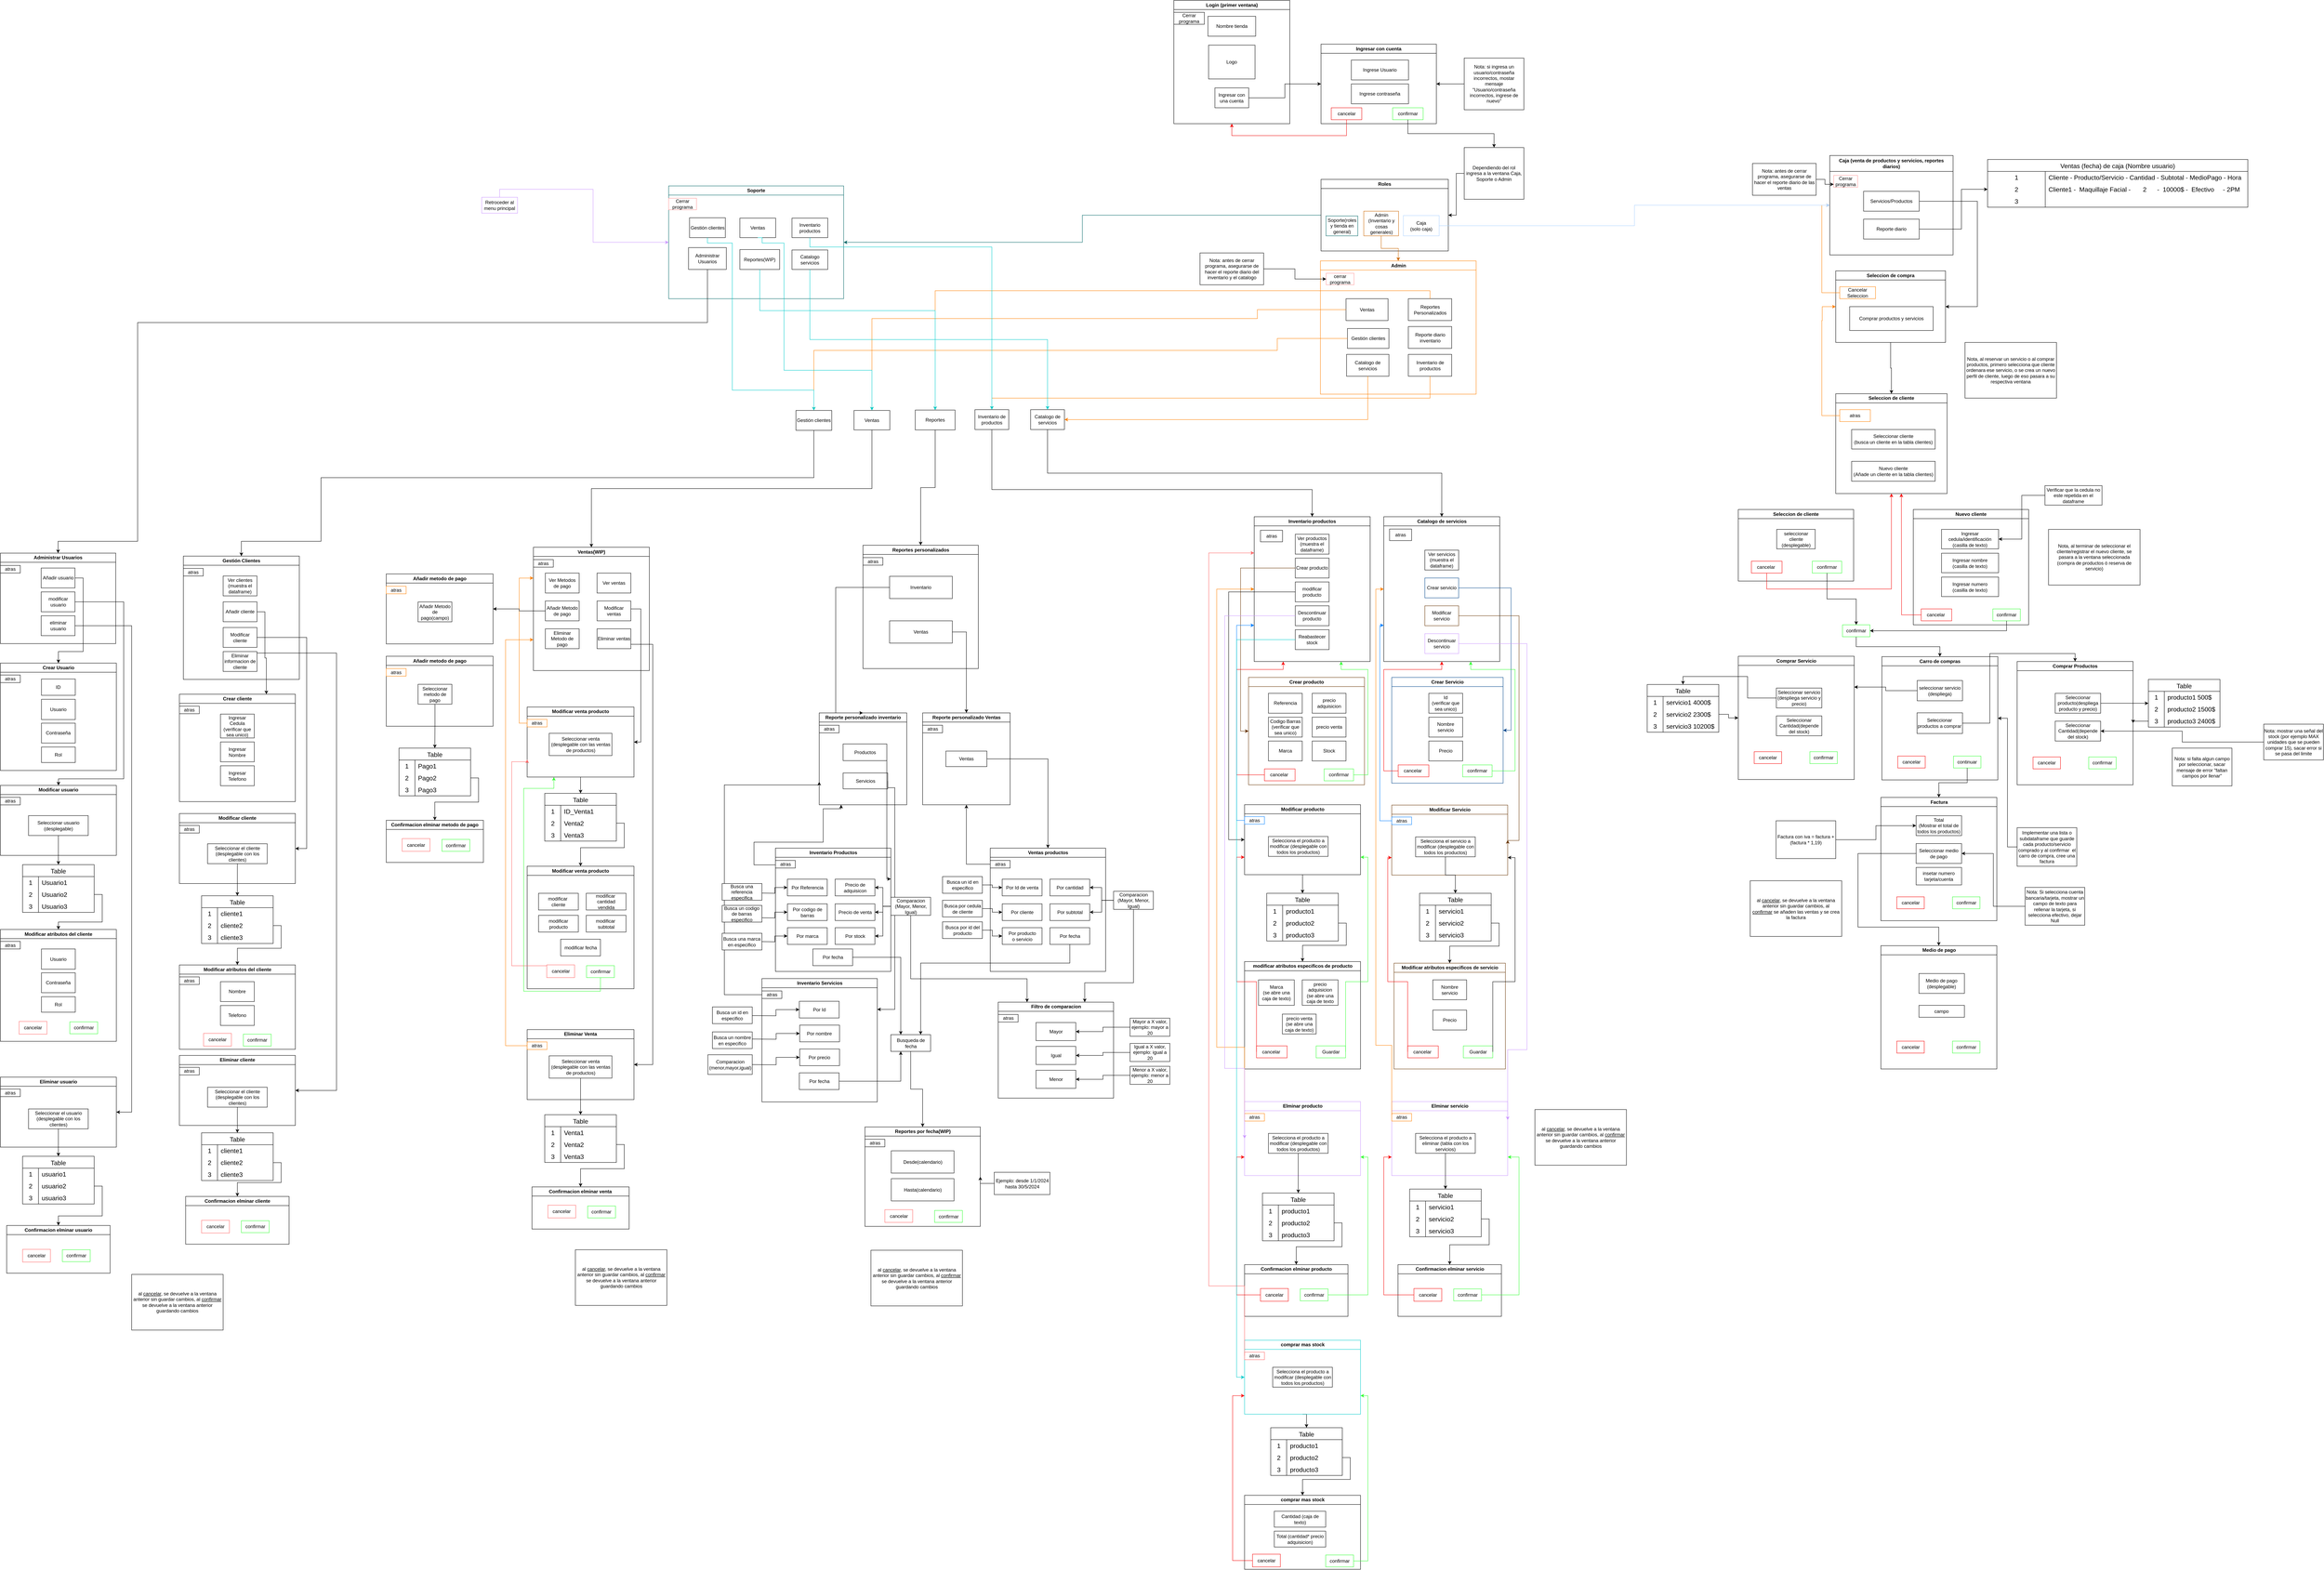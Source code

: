 <mxfile version="24.4.9" type="github">
  <diagram name="Página-1" id="FN1W2snCmmNbTDyE0-3d">
    <mxGraphModel dx="3646" dy="804" grid="1" gridSize="10" guides="1" tooltips="1" connect="1" arrows="1" fold="1" page="1" pageScale="1" pageWidth="827" pageHeight="1169" math="0" shadow="0">
      <root>
        <mxCell id="0" />
        <mxCell id="1" parent="0" />
        <mxCell id="M8riTB3KrgYmvkc7jdNT-1" style="edgeStyle=orthogonalEdgeStyle;rounded=0;orthogonalLoop=1;jettySize=auto;html=1;exitX=0;exitY=0.5;exitDx=0;exitDy=0;entryX=1;entryY=0.5;entryDx=0;entryDy=0;strokeColor=#006666;" parent="1" source="M8riTB3KrgYmvkc7jdNT-2" target="M8riTB3KrgYmvkc7jdNT-6" edge="1">
          <mxGeometry relative="1" as="geometry" />
        </mxCell>
        <mxCell id="M8riTB3KrgYmvkc7jdNT-2" value="Roles" style="swimlane;whiteSpace=wrap;html=1;startSize=23;" parent="1" vertex="1">
          <mxGeometry x="2350" y="490" width="320" height="180" as="geometry" />
        </mxCell>
        <mxCell id="M8riTB3KrgYmvkc7jdNT-3" value="Soporte(roles y tienda en general)" style="html=1;whiteSpace=wrap;strokeColor=#006666;" parent="M8riTB3KrgYmvkc7jdNT-2" vertex="1">
          <mxGeometry x="12.5" y="92" width="80" height="50" as="geometry" />
        </mxCell>
        <mxCell id="M8riTB3KrgYmvkc7jdNT-4" value="Admin&lt;div&gt;(Inventario y cosas generales)&lt;/div&gt;" style="html=1;whiteSpace=wrap;strokeColor=#CC6600;" parent="M8riTB3KrgYmvkc7jdNT-2" vertex="1">
          <mxGeometry x="107.5" y="80" width="87.5" height="62" as="geometry" />
        </mxCell>
        <mxCell id="M8riTB3KrgYmvkc7jdNT-5" value="Caja&lt;br&gt;(solo caja)" style="html=1;whiteSpace=wrap;strokeColor=#ADD3FF;" parent="M8riTB3KrgYmvkc7jdNT-2" vertex="1">
          <mxGeometry x="207" y="91" width="90" height="51" as="geometry" />
        </mxCell>
        <mxCell id="M8riTB3KrgYmvkc7jdNT-6" value="Soporte" style="swimlane;whiteSpace=wrap;html=1;strokeColor=#006666;" parent="1" vertex="1">
          <mxGeometry x="710" y="506.5" width="440" height="283.5" as="geometry" />
        </mxCell>
        <mxCell id="M8riTB3KrgYmvkc7jdNT-7" value="Ventas" style="html=1;whiteSpace=wrap;" parent="M8riTB3KrgYmvkc7jdNT-6" vertex="1">
          <mxGeometry x="179" y="81" width="90" height="49" as="geometry" />
        </mxCell>
        <mxCell id="M8riTB3KrgYmvkc7jdNT-8" value="Gestión clientes" style="html=1;whiteSpace=wrap;" parent="M8riTB3KrgYmvkc7jdNT-6" vertex="1">
          <mxGeometry x="52.5" y="80" width="90" height="50" as="geometry" />
        </mxCell>
        <mxCell id="M8riTB3KrgYmvkc7jdNT-9" value="Reportes(WIP)" style="html=1;whiteSpace=wrap;" parent="M8riTB3KrgYmvkc7jdNT-6" vertex="1">
          <mxGeometry x="179" y="160" width="100" height="50" as="geometry" />
        </mxCell>
        <mxCell id="M8riTB3KrgYmvkc7jdNT-10" value="Administrar&lt;div&gt;Usuarios&lt;/div&gt;" style="html=1;whiteSpace=wrap;direction=south;" parent="M8riTB3KrgYmvkc7jdNT-6" vertex="1">
          <mxGeometry x="50" y="155" width="95" height="55" as="geometry" />
        </mxCell>
        <mxCell id="M8riTB3KrgYmvkc7jdNT-11" value="Cerrar programa" style="html=1;whiteSpace=wrap;strokeColor=#FF9999;" parent="M8riTB3KrgYmvkc7jdNT-6" vertex="1">
          <mxGeometry y="31" width="70" height="29" as="geometry" />
        </mxCell>
        <mxCell id="Jzp1uK-i-oNBqS35j6zc-28" value="Inventario&lt;div&gt;productos&lt;/div&gt;" style="html=1;whiteSpace=wrap;" parent="M8riTB3KrgYmvkc7jdNT-6" vertex="1">
          <mxGeometry x="310" y="81" width="90" height="49" as="geometry" />
        </mxCell>
        <mxCell id="Jzp1uK-i-oNBqS35j6zc-29" value="Catalogo&lt;div&gt;servicios&lt;/div&gt;" style="html=1;whiteSpace=wrap;" parent="M8riTB3KrgYmvkc7jdNT-6" vertex="1">
          <mxGeometry x="310" y="161" width="90" height="49" as="geometry" />
        </mxCell>
        <mxCell id="M8riTB3KrgYmvkc7jdNT-12" value="Seleccion de cliente" style="swimlane;whiteSpace=wrap;html=1;" parent="1" vertex="1">
          <mxGeometry x="3644" y="1028.97" width="280" height="251.03" as="geometry" />
        </mxCell>
        <mxCell id="M8riTB3KrgYmvkc7jdNT-13" value="&lt;div&gt;Seleccionar cliente&lt;/div&gt;&lt;div&gt;(busca un cliente en la tabla clientes)&lt;/div&gt;" style="html=1;whiteSpace=wrap;" parent="M8riTB3KrgYmvkc7jdNT-12" vertex="1">
          <mxGeometry x="40" y="90" width="210" height="49" as="geometry" />
        </mxCell>
        <mxCell id="M8riTB3KrgYmvkc7jdNT-14" value="Nuevo cliente&lt;div&gt;(Añade un cliente en la tabla clientes)&lt;/div&gt;" style="html=1;whiteSpace=wrap;" parent="M8riTB3KrgYmvkc7jdNT-12" vertex="1">
          <mxGeometry x="40" y="170" width="210" height="50" as="geometry" />
        </mxCell>
        <mxCell id="M8riTB3KrgYmvkc7jdNT-15" value="atras" style="html=1;whiteSpace=wrap;strokeColor=#FF8000;" parent="M8riTB3KrgYmvkc7jdNT-12" vertex="1">
          <mxGeometry x="10" y="40" width="77" height="30" as="geometry" />
        </mxCell>
        <mxCell id="M8riTB3KrgYmvkc7jdNT-18" value="Administrar Usuarios" style="swimlane;whiteSpace=wrap;html=1;" parent="1" vertex="1">
          <mxGeometry x="-970" y="1429.75" width="290" height="227.5" as="geometry" />
        </mxCell>
        <mxCell id="M8riTB3KrgYmvkc7jdNT-27" value="atras" style="html=1;whiteSpace=wrap;" parent="M8riTB3KrgYmvkc7jdNT-18" vertex="1">
          <mxGeometry y="31" width="50" height="19" as="geometry" />
        </mxCell>
        <mxCell id="1x_Vq2XPwI19C49DnKPE-217" value="Añadir usuario" style="html=1;whiteSpace=wrap;" parent="M8riTB3KrgYmvkc7jdNT-18" vertex="1">
          <mxGeometry x="102.5" y="37.5" width="85" height="50" as="geometry" />
        </mxCell>
        <mxCell id="1x_Vq2XPwI19C49DnKPE-219" value="modificar usuario" style="html=1;whiteSpace=wrap;" parent="M8riTB3KrgYmvkc7jdNT-18" vertex="1">
          <mxGeometry x="102.5" y="97.5" width="85" height="50" as="geometry" />
        </mxCell>
        <mxCell id="1x_Vq2XPwI19C49DnKPE-220" value="eliminar&lt;div&gt;usuario&lt;/div&gt;" style="html=1;whiteSpace=wrap;" parent="M8riTB3KrgYmvkc7jdNT-18" vertex="1">
          <mxGeometry x="102.5" y="157.5" width="85" height="50" as="geometry" />
        </mxCell>
        <mxCell id="M8riTB3KrgYmvkc7jdNT-29" value="Gestión Clientes" style="swimlane;whiteSpace=wrap;html=1;startSize=23;" parent="1" vertex="1">
          <mxGeometry x="-510" y="1437.25" width="291.5" height="310" as="geometry" />
        </mxCell>
        <mxCell id="M8riTB3KrgYmvkc7jdNT-30" value="Ver clientes&lt;div&gt;(muestra el dataframe)&lt;/div&gt;" style="html=1;whiteSpace=wrap;" parent="M8riTB3KrgYmvkc7jdNT-29" vertex="1">
          <mxGeometry x="100" y="50" width="85" height="50" as="geometry" />
        </mxCell>
        <mxCell id="M8riTB3KrgYmvkc7jdNT-31" value="Añadir cliente" style="html=1;whiteSpace=wrap;" parent="M8riTB3KrgYmvkc7jdNT-29" vertex="1">
          <mxGeometry x="100" y="115" width="85" height="50" as="geometry" />
        </mxCell>
        <mxCell id="M8riTB3KrgYmvkc7jdNT-32" value="Modificar cliente" style="html=1;whiteSpace=wrap;" parent="M8riTB3KrgYmvkc7jdNT-29" vertex="1">
          <mxGeometry x="100" y="179.5" width="85" height="50" as="geometry" />
        </mxCell>
        <mxCell id="M8riTB3KrgYmvkc7jdNT-33" value="Eliminar informacion de cliente" style="html=1;whiteSpace=wrap;" parent="M8riTB3KrgYmvkc7jdNT-29" vertex="1">
          <mxGeometry x="100" y="240" width="85" height="50" as="geometry" />
        </mxCell>
        <mxCell id="M8riTB3KrgYmvkc7jdNT-34" value="atras" style="html=1;whiteSpace=wrap;" parent="M8riTB3KrgYmvkc7jdNT-29" vertex="1">
          <mxGeometry y="31" width="50" height="19" as="geometry" />
        </mxCell>
        <mxCell id="M8riTB3KrgYmvkc7jdNT-35" value="Ventas(WIP)" style="swimlane;whiteSpace=wrap;html=1;startSize=23;" parent="1" vertex="1">
          <mxGeometry x="370" y="1415" width="291.5" height="310" as="geometry" />
        </mxCell>
        <mxCell id="M8riTB3KrgYmvkc7jdNT-36" value="Ver ventas" style="html=1;whiteSpace=wrap;" parent="M8riTB3KrgYmvkc7jdNT-35" vertex="1">
          <mxGeometry x="160" y="65" width="85" height="50" as="geometry" />
        </mxCell>
        <mxCell id="M8riTB3KrgYmvkc7jdNT-37" value="Modificar ventas" style="html=1;whiteSpace=wrap;" parent="M8riTB3KrgYmvkc7jdNT-35" vertex="1">
          <mxGeometry x="160" y="135" width="85" height="50" as="geometry" />
        </mxCell>
        <mxCell id="M8riTB3KrgYmvkc7jdNT-38" value="Eliminar ventas" style="html=1;whiteSpace=wrap;" parent="M8riTB3KrgYmvkc7jdNT-35" vertex="1">
          <mxGeometry x="160" y="205" width="85" height="50" as="geometry" />
        </mxCell>
        <mxCell id="M8riTB3KrgYmvkc7jdNT-39" value="atras" style="html=1;whiteSpace=wrap;" parent="M8riTB3KrgYmvkc7jdNT-35" vertex="1">
          <mxGeometry y="31" width="50" height="19" as="geometry" />
        </mxCell>
        <mxCell id="OaExaJzrcqWFnfl9uzKS-1" value="Ver Metodos de pago" style="html=1;whiteSpace=wrap;" parent="M8riTB3KrgYmvkc7jdNT-35" vertex="1">
          <mxGeometry x="30" y="65" width="85" height="50" as="geometry" />
        </mxCell>
        <mxCell id="OaExaJzrcqWFnfl9uzKS-2" value="Añadir Metodo de pago" style="html=1;whiteSpace=wrap;" parent="M8riTB3KrgYmvkc7jdNT-35" vertex="1">
          <mxGeometry x="30" y="135" width="85" height="50" as="geometry" />
        </mxCell>
        <mxCell id="OaExaJzrcqWFnfl9uzKS-3" value="Eliminar Metodo de pago" style="html=1;whiteSpace=wrap;" parent="M8riTB3KrgYmvkc7jdNT-35" vertex="1">
          <mxGeometry x="30" y="205" width="85" height="50" as="geometry" />
        </mxCell>
        <mxCell id="M8riTB3KrgYmvkc7jdNT-46" value="Comprar Productos" style="swimlane;whiteSpace=wrap;html=1;startSize=23;" parent="1" vertex="1">
          <mxGeometry x="4100" y="1702.25" width="291.5" height="310" as="geometry" />
        </mxCell>
        <mxCell id="M8riTB3KrgYmvkc7jdNT-47" value="Seleccionar producto(despliega producto y precio)" style="html=1;whiteSpace=wrap;" parent="M8riTB3KrgYmvkc7jdNT-46" vertex="1">
          <mxGeometry x="95.75" y="80" width="114.25" height="50" as="geometry" />
        </mxCell>
        <mxCell id="M8riTB3KrgYmvkc7jdNT-48" value="Seleccionar Cantidad(depende del stock)" style="html=1;whiteSpace=wrap;" parent="M8riTB3KrgYmvkc7jdNT-46" vertex="1">
          <mxGeometry x="95.75" y="150" width="114.25" height="50" as="geometry" />
        </mxCell>
        <mxCell id="M8riTB3KrgYmvkc7jdNT-49" value="confirmar" style="html=1;whiteSpace=wrap;strokeColor=#33FF33;" parent="M8riTB3KrgYmvkc7jdNT-46" vertex="1">
          <mxGeometry x="180" y="240" width="69" height="30" as="geometry" />
        </mxCell>
        <mxCell id="M8riTB3KrgYmvkc7jdNT-50" value="cancelar" style="html=1;whiteSpace=wrap;strokeColor=#F70202;" parent="M8riTB3KrgYmvkc7jdNT-46" vertex="1">
          <mxGeometry x="40" y="240" width="69" height="30" as="geometry" />
        </mxCell>
        <mxCell id="M8riTB3KrgYmvkc7jdNT-51" value="Login (primer ventana)" style="swimlane;whiteSpace=wrap;html=1;startSize=23;" parent="1" vertex="1">
          <mxGeometry x="1980" y="40" width="291.5" height="310" as="geometry" />
        </mxCell>
        <mxCell id="M8riTB3KrgYmvkc7jdNT-52" value="Ingresar con una cuenta" style="html=1;whiteSpace=wrap;" parent="M8riTB3KrgYmvkc7jdNT-51" vertex="1">
          <mxGeometry x="103.25" y="220" width="85" height="50" as="geometry" />
        </mxCell>
        <mxCell id="M8riTB3KrgYmvkc7jdNT-53" value="Nombre tienda" style="html=1;whiteSpace=wrap;" parent="M8riTB3KrgYmvkc7jdNT-51" vertex="1">
          <mxGeometry x="85.75" y="40" width="120" height="50" as="geometry" />
        </mxCell>
        <mxCell id="M8riTB3KrgYmvkc7jdNT-54" value="Logo" style="html=1;whiteSpace=wrap;" parent="M8riTB3KrgYmvkc7jdNT-51" vertex="1">
          <mxGeometry x="87.37" y="112.5" width="116.75" height="85" as="geometry" />
        </mxCell>
        <mxCell id="M8riTB3KrgYmvkc7jdNT-55" value="Cerrar programa" style="html=1;whiteSpace=wrap;strokeColor=#000000;" parent="M8riTB3KrgYmvkc7jdNT-51" vertex="1">
          <mxGeometry y="30" width="76.75" height="30" as="geometry" />
        </mxCell>
        <mxCell id="M8riTB3KrgYmvkc7jdNT-82" value="Ingresar con cuenta" style="swimlane;whiteSpace=wrap;html=1;startSize=23;" parent="1" vertex="1">
          <mxGeometry x="2350" y="150" width="290" height="200" as="geometry" />
        </mxCell>
        <mxCell id="M8riTB3KrgYmvkc7jdNT-83" value="Ingrese Usuario" style="html=1;whiteSpace=wrap;" parent="M8riTB3KrgYmvkc7jdNT-82" vertex="1">
          <mxGeometry x="76.25" y="40" width="143.75" height="50" as="geometry" />
        </mxCell>
        <mxCell id="M8riTB3KrgYmvkc7jdNT-84" value="Ingrese contraseña" style="html=1;whiteSpace=wrap;" parent="M8riTB3KrgYmvkc7jdNT-82" vertex="1">
          <mxGeometry x="76.25" y="100" width="143.75" height="50" as="geometry" />
        </mxCell>
        <mxCell id="M8riTB3KrgYmvkc7jdNT-85" value="cancelar" style="html=1;whiteSpace=wrap;strokeColor=#EC0404;" parent="M8riTB3KrgYmvkc7jdNT-82" vertex="1">
          <mxGeometry x="25.75" y="160" width="76.75" height="30" as="geometry" />
        </mxCell>
        <mxCell id="M8riTB3KrgYmvkc7jdNT-86" value="confirmar" style="html=1;whiteSpace=wrap;strokeColor=#33FF33;" parent="M8riTB3KrgYmvkc7jdNT-82" vertex="1">
          <mxGeometry x="180" y="160" width="76.75" height="30" as="geometry" />
        </mxCell>
        <mxCell id="M8riTB3KrgYmvkc7jdNT-117" value="Crear cliente" style="swimlane;whiteSpace=wrap;html=1;" parent="1" vertex="1">
          <mxGeometry x="-520" y="1784.5" width="291.5" height="270" as="geometry" />
        </mxCell>
        <mxCell id="M8riTB3KrgYmvkc7jdNT-118" value="atras" style="html=1;whiteSpace=wrap;" parent="M8riTB3KrgYmvkc7jdNT-117" vertex="1">
          <mxGeometry y="30" width="50" height="19" as="geometry" />
        </mxCell>
        <mxCell id="M8riTB3KrgYmvkc7jdNT-119" value="Ingresar Cedula&lt;div&gt;(verificar que sea unico)&lt;/div&gt;" style="html=1;whiteSpace=wrap;" parent="M8riTB3KrgYmvkc7jdNT-117" vertex="1">
          <mxGeometry x="103.25" y="50" width="85" height="60" as="geometry" />
        </mxCell>
        <mxCell id="M8riTB3KrgYmvkc7jdNT-120" value="Ingresar Nombre" style="html=1;whiteSpace=wrap;" parent="M8riTB3KrgYmvkc7jdNT-117" vertex="1">
          <mxGeometry x="103.25" y="120" width="85" height="50" as="geometry" />
        </mxCell>
        <mxCell id="M8riTB3KrgYmvkc7jdNT-121" value="Ingresar Telefono" style="html=1;whiteSpace=wrap;" parent="M8riTB3KrgYmvkc7jdNT-117" vertex="1">
          <mxGeometry x="103.25" y="180" width="85" height="50" as="geometry" />
        </mxCell>
        <mxCell id="M8riTB3KrgYmvkc7jdNT-123" value="Modificar cliente" style="swimlane;whiteSpace=wrap;html=1;" parent="1" vertex="1">
          <mxGeometry x="-520" y="2084.5" width="291.5" height="176" as="geometry" />
        </mxCell>
        <mxCell id="M8riTB3KrgYmvkc7jdNT-124" value="atras" style="html=1;whiteSpace=wrap;" parent="M8riTB3KrgYmvkc7jdNT-123" vertex="1">
          <mxGeometry y="30" width="50" height="19" as="geometry" />
        </mxCell>
        <mxCell id="M8riTB3KrgYmvkc7jdNT-125" value="Seleccionar el cliente&lt;br&gt;(desplegable con los clientes)" style="html=1;whiteSpace=wrap;" parent="M8riTB3KrgYmvkc7jdNT-123" vertex="1">
          <mxGeometry x="70.75" y="76" width="150" height="50" as="geometry" />
        </mxCell>
        <mxCell id="M8riTB3KrgYmvkc7jdNT-127" value="Modificar atributos del cliente" style="swimlane;whiteSpace=wrap;html=1;" parent="1" vertex="1">
          <mxGeometry x="-520" y="2465.25" width="291.5" height="212" as="geometry" />
        </mxCell>
        <mxCell id="M8riTB3KrgYmvkc7jdNT-128" value="atras" style="html=1;whiteSpace=wrap;" parent="M8riTB3KrgYmvkc7jdNT-127" vertex="1">
          <mxGeometry y="30" width="50" height="19" as="geometry" />
        </mxCell>
        <mxCell id="M8riTB3KrgYmvkc7jdNT-129" value="Nombre" style="html=1;whiteSpace=wrap;" parent="M8riTB3KrgYmvkc7jdNT-127" vertex="1">
          <mxGeometry x="103.25" y="42" width="85" height="50" as="geometry" />
        </mxCell>
        <mxCell id="M8riTB3KrgYmvkc7jdNT-130" value="Telefono" style="html=1;whiteSpace=wrap;" parent="M8riTB3KrgYmvkc7jdNT-127" vertex="1">
          <mxGeometry x="103.25" y="102" width="85" height="50" as="geometry" />
        </mxCell>
        <mxCell id="1x_Vq2XPwI19C49DnKPE-213" value="confirmar" style="html=1;whiteSpace=wrap;strokeColor=#33FF33;" parent="M8riTB3KrgYmvkc7jdNT-127" vertex="1">
          <mxGeometry x="160.75" y="174" width="70" height="30" as="geometry" />
        </mxCell>
        <mxCell id="1x_Vq2XPwI19C49DnKPE-214" value="cancelar" style="html=1;whiteSpace=wrap;strokeColor=#FF6666;" parent="M8riTB3KrgYmvkc7jdNT-127" vertex="1">
          <mxGeometry x="60.75" y="172" width="70" height="32" as="geometry" />
        </mxCell>
        <mxCell id="M8riTB3KrgYmvkc7jdNT-132" value="Eliminar cliente" style="swimlane;whiteSpace=wrap;html=1;" parent="1" vertex="1">
          <mxGeometry x="-520" y="2692.75" width="291.5" height="176" as="geometry" />
        </mxCell>
        <mxCell id="M8riTB3KrgYmvkc7jdNT-133" value="atras" style="html=1;whiteSpace=wrap;" parent="M8riTB3KrgYmvkc7jdNT-132" vertex="1">
          <mxGeometry y="30" width="50" height="19" as="geometry" />
        </mxCell>
        <mxCell id="M8riTB3KrgYmvkc7jdNT-134" value="Seleccionar el cliente&lt;br&gt;(desplegable con los clientes)" style="html=1;whiteSpace=wrap;" parent="M8riTB3KrgYmvkc7jdNT-132" vertex="1">
          <mxGeometry x="70.75" y="80" width="150" height="50" as="geometry" />
        </mxCell>
        <mxCell id="M8riTB3KrgYmvkc7jdNT-138" value="Reportes por fecha(WIP)" style="swimlane;whiteSpace=wrap;html=1;startSize=23;" parent="1" vertex="1">
          <mxGeometry x="1203.5" y="2872.5" width="290" height="250" as="geometry" />
        </mxCell>
        <mxCell id="M8riTB3KrgYmvkc7jdNT-139" value="Desde(calendario)" style="html=1;whiteSpace=wrap;" parent="M8riTB3KrgYmvkc7jdNT-138" vertex="1">
          <mxGeometry x="66.13" y="60" width="157.75" height="56" as="geometry" />
        </mxCell>
        <mxCell id="M8riTB3KrgYmvkc7jdNT-140" value="atras" style="html=1;whiteSpace=wrap;" parent="M8riTB3KrgYmvkc7jdNT-138" vertex="1">
          <mxGeometry y="31" width="50" height="19" as="geometry" />
        </mxCell>
        <mxCell id="M8riTB3KrgYmvkc7jdNT-141" value="Hasta(calendario)" style="html=1;whiteSpace=wrap;" parent="M8riTB3KrgYmvkc7jdNT-138" vertex="1">
          <mxGeometry x="66.13" y="130" width="157.75" height="56" as="geometry" />
        </mxCell>
        <mxCell id="cK__V7shM8DONbfDJYov-3" value="confirmar" style="html=1;whiteSpace=wrap;strokeColor=#33FF33;" parent="M8riTB3KrgYmvkc7jdNT-138" vertex="1">
          <mxGeometry x="175" y="210" width="70" height="30" as="geometry" />
        </mxCell>
        <mxCell id="cK__V7shM8DONbfDJYov-4" value="cancelar" style="html=1;whiteSpace=wrap;strokeColor=#FF6666;" parent="M8riTB3KrgYmvkc7jdNT-138" vertex="1">
          <mxGeometry x="50" y="208" width="70" height="32" as="geometry" />
        </mxCell>
        <mxCell id="M8riTB3KrgYmvkc7jdNT-142" style="edgeStyle=orthogonalEdgeStyle;rounded=0;orthogonalLoop=1;jettySize=auto;html=1;exitX=0;exitY=0.5;exitDx=0;exitDy=0;entryX=1;entryY=0.5;entryDx=0;entryDy=0;" parent="1" source="M8riTB3KrgYmvkc7jdNT-143" target="M8riTB3KrgYmvkc7jdNT-82" edge="1">
          <mxGeometry relative="1" as="geometry" />
        </mxCell>
        <mxCell id="M8riTB3KrgYmvkc7jdNT-143" value="Nota: si ingresa un usuario/contraseña incorrectos, mostar mensaje &quot;Usuario/contraseña incorrectos, ingrese de nuevo&quot;" style="html=1;whiteSpace=wrap;" parent="1" vertex="1">
          <mxGeometry x="2710" y="185" width="150" height="130" as="geometry" />
        </mxCell>
        <mxCell id="M8riTB3KrgYmvkc7jdNT-144" value="Confirmacion elminar cliente" style="swimlane;whiteSpace=wrap;html=1;" parent="1" vertex="1">
          <mxGeometry x="-504.25" y="3047.25" width="260" height="120" as="geometry" />
        </mxCell>
        <mxCell id="M8riTB3KrgYmvkc7jdNT-145" value="confirmar" style="html=1;whiteSpace=wrap;strokeColor=#33FF33;" parent="M8riTB3KrgYmvkc7jdNT-144" vertex="1">
          <mxGeometry x="140" y="61" width="70" height="30" as="geometry" />
        </mxCell>
        <mxCell id="M8riTB3KrgYmvkc7jdNT-146" value="cancelar" style="html=1;whiteSpace=wrap;strokeColor=#FF6666;" parent="M8riTB3KrgYmvkc7jdNT-144" vertex="1">
          <mxGeometry x="40" y="60" width="70" height="32" as="geometry" />
        </mxCell>
        <mxCell id="M8riTB3KrgYmvkc7jdNT-147" style="edgeStyle=orthogonalEdgeStyle;rounded=0;orthogonalLoop=1;jettySize=auto;html=1;exitX=1;exitY=0.5;exitDx=0;exitDy=0;entryX=0;entryY=0.5;entryDx=0;entryDy=0;strokeColor=#000000;" parent="1" source="M8riTB3KrgYmvkc7jdNT-52" target="M8riTB3KrgYmvkc7jdNT-82" edge="1">
          <mxGeometry relative="1" as="geometry" />
        </mxCell>
        <mxCell id="M8riTB3KrgYmvkc7jdNT-148" value="Seleccion de cliente" style="swimlane;whiteSpace=wrap;html=1;startSize=23;" parent="1" vertex="1">
          <mxGeometry x="3399" y="1320" width="290" height="180" as="geometry" />
        </mxCell>
        <mxCell id="M8riTB3KrgYmvkc7jdNT-149" value="seleccionar cliente&lt;div&gt;(desplegable)&lt;/div&gt;" style="html=1;whiteSpace=wrap;" parent="M8riTB3KrgYmvkc7jdNT-148" vertex="1">
          <mxGeometry x="96.62" y="50" width="96.75" height="49" as="geometry" />
        </mxCell>
        <mxCell id="M8riTB3KrgYmvkc7jdNT-150" value="cancelar&amp;nbsp;" style="html=1;whiteSpace=wrap;strokeColor=#F70202;" parent="M8riTB3KrgYmvkc7jdNT-148" vertex="1">
          <mxGeometry x="33" y="130" width="77" height="30" as="geometry" />
        </mxCell>
        <mxCell id="M8riTB3KrgYmvkc7jdNT-151" value="confirmar" style="html=1;whiteSpace=wrap;strokeColor=#33FF33;" parent="M8riTB3KrgYmvkc7jdNT-148" vertex="1">
          <mxGeometry x="186" y="130" width="74" height="30" as="geometry" />
        </mxCell>
        <mxCell id="M8riTB3KrgYmvkc7jdNT-152" style="edgeStyle=orthogonalEdgeStyle;rounded=0;orthogonalLoop=1;jettySize=auto;html=1;exitX=0.5;exitY=1;exitDx=0;exitDy=0;entryX=0.5;entryY=1;entryDx=0;entryDy=0;strokeColor=#F00505;" parent="1" source="M8riTB3KrgYmvkc7jdNT-85" target="M8riTB3KrgYmvkc7jdNT-51" edge="1">
          <mxGeometry relative="1" as="geometry">
            <Array as="points">
              <mxPoint x="2414" y="380" />
              <mxPoint x="2126" y="380" />
            </Array>
          </mxGeometry>
        </mxCell>
        <mxCell id="M8riTB3KrgYmvkc7jdNT-153" value="Nuevo cliente" style="swimlane;whiteSpace=wrap;html=1;startSize=23;" parent="1" vertex="1">
          <mxGeometry x="3839" y="1320" width="290" height="290" as="geometry" />
        </mxCell>
        <mxCell id="M8riTB3KrgYmvkc7jdNT-154" value="Ingresar cedula/identificación&lt;div&gt;(casilla de texto)&lt;/div&gt;" style="html=1;whiteSpace=wrap;" parent="M8riTB3KrgYmvkc7jdNT-153" vertex="1">
          <mxGeometry x="71" y="50" width="143.38" height="49" as="geometry" />
        </mxCell>
        <mxCell id="M8riTB3KrgYmvkc7jdNT-155" style="edgeStyle=orthogonalEdgeStyle;rounded=0;orthogonalLoop=1;jettySize=auto;html=1;exitX=0;exitY=0.5;exitDx=0;exitDy=0;fillColor=#F70202;strokeColor=#F70202;" parent="M8riTB3KrgYmvkc7jdNT-153" source="M8riTB3KrgYmvkc7jdNT-156" edge="1">
          <mxGeometry relative="1" as="geometry">
            <mxPoint x="-30" y="-40" as="targetPoint" />
          </mxGeometry>
        </mxCell>
        <mxCell id="M8riTB3KrgYmvkc7jdNT-156" value="cancelar&amp;nbsp;" style="html=1;whiteSpace=wrap;strokeColor=#F70202;" parent="M8riTB3KrgYmvkc7jdNT-153" vertex="1">
          <mxGeometry x="19.87" y="250" width="76.75" height="30" as="geometry" />
        </mxCell>
        <mxCell id="M8riTB3KrgYmvkc7jdNT-157" value="confirmar" style="html=1;whiteSpace=wrap;strokeColor=#33FF33;" parent="M8riTB3KrgYmvkc7jdNT-153" vertex="1">
          <mxGeometry x="200" y="250" width="69" height="30" as="geometry" />
        </mxCell>
        <mxCell id="M8riTB3KrgYmvkc7jdNT-158" value="Ingresar nombre&lt;div&gt;(casilla de texto)&lt;/div&gt;" style="html=1;whiteSpace=wrap;" parent="M8riTB3KrgYmvkc7jdNT-153" vertex="1">
          <mxGeometry x="71" y="110" width="143.38" height="49" as="geometry" />
        </mxCell>
        <mxCell id="M8riTB3KrgYmvkc7jdNT-159" value="Ingresar numero&lt;div&gt;(casilla de texto)&lt;/div&gt;" style="html=1;whiteSpace=wrap;" parent="M8riTB3KrgYmvkc7jdNT-153" vertex="1">
          <mxGeometry x="71" y="170" width="143.38" height="49" as="geometry" />
        </mxCell>
        <mxCell id="M8riTB3KrgYmvkc7jdNT-160" style="edgeStyle=orthogonalEdgeStyle;rounded=0;orthogonalLoop=1;jettySize=auto;html=1;exitX=0.5;exitY=1;exitDx=0;exitDy=0;entryX=0.5;entryY=0;entryDx=0;entryDy=0;" parent="1" source="M8riTB3KrgYmvkc7jdNT-161" target="M8riTB3KrgYmvkc7jdNT-12" edge="1">
          <mxGeometry relative="1" as="geometry" />
        </mxCell>
        <mxCell id="M8riTB3KrgYmvkc7jdNT-161" value="Seleccion de compra" style="swimlane;whiteSpace=wrap;html=1;" parent="1" vertex="1">
          <mxGeometry x="3644" y="720" width="276" height="180" as="geometry" />
        </mxCell>
        <mxCell id="M8riTB3KrgYmvkc7jdNT-162" value="&lt;div&gt;Comprar productos y servicios&lt;/div&gt;" style="html=1;whiteSpace=wrap;" parent="M8riTB3KrgYmvkc7jdNT-161" vertex="1">
          <mxGeometry x="35" y="90" width="210" height="60" as="geometry" />
        </mxCell>
        <mxCell id="M8riTB3KrgYmvkc7jdNT-164" value="Cancelar Seleccion" style="html=1;whiteSpace=wrap;strokeColor=#FF8000;" parent="M8riTB3KrgYmvkc7jdNT-161" vertex="1">
          <mxGeometry x="10" y="40" width="90" height="30" as="geometry" />
        </mxCell>
        <mxCell id="M8riTB3KrgYmvkc7jdNT-165" value="Caja (venta de productos y servicios, reportes diarios)" style="swimlane;whiteSpace=wrap;html=1;startSize=40;" parent="1" vertex="1">
          <mxGeometry x="3629" y="430" width="310" height="250" as="geometry" />
        </mxCell>
        <mxCell id="M8riTB3KrgYmvkc7jdNT-166" value="Cerrar programa" style="html=1;whiteSpace=wrap;strokeColor=#FF9999;" parent="M8riTB3KrgYmvkc7jdNT-165" vertex="1">
          <mxGeometry x="10" y="50" width="60" height="30" as="geometry" />
        </mxCell>
        <mxCell id="M8riTB3KrgYmvkc7jdNT-167" value="Servicios/Productos" style="html=1;whiteSpace=wrap;" parent="M8riTB3KrgYmvkc7jdNT-165" vertex="1">
          <mxGeometry x="85" y="90" width="140" height="50" as="geometry" />
        </mxCell>
        <mxCell id="M8riTB3KrgYmvkc7jdNT-168" value="Reporte diario" style="html=1;whiteSpace=wrap;" parent="M8riTB3KrgYmvkc7jdNT-165" vertex="1">
          <mxGeometry x="85" y="160" width="140" height="50" as="geometry" />
        </mxCell>
        <mxCell id="M8riTB3KrgYmvkc7jdNT-169" style="edgeStyle=orthogonalEdgeStyle;rounded=0;orthogonalLoop=1;jettySize=auto;html=1;exitX=1;exitY=0.5;exitDx=0;exitDy=0;entryX=1;entryY=0.5;entryDx=0;entryDy=0;" parent="1" source="M8riTB3KrgYmvkc7jdNT-167" target="M8riTB3KrgYmvkc7jdNT-161" edge="1">
          <mxGeometry relative="1" as="geometry">
            <Array as="points">
              <mxPoint x="4000" y="545" />
              <mxPoint x="4000" y="810" />
            </Array>
          </mxGeometry>
        </mxCell>
        <mxCell id="M8riTB3KrgYmvkc7jdNT-170" value="Nota, al reservar un servicio o al comprar productos, primero selecciona que cliente ordenara ese servicio, o se crea un nuevo perfil de cliente, luego de eso pasara a su respectiva ventana" style="html=1;whiteSpace=wrap;" parent="1" vertex="1">
          <mxGeometry x="3969" y="900" width="230" height="140" as="geometry" />
        </mxCell>
        <mxCell id="M8riTB3KrgYmvkc7jdNT-171" value="Carro de compras" style="swimlane;whiteSpace=wrap;html=1;startSize=23;" parent="1" vertex="1">
          <mxGeometry x="3760" y="1690" width="291.5" height="310" as="geometry" />
        </mxCell>
        <mxCell id="M8riTB3KrgYmvkc7jdNT-172" value="Seleccionar productos a comprar" style="html=1;whiteSpace=wrap;" parent="M8riTB3KrgYmvkc7jdNT-171" vertex="1">
          <mxGeometry x="88.44" y="141.25" width="114.25" height="52" as="geometry" />
        </mxCell>
        <mxCell id="M8riTB3KrgYmvkc7jdNT-174" value="continuar" style="html=1;whiteSpace=wrap;strokeColor=#33FF33;" parent="M8riTB3KrgYmvkc7jdNT-171" vertex="1">
          <mxGeometry x="180" y="250" width="69" height="30" as="geometry" />
        </mxCell>
        <mxCell id="M8riTB3KrgYmvkc7jdNT-175" value="cancelar" style="html=1;whiteSpace=wrap;strokeColor=#F70202;" parent="M8riTB3KrgYmvkc7jdNT-171" vertex="1">
          <mxGeometry x="40" y="250" width="69" height="30" as="geometry" />
        </mxCell>
        <mxCell id="Jzp1uK-i-oNBqS35j6zc-4" value="seleccionar servicio&lt;div&gt;(despliega)&lt;/div&gt;" style="html=1;whiteSpace=wrap;" parent="M8riTB3KrgYmvkc7jdNT-171" vertex="1">
          <mxGeometry x="88.81" y="60" width="113.88" height="51" as="geometry" />
        </mxCell>
        <mxCell id="M8riTB3KrgYmvkc7jdNT-177" style="edgeStyle=orthogonalEdgeStyle;rounded=0;orthogonalLoop=1;jettySize=auto;html=1;exitX=1;exitY=0.5;exitDx=0;exitDy=0;entryX=0.5;entryY=0;entryDx=0;entryDy=0;" parent="1" source="M8riTB3KrgYmvkc7jdNT-172" target="M8riTB3KrgYmvkc7jdNT-46" edge="1">
          <mxGeometry relative="1" as="geometry" />
        </mxCell>
        <mxCell id="M8riTB3KrgYmvkc7jdNT-178" value="Medio de pago" style="swimlane;whiteSpace=wrap;html=1;startSize=23;" parent="1" vertex="1">
          <mxGeometry x="3757.5" y="2416.75" width="291.5" height="310" as="geometry" />
        </mxCell>
        <mxCell id="M8riTB3KrgYmvkc7jdNT-179" value="Medio de pago&lt;div&gt;(&lt;span style=&quot;background-color: initial;&quot;&gt;desplegable)&lt;/span&gt;&lt;/div&gt;" style="html=1;whiteSpace=wrap;" parent="M8riTB3KrgYmvkc7jdNT-178" vertex="1">
          <mxGeometry x="95.75" y="70" width="114.25" height="50" as="geometry" />
        </mxCell>
        <mxCell id="M8riTB3KrgYmvkc7jdNT-180" value="campo" style="html=1;whiteSpace=wrap;" parent="M8riTB3KrgYmvkc7jdNT-178" vertex="1">
          <mxGeometry x="95.75" y="150" width="114.25" height="30" as="geometry" />
        </mxCell>
        <mxCell id="M8riTB3KrgYmvkc7jdNT-181" value="confirmar" style="html=1;whiteSpace=wrap;strokeColor=#33FF33;" parent="M8riTB3KrgYmvkc7jdNT-178" vertex="1">
          <mxGeometry x="180" y="240" width="69" height="30" as="geometry" />
        </mxCell>
        <mxCell id="M8riTB3KrgYmvkc7jdNT-182" value="cancelar" style="html=1;whiteSpace=wrap;strokeColor=#F70202;" parent="M8riTB3KrgYmvkc7jdNT-178" vertex="1">
          <mxGeometry x="40" y="240" width="69" height="30" as="geometry" />
        </mxCell>
        <mxCell id="M8riTB3KrgYmvkc7jdNT-189" style="edgeStyle=orthogonalEdgeStyle;rounded=0;orthogonalLoop=1;jettySize=auto;html=1;exitX=0;exitY=0.5;exitDx=0;exitDy=0;entryX=0;entryY=0.5;entryDx=0;entryDy=0;strokeColor=#FF8000;" parent="1" source="M8riTB3KrgYmvkc7jdNT-164" target="M8riTB3KrgYmvkc7jdNT-165" edge="1">
          <mxGeometry relative="1" as="geometry">
            <Array as="points">
              <mxPoint x="3609" y="775" />
              <mxPoint x="3609" y="555" />
            </Array>
          </mxGeometry>
        </mxCell>
        <mxCell id="M8riTB3KrgYmvkc7jdNT-190" style="edgeStyle=orthogonalEdgeStyle;rounded=0;orthogonalLoop=1;jettySize=auto;html=1;exitX=0;exitY=0.5;exitDx=0;exitDy=0;entryX=0;entryY=0.5;entryDx=0;entryDy=0;strokeColor=#FF8000;" parent="1" source="M8riTB3KrgYmvkc7jdNT-15" target="M8riTB3KrgYmvkc7jdNT-161" edge="1">
          <mxGeometry relative="1" as="geometry">
            <Array as="points">
              <mxPoint x="3609" y="1084" />
              <mxPoint x="3609" y="845" />
              <mxPoint x="3610" y="845" />
              <mxPoint x="3610" y="810" />
            </Array>
          </mxGeometry>
        </mxCell>
        <mxCell id="M8riTB3KrgYmvkc7jdNT-191" value="Nota, al terminar de seleccionar el cliente/registrar el nuevo cliente, se pasara a la ventana seleccionada&lt;br&gt;(compra de productos ó reserva de servicio)" style="html=1;whiteSpace=wrap;" parent="1" vertex="1">
          <mxGeometry x="4179" y="1370" width="230" height="140" as="geometry" />
        </mxCell>
        <mxCell id="M8riTB3KrgYmvkc7jdNT-192" style="edgeStyle=orthogonalEdgeStyle;rounded=0;orthogonalLoop=1;jettySize=auto;html=1;exitX=1;exitY=0.5;exitDx=0;exitDy=0;entryX=0;entryY=0.5;entryDx=0;entryDy=0;strokeColor=#ADD3FF;" parent="1" source="M8riTB3KrgYmvkc7jdNT-5" target="M8riTB3KrgYmvkc7jdNT-165" edge="1">
          <mxGeometry relative="1" as="geometry" />
        </mxCell>
        <mxCell id="M8riTB3KrgYmvkc7jdNT-193" style="edgeStyle=orthogonalEdgeStyle;rounded=0;orthogonalLoop=1;jettySize=auto;html=1;exitX=0;exitY=0.5;exitDx=0;exitDy=0;entryX=1;entryY=0.5;entryDx=0;entryDy=0;" parent="1" source="M8riTB3KrgYmvkc7jdNT-194" target="M8riTB3KrgYmvkc7jdNT-48" edge="1">
          <mxGeometry relative="1" as="geometry" />
        </mxCell>
        <mxCell id="M8riTB3KrgYmvkc7jdNT-194" value="Nota: mostrar una señal del stock (por ejemplo MAX unidades que se pueden comprar 15), sacar error si se pasa del limite" style="html=1;whiteSpace=wrap;" parent="1" vertex="1">
          <mxGeometry x="4720" y="1859.75" width="150" height="90" as="geometry" />
        </mxCell>
        <mxCell id="M8riTB3KrgYmvkc7jdNT-195" style="edgeStyle=orthogonalEdgeStyle;rounded=0;orthogonalLoop=1;jettySize=auto;html=1;exitX=0.5;exitY=1;exitDx=0;exitDy=0;entryX=0.5;entryY=1;entryDx=0;entryDy=0;strokeColor=#F70202;" parent="1" source="M8riTB3KrgYmvkc7jdNT-150" target="M8riTB3KrgYmvkc7jdNT-12" edge="1">
          <mxGeometry relative="1" as="geometry">
            <Array as="points">
              <mxPoint x="3470" y="1520" />
              <mxPoint x="3784" y="1520" />
            </Array>
          </mxGeometry>
        </mxCell>
        <mxCell id="M8riTB3KrgYmvkc7jdNT-196" value="Admin" style="swimlane;whiteSpace=wrap;html=1;strokeColor=#FF8000;" parent="1" vertex="1">
          <mxGeometry x="2348.5" y="695" width="391.5" height="335" as="geometry" />
        </mxCell>
        <mxCell id="M8riTB3KrgYmvkc7jdNT-197" value="cerrar programa" style="html=1;whiteSpace=wrap;strokeColor=#FF9999;" parent="M8riTB3KrgYmvkc7jdNT-196" vertex="1">
          <mxGeometry x="14.5" y="31" width="70" height="29" as="geometry" />
        </mxCell>
        <mxCell id="M8riTB3KrgYmvkc7jdNT-198" value="Catalogo de servicios" style="html=1;whiteSpace=wrap;" parent="M8riTB3KrgYmvkc7jdNT-196" vertex="1">
          <mxGeometry x="65.75" y="235" width="106.5" height="55" as="geometry" />
        </mxCell>
        <mxCell id="M8riTB3KrgYmvkc7jdNT-199" value="Inventario de productos" style="html=1;whiteSpace=wrap;" parent="M8riTB3KrgYmvkc7jdNT-196" vertex="1">
          <mxGeometry x="221" y="235" width="109" height="55" as="geometry" />
        </mxCell>
        <mxCell id="Jzp1uK-i-oNBqS35j6zc-25" value="Ventas" style="html=1;whiteSpace=wrap;" parent="M8riTB3KrgYmvkc7jdNT-196" vertex="1">
          <mxGeometry x="64.37" y="95" width="105.63" height="55" as="geometry" />
        </mxCell>
        <mxCell id="Jzp1uK-i-oNBqS35j6zc-26" value="Reportes&lt;div&gt;Personalizados&lt;/div&gt;" style="html=1;whiteSpace=wrap;" parent="M8riTB3KrgYmvkc7jdNT-196" vertex="1">
          <mxGeometry x="221" y="95" width="109" height="55" as="geometry" />
        </mxCell>
        <mxCell id="M8riTB3KrgYmvkc7jdNT-200" value="Reporte diario&lt;div&gt;inventario&lt;/div&gt;" style="html=1;whiteSpace=wrap;" parent="M8riTB3KrgYmvkc7jdNT-196" vertex="1">
          <mxGeometry x="221" y="165" width="109" height="55" as="geometry" />
        </mxCell>
        <mxCell id="Jzp1uK-i-oNBqS35j6zc-33" value="Gestión clientes" style="html=1;whiteSpace=wrap;" parent="M8riTB3KrgYmvkc7jdNT-196" vertex="1">
          <mxGeometry x="68" y="170" width="104.25" height="50" as="geometry" />
        </mxCell>
        <mxCell id="M8riTB3KrgYmvkc7jdNT-201" value="Crear producto" style="swimlane;whiteSpace=wrap;html=1;strokeColor=#663300;" parent="1" vertex="1">
          <mxGeometry x="2167.8" y="1742.25" width="291.5" height="270" as="geometry" />
        </mxCell>
        <mxCell id="M8riTB3KrgYmvkc7jdNT-202" value="Referencia" style="html=1;whiteSpace=wrap;" parent="M8riTB3KrgYmvkc7jdNT-201" vertex="1">
          <mxGeometry x="50" y="40" width="85" height="50" as="geometry" />
        </mxCell>
        <mxCell id="M8riTB3KrgYmvkc7jdNT-203" value="Codigo Barras&lt;div&gt;(verificar que sea unico)&lt;/div&gt;" style="html=1;whiteSpace=wrap;" parent="M8riTB3KrgYmvkc7jdNT-201" vertex="1">
          <mxGeometry x="50" y="100" width="85" height="50" as="geometry" />
        </mxCell>
        <mxCell id="M8riTB3KrgYmvkc7jdNT-204" value="Marca" style="html=1;whiteSpace=wrap;" parent="M8riTB3KrgYmvkc7jdNT-201" vertex="1">
          <mxGeometry x="50" y="160" width="85" height="50" as="geometry" />
        </mxCell>
        <mxCell id="M8riTB3KrgYmvkc7jdNT-205" value="precio adquisicion" style="html=1;whiteSpace=wrap;" parent="M8riTB3KrgYmvkc7jdNT-201" vertex="1">
          <mxGeometry x="160" y="40" width="85" height="50" as="geometry" />
        </mxCell>
        <mxCell id="M8riTB3KrgYmvkc7jdNT-206" value="precio venta" style="html=1;whiteSpace=wrap;" parent="M8riTB3KrgYmvkc7jdNT-201" vertex="1">
          <mxGeometry x="160" y="100" width="85" height="50" as="geometry" />
        </mxCell>
        <mxCell id="M8riTB3KrgYmvkc7jdNT-207" value="Stock" style="html=1;whiteSpace=wrap;" parent="M8riTB3KrgYmvkc7jdNT-201" vertex="1">
          <mxGeometry x="160" y="160" width="85" height="50" as="geometry" />
        </mxCell>
        <mxCell id="M8riTB3KrgYmvkc7jdNT-208" value="confirmar" style="html=1;whiteSpace=wrap;strokeColor=#33FF33;" parent="M8riTB3KrgYmvkc7jdNT-201" vertex="1">
          <mxGeometry x="190" y="230" width="74" height="30" as="geometry" />
        </mxCell>
        <mxCell id="M8riTB3KrgYmvkc7jdNT-209" value="cancelar&amp;nbsp;" style="html=1;whiteSpace=wrap;strokeColor=#F70202;" parent="M8riTB3KrgYmvkc7jdNT-201" vertex="1">
          <mxGeometry x="40" y="230" width="77" height="30" as="geometry" />
        </mxCell>
        <mxCell id="1x_Vq2XPwI19C49DnKPE-129" style="edgeStyle=orthogonalEdgeStyle;rounded=0;orthogonalLoop=1;jettySize=auto;html=1;exitX=0.5;exitY=1;exitDx=0;exitDy=0;entryX=0.5;entryY=0;entryDx=0;entryDy=0;" parent="1" source="M8riTB3KrgYmvkc7jdNT-210" target="1x_Vq2XPwI19C49DnKPE-119" edge="1">
          <mxGeometry relative="1" as="geometry" />
        </mxCell>
        <mxCell id="M8riTB3KrgYmvkc7jdNT-210" value="Modificar producto" style="swimlane;whiteSpace=wrap;html=1;" parent="1" vertex="1">
          <mxGeometry x="2157.8" y="2062.25" width="291.5" height="176" as="geometry" />
        </mxCell>
        <mxCell id="M8riTB3KrgYmvkc7jdNT-211" value="atras" style="html=1;whiteSpace=wrap;strokeColor=#007FFF;" parent="M8riTB3KrgYmvkc7jdNT-210" vertex="1">
          <mxGeometry y="30" width="50" height="19" as="geometry" />
        </mxCell>
        <mxCell id="M8riTB3KrgYmvkc7jdNT-212" value="Selecciona el producto a modificar (desplegable con todos los productos)" style="html=1;whiteSpace=wrap;" parent="M8riTB3KrgYmvkc7jdNT-210" vertex="1">
          <mxGeometry x="60" y="80" width="150" height="50" as="geometry" />
        </mxCell>
        <mxCell id="M8riTB3KrgYmvkc7jdNT-213" value="modificar atributos especificos de producto" style="swimlane;whiteSpace=wrap;html=1;startSize=23;" parent="1" vertex="1">
          <mxGeometry x="2157.8" y="2456.75" width="291.5" height="270" as="geometry" />
        </mxCell>
        <mxCell id="M8riTB3KrgYmvkc7jdNT-214" value="Marca&lt;div&gt;(se abre una caja de texto)&lt;/div&gt;" style="html=1;whiteSpace=wrap;" parent="M8riTB3KrgYmvkc7jdNT-213" vertex="1">
          <mxGeometry x="35" y="46" width="90" height="64" as="geometry" />
        </mxCell>
        <mxCell id="M8riTB3KrgYmvkc7jdNT-215" value="precio adquisicion&lt;div&gt;(se abre una caja de texto&lt;/div&gt;" style="html=1;whiteSpace=wrap;" parent="M8riTB3KrgYmvkc7jdNT-213" vertex="1">
          <mxGeometry x="145" y="46" width="90" height="64" as="geometry" />
        </mxCell>
        <mxCell id="M8riTB3KrgYmvkc7jdNT-216" value="precio venta&lt;div&gt;(se abre una caja de texto)&lt;/div&gt;" style="html=1;whiteSpace=wrap;" parent="M8riTB3KrgYmvkc7jdNT-213" vertex="1">
          <mxGeometry x="95" y="132" width="85" height="50" as="geometry" />
        </mxCell>
        <mxCell id="M8riTB3KrgYmvkc7jdNT-217" value="Guardar" style="html=1;whiteSpace=wrap;strokeColor=#33FF33;" parent="M8riTB3KrgYmvkc7jdNT-213" vertex="1">
          <mxGeometry x="180" y="212" width="74" height="30" as="geometry" />
        </mxCell>
        <mxCell id="M8riTB3KrgYmvkc7jdNT-218" value="cancelar&amp;nbsp;" style="html=1;whiteSpace=wrap;strokeColor=#F70202;" parent="M8riTB3KrgYmvkc7jdNT-213" vertex="1">
          <mxGeometry x="30" y="212" width="77" height="30" as="geometry" />
        </mxCell>
        <mxCell id="M8riTB3KrgYmvkc7jdNT-219" value="Crear Servicio" style="swimlane;whiteSpace=wrap;html=1;strokeColor=#00458A;" parent="1" vertex="1">
          <mxGeometry x="2527.8" y="1742.25" width="280" height="266" as="geometry" />
        </mxCell>
        <mxCell id="M8riTB3KrgYmvkc7jdNT-220" value="Id&lt;div&gt;(verificar que sea unico)&lt;/div&gt;" style="html=1;whiteSpace=wrap;" parent="M8riTB3KrgYmvkc7jdNT-219" vertex="1">
          <mxGeometry x="93.25" y="40" width="85" height="50" as="geometry" />
        </mxCell>
        <mxCell id="M8riTB3KrgYmvkc7jdNT-221" value="Nombre servicio" style="html=1;whiteSpace=wrap;" parent="M8riTB3KrgYmvkc7jdNT-219" vertex="1">
          <mxGeometry x="93.25" y="100" width="85" height="50" as="geometry" />
        </mxCell>
        <mxCell id="M8riTB3KrgYmvkc7jdNT-222" value="Precio" style="html=1;whiteSpace=wrap;" parent="M8riTB3KrgYmvkc7jdNT-219" vertex="1">
          <mxGeometry x="93.25" y="160" width="85" height="50" as="geometry" />
        </mxCell>
        <mxCell id="M8riTB3KrgYmvkc7jdNT-223" value="cancelar&amp;nbsp;" style="html=1;whiteSpace=wrap;strokeColor=#F70202;" parent="M8riTB3KrgYmvkc7jdNT-219" vertex="1">
          <mxGeometry x="16.25" y="220" width="77" height="30" as="geometry" />
        </mxCell>
        <mxCell id="M8riTB3KrgYmvkc7jdNT-224" value="confirmar" style="html=1;whiteSpace=wrap;strokeColor=#33FF33;" parent="M8riTB3KrgYmvkc7jdNT-219" vertex="1">
          <mxGeometry x="178.25" y="220" width="74" height="30" as="geometry" />
        </mxCell>
        <mxCell id="M8riTB3KrgYmvkc7jdNT-225" value="Elminar producto" style="swimlane;whiteSpace=wrap;html=1;strokeColor=#CC99FF;" parent="1" vertex="1">
          <mxGeometry x="2157.8" y="2808.75" width="291.5" height="186" as="geometry" />
        </mxCell>
        <mxCell id="M8riTB3KrgYmvkc7jdNT-226" value="atras" style="html=1;whiteSpace=wrap;strokeColor=#FF8000;" parent="M8riTB3KrgYmvkc7jdNT-225" vertex="1">
          <mxGeometry y="30" width="50" height="19" as="geometry" />
        </mxCell>
        <mxCell id="M8riTB3KrgYmvkc7jdNT-227" value="Selecciona el producto a modificar (desplegable con todos los productos)" style="html=1;whiteSpace=wrap;" parent="M8riTB3KrgYmvkc7jdNT-225" vertex="1">
          <mxGeometry x="60" y="80" width="150" height="50" as="geometry" />
        </mxCell>
        <mxCell id="M8riTB3KrgYmvkc7jdNT-228" value="Modificar Servicio" style="swimlane;whiteSpace=wrap;html=1;strokeColor=#663300;" parent="1" vertex="1">
          <mxGeometry x="2527.8" y="2063.25" width="291.5" height="176" as="geometry" />
        </mxCell>
        <mxCell id="M8riTB3KrgYmvkc7jdNT-229" value="atras" style="html=1;whiteSpace=wrap;strokeColor=#007FFF;" parent="M8riTB3KrgYmvkc7jdNT-228" vertex="1">
          <mxGeometry y="30" width="50" height="19" as="geometry" />
        </mxCell>
        <mxCell id="M8riTB3KrgYmvkc7jdNT-230" value="Selecciona el servicio a modificar (desplegable con todos los productos)" style="html=1;whiteSpace=wrap;" parent="M8riTB3KrgYmvkc7jdNT-228" vertex="1">
          <mxGeometry x="60" y="80" width="150" height="50" as="geometry" />
        </mxCell>
        <mxCell id="M8riTB3KrgYmvkc7jdNT-231" value="Modificar atributos especificos de servicio" style="swimlane;whiteSpace=wrap;html=1;strokeColor=#663300;" parent="1" vertex="1">
          <mxGeometry x="2533.55" y="2460.75" width="280" height="266" as="geometry" />
        </mxCell>
        <mxCell id="M8riTB3KrgYmvkc7jdNT-232" value="Nombre servicio" style="html=1;whiteSpace=wrap;" parent="M8riTB3KrgYmvkc7jdNT-231" vertex="1">
          <mxGeometry x="97.5" y="42" width="85" height="50" as="geometry" />
        </mxCell>
        <mxCell id="M8riTB3KrgYmvkc7jdNT-233" value="Precio" style="html=1;whiteSpace=wrap;" parent="M8riTB3KrgYmvkc7jdNT-231" vertex="1">
          <mxGeometry x="97.5" y="118" width="85" height="50" as="geometry" />
        </mxCell>
        <mxCell id="M8riTB3KrgYmvkc7jdNT-234" value="Guardar" style="html=1;whiteSpace=wrap;strokeColor=#33FF33;" parent="M8riTB3KrgYmvkc7jdNT-231" vertex="1">
          <mxGeometry x="174.25" y="208" width="74" height="30" as="geometry" />
        </mxCell>
        <mxCell id="M8riTB3KrgYmvkc7jdNT-235" value="cancelar&amp;nbsp;" style="html=1;whiteSpace=wrap;strokeColor=#F70202;" parent="M8riTB3KrgYmvkc7jdNT-231" vertex="1">
          <mxGeometry x="34.25" y="208" width="77" height="30" as="geometry" />
        </mxCell>
        <mxCell id="M8riTB3KrgYmvkc7jdNT-236" value="Confirmacion elminar producto" style="swimlane;whiteSpace=wrap;html=1;" parent="1" vertex="1">
          <mxGeometry x="2157.8" y="3218.75" width="260" height="130" as="geometry" />
        </mxCell>
        <mxCell id="M8riTB3KrgYmvkc7jdNT-237" value="confirmar" style="html=1;whiteSpace=wrap;strokeColor=#33FF33;" parent="M8riTB3KrgYmvkc7jdNT-236" vertex="1">
          <mxGeometry x="140" y="61" width="70" height="30" as="geometry" />
        </mxCell>
        <mxCell id="M8riTB3KrgYmvkc7jdNT-238" value="cancelar" style="html=1;whiteSpace=wrap;strokeColor=#F70202;" parent="M8riTB3KrgYmvkc7jdNT-236" vertex="1">
          <mxGeometry x="40" y="60" width="70" height="32" as="geometry" />
        </mxCell>
        <mxCell id="M8riTB3KrgYmvkc7jdNT-239" value="Elminar servicio" style="swimlane;whiteSpace=wrap;html=1;strokeColor=#CC99FF;" parent="1" vertex="1">
          <mxGeometry x="2527.8" y="2808.75" width="291.5" height="186" as="geometry" />
        </mxCell>
        <mxCell id="M8riTB3KrgYmvkc7jdNT-240" value="atras" style="html=1;whiteSpace=wrap;strokeColor=#FF8000;" parent="M8riTB3KrgYmvkc7jdNT-239" vertex="1">
          <mxGeometry y="30" width="50" height="19" as="geometry" />
        </mxCell>
        <mxCell id="M8riTB3KrgYmvkc7jdNT-241" value="Selecciona el producto a eliminar (tabla con los servicios)" style="html=1;whiteSpace=wrap;" parent="M8riTB3KrgYmvkc7jdNT-239" vertex="1">
          <mxGeometry x="60" y="80" width="150" height="50" as="geometry" />
        </mxCell>
        <mxCell id="M8riTB3KrgYmvkc7jdNT-242" value="Confirmacion elminar servicio" style="swimlane;whiteSpace=wrap;html=1;" parent="1" vertex="1">
          <mxGeometry x="2543.55" y="3218.75" width="260" height="130" as="geometry" />
        </mxCell>
        <mxCell id="M8riTB3KrgYmvkc7jdNT-243" value="confirmar" style="html=1;whiteSpace=wrap;strokeColor=#33FF33;" parent="M8riTB3KrgYmvkc7jdNT-242" vertex="1">
          <mxGeometry x="140" y="61" width="70" height="30" as="geometry" />
        </mxCell>
        <mxCell id="M8riTB3KrgYmvkc7jdNT-244" value="cancelar" style="html=1;whiteSpace=wrap;strokeColor=#F70202;" parent="M8riTB3KrgYmvkc7jdNT-242" vertex="1">
          <mxGeometry x="40" y="60" width="70" height="32" as="geometry" />
        </mxCell>
        <mxCell id="m5PJab7WttQTE5EujPr7-13" style="edgeStyle=orthogonalEdgeStyle;rounded=0;orthogonalLoop=1;jettySize=auto;html=1;exitX=0;exitY=0.5;exitDx=0;exitDy=0;entryX=1;entryY=0.5;entryDx=0;entryDy=0;" parent="1" source="M8riTB3KrgYmvkc7jdNT-246" target="M8riTB3KrgYmvkc7jdNT-173" edge="1">
          <mxGeometry relative="1" as="geometry" />
        </mxCell>
        <mxCell id="M8riTB3KrgYmvkc7jdNT-246" value="Nota: Si selecciona cuenta bancaria/tarjeta, mostrar un campo de texto para rellenar la tarjeta, si selecciona efectivo, dejar Null" style="html=1;whiteSpace=wrap;" parent="1" vertex="1">
          <mxGeometry x="4120" y="2270.25" width="150" height="95" as="geometry" />
        </mxCell>
        <mxCell id="M8riTB3KrgYmvkc7jdNT-248" value="Nota: si falta algun campo por seleccionar, sacar mensaje de error &quot;faltan campos por llenar&quot;" style="html=1;whiteSpace=wrap;" parent="1" vertex="1">
          <mxGeometry x="4490" y="1920" width="150" height="95" as="geometry" />
        </mxCell>
        <mxCell id="M8riTB3KrgYmvkc7jdNT-249" style="edgeStyle=orthogonalEdgeStyle;rounded=0;orthogonalLoop=1;jettySize=auto;html=1;exitX=1;exitY=0.5;exitDx=0;exitDy=0;entryX=0;entryY=0.75;entryDx=0;entryDy=0;" parent="1" source="M8riTB3KrgYmvkc7jdNT-250" target="M8riTB3KrgYmvkc7jdNT-166" edge="1">
          <mxGeometry relative="1" as="geometry" />
        </mxCell>
        <mxCell id="M8riTB3KrgYmvkc7jdNT-250" value="Nota: antes de cerrar programa, asegurarse de hacer el reporte diario de las ventas" style="html=1;whiteSpace=wrap;" parent="1" vertex="1">
          <mxGeometry x="3434.75" y="450" width="160" height="80" as="geometry" />
        </mxCell>
        <mxCell id="M8riTB3KrgYmvkc7jdNT-251" style="edgeStyle=orthogonalEdgeStyle;rounded=0;orthogonalLoop=1;jettySize=auto;html=1;exitX=0;exitY=0.5;exitDx=0;exitDy=0;entryX=1;entryY=0.5;entryDx=0;entryDy=0;" parent="1" source="M8riTB3KrgYmvkc7jdNT-252" target="M8riTB3KrgYmvkc7jdNT-2" edge="1">
          <mxGeometry relative="1" as="geometry" />
        </mxCell>
        <mxCell id="M8riTB3KrgYmvkc7jdNT-252" value="Dependiendo del rol ingresa a la ventana Caja, Soporte o Admin" style="html=1;whiteSpace=wrap;" parent="1" vertex="1">
          <mxGeometry x="2710" y="410" width="150" height="130" as="geometry" />
        </mxCell>
        <mxCell id="M8riTB3KrgYmvkc7jdNT-253" style="edgeStyle=orthogonalEdgeStyle;rounded=0;orthogonalLoop=1;jettySize=auto;html=1;exitX=0.5;exitY=1;exitDx=0;exitDy=0;entryX=0.5;entryY=0;entryDx=0;entryDy=0;" parent="1" source="M8riTB3KrgYmvkc7jdNT-86" target="M8riTB3KrgYmvkc7jdNT-252" edge="1">
          <mxGeometry relative="1" as="geometry" />
        </mxCell>
        <mxCell id="M8riTB3KrgYmvkc7jdNT-254" style="edgeStyle=orthogonalEdgeStyle;rounded=0;orthogonalLoop=1;jettySize=auto;html=1;exitX=1;exitY=0.5;exitDx=0;exitDy=0;entryX=0;entryY=0.5;entryDx=0;entryDy=0;" parent="1" source="M8riTB3KrgYmvkc7jdNT-255" target="M8riTB3KrgYmvkc7jdNT-197" edge="1">
          <mxGeometry relative="1" as="geometry" />
        </mxCell>
        <mxCell id="M8riTB3KrgYmvkc7jdNT-255" value="Nota: antes de cerrar programa, asegurarse de hacer el reporte diario del inventario y el catalogo" style="html=1;whiteSpace=wrap;" parent="1" vertex="1">
          <mxGeometry x="2045.75" y="675" width="160" height="80" as="geometry" />
        </mxCell>
        <mxCell id="M8riTB3KrgYmvkc7jdNT-256" style="edgeStyle=orthogonalEdgeStyle;rounded=0;orthogonalLoop=1;jettySize=auto;html=1;exitX=0.5;exitY=1;exitDx=0;exitDy=0;entryX=0.5;entryY=0;entryDx=0;entryDy=0;strokeColor=#CC6600;" parent="1" source="M8riTB3KrgYmvkc7jdNT-4" target="M8riTB3KrgYmvkc7jdNT-196" edge="1">
          <mxGeometry relative="1" as="geometry" />
        </mxCell>
        <mxCell id="M8riTB3KrgYmvkc7jdNT-257" value="Inventario productos" style="swimlane;whiteSpace=wrap;html=1;" parent="1" vertex="1">
          <mxGeometry x="2182.05" y="1338.25" width="291.5" height="364" as="geometry" />
        </mxCell>
        <mxCell id="M8riTB3KrgYmvkc7jdNT-258" value="atras" style="html=1;whiteSpace=wrap;" parent="M8riTB3KrgYmvkc7jdNT-257" vertex="1">
          <mxGeometry x="15.75" y="34" width="55.5" height="29" as="geometry" />
        </mxCell>
        <mxCell id="M8riTB3KrgYmvkc7jdNT-259" value="Ver productos&lt;div&gt;(muestra el dataframe)&lt;/div&gt;" style="html=1;whiteSpace=wrap;" parent="M8riTB3KrgYmvkc7jdNT-257" vertex="1">
          <mxGeometry x="103.25" y="44" width="85" height="50" as="geometry" />
        </mxCell>
        <mxCell id="M8riTB3KrgYmvkc7jdNT-260" value="Crear producto" style="html=1;whiteSpace=wrap;" parent="M8riTB3KrgYmvkc7jdNT-257" vertex="1">
          <mxGeometry x="103.25" y="104" width="85" height="50" as="geometry" />
        </mxCell>
        <mxCell id="M8riTB3KrgYmvkc7jdNT-261" value="modificar producto" style="html=1;whiteSpace=wrap;" parent="M8riTB3KrgYmvkc7jdNT-257" vertex="1">
          <mxGeometry x="103.25" y="164" width="85" height="50" as="geometry" />
        </mxCell>
        <mxCell id="M8riTB3KrgYmvkc7jdNT-262" value="Descontinuar producto" style="html=1;whiteSpace=wrap;" parent="M8riTB3KrgYmvkc7jdNT-257" vertex="1">
          <mxGeometry x="103.25" y="224" width="85" height="50" as="geometry" />
        </mxCell>
        <mxCell id="M8riTB3KrgYmvkc7jdNT-263" value="Reabastecer stock" style="html=1;whiteSpace=wrap;" parent="M8riTB3KrgYmvkc7jdNT-257" vertex="1">
          <mxGeometry x="103.25" y="284" width="85" height="50" as="geometry" />
        </mxCell>
        <mxCell id="M8riTB3KrgYmvkc7jdNT-264" value="Catalogo de servicios" style="swimlane;whiteSpace=wrap;html=1;" parent="1" vertex="1">
          <mxGeometry x="2507.8" y="1338.25" width="291.5" height="364" as="geometry" />
        </mxCell>
        <mxCell id="M8riTB3KrgYmvkc7jdNT-266" value="atras" style="html=1;whiteSpace=wrap;" parent="M8riTB3KrgYmvkc7jdNT-264" vertex="1">
          <mxGeometry x="14.5" y="31" width="55.5" height="29" as="geometry" />
        </mxCell>
        <mxCell id="M8riTB3KrgYmvkc7jdNT-267" value="Ver servicios&lt;br&gt;(muestra el dataframe)" style="html=1;whiteSpace=wrap;" parent="M8riTB3KrgYmvkc7jdNT-264" vertex="1">
          <mxGeometry x="103.25" y="84" width="85" height="50" as="geometry" />
        </mxCell>
        <mxCell id="M8riTB3KrgYmvkc7jdNT-268" value="Crear servicio" style="html=1;whiteSpace=wrap;strokeColor=#00458A;" parent="M8riTB3KrgYmvkc7jdNT-264" vertex="1">
          <mxGeometry x="103.25" y="154" width="85" height="50" as="geometry" />
        </mxCell>
        <mxCell id="M8riTB3KrgYmvkc7jdNT-269" value="Modificar servicio" style="html=1;whiteSpace=wrap;strokeColor=#663300;" parent="M8riTB3KrgYmvkc7jdNT-264" vertex="1">
          <mxGeometry x="103.25" y="224" width="85" height="50" as="geometry" />
        </mxCell>
        <mxCell id="M8riTB3KrgYmvkc7jdNT-270" value="Descontinuar servicio" style="html=1;whiteSpace=wrap;strokeColor=#CC99FF;" parent="M8riTB3KrgYmvkc7jdNT-264" vertex="1">
          <mxGeometry x="103.25" y="294" width="85" height="50" as="geometry" />
        </mxCell>
        <mxCell id="M8riTB3KrgYmvkc7jdNT-274" style="edgeStyle=orthogonalEdgeStyle;rounded=0;orthogonalLoop=1;jettySize=auto;html=1;exitX=1;exitY=0.5;exitDx=0;exitDy=0;entryX=1;entryY=0.5;entryDx=0;entryDy=0;strokeColor=#00458A;" parent="1" source="M8riTB3KrgYmvkc7jdNT-268" target="M8riTB3KrgYmvkc7jdNT-219" edge="1">
          <mxGeometry relative="1" as="geometry" />
        </mxCell>
        <mxCell id="M8riTB3KrgYmvkc7jdNT-275" style="edgeStyle=orthogonalEdgeStyle;rounded=0;orthogonalLoop=1;jettySize=auto;html=1;exitX=0;exitY=0.5;exitDx=0;exitDy=0;entryX=0;entryY=0.5;entryDx=0;entryDy=0;strokeColor=#663300;" parent="1" source="M8riTB3KrgYmvkc7jdNT-260" target="M8riTB3KrgYmvkc7jdNT-201" edge="1">
          <mxGeometry relative="1" as="geometry" />
        </mxCell>
        <mxCell id="M8riTB3KrgYmvkc7jdNT-276" style="edgeStyle=orthogonalEdgeStyle;rounded=0;orthogonalLoop=1;jettySize=auto;html=1;exitX=0;exitY=0.5;exitDx=0;exitDy=0;entryX=0.5;entryY=1;entryDx=0;entryDy=0;strokeColor=#F70202;" parent="1" source="M8riTB3KrgYmvkc7jdNT-223" target="M8riTB3KrgYmvkc7jdNT-264" edge="1">
          <mxGeometry relative="1" as="geometry">
            <Array as="points">
              <mxPoint x="2507.8" y="1977.25" />
              <mxPoint x="2507.8" y="1722.25" />
              <mxPoint x="2653.8" y="1722.25" />
            </Array>
          </mxGeometry>
        </mxCell>
        <mxCell id="M8riTB3KrgYmvkc7jdNT-277" style="edgeStyle=orthogonalEdgeStyle;rounded=0;orthogonalLoop=1;jettySize=auto;html=1;exitX=1;exitY=0.5;exitDx=0;exitDy=0;entryX=0.75;entryY=1;entryDx=0;entryDy=0;strokeColor=#33FF33;" parent="1" source="M8riTB3KrgYmvkc7jdNT-208" target="M8riTB3KrgYmvkc7jdNT-257" edge="1">
          <mxGeometry relative="1" as="geometry">
            <Array as="points">
              <mxPoint x="2467.8" y="1987.25" />
              <mxPoint x="2467.8" y="1722.25" />
              <mxPoint x="2400.8" y="1722.25" />
            </Array>
          </mxGeometry>
        </mxCell>
        <mxCell id="M8riTB3KrgYmvkc7jdNT-278" style="edgeStyle=orthogonalEdgeStyle;rounded=0;orthogonalLoop=1;jettySize=auto;html=1;exitX=0;exitY=0.5;exitDx=0;exitDy=0;entryX=0.25;entryY=1;entryDx=0;entryDy=0;strokeColor=#F70202;" parent="1" source="M8riTB3KrgYmvkc7jdNT-209" target="M8riTB3KrgYmvkc7jdNT-257" edge="1">
          <mxGeometry relative="1" as="geometry">
            <Array as="points">
              <mxPoint x="2137.8" y="1987.25" />
              <mxPoint x="2137.8" y="1722.25" />
              <mxPoint x="2254.8" y="1722.25" />
            </Array>
          </mxGeometry>
        </mxCell>
        <mxCell id="M8riTB3KrgYmvkc7jdNT-279" style="edgeStyle=orthogonalEdgeStyle;rounded=0;orthogonalLoop=1;jettySize=auto;html=1;exitX=1;exitY=0.5;exitDx=0;exitDy=0;entryX=0.75;entryY=1;entryDx=0;entryDy=0;strokeColor=#33FF33;" parent="1" source="M8riTB3KrgYmvkc7jdNT-224" target="M8riTB3KrgYmvkc7jdNT-264" edge="1">
          <mxGeometry relative="1" as="geometry">
            <Array as="points">
              <mxPoint x="2837.8" y="1977.25" />
              <mxPoint x="2837.8" y="1722.25" />
              <mxPoint x="2726.8" y="1722.25" />
            </Array>
          </mxGeometry>
        </mxCell>
        <mxCell id="M8riTB3KrgYmvkc7jdNT-280" value="al &lt;u&gt;cancelar&lt;/u&gt;, se devuelve a la ventana anterior sin guardar cambios, al &lt;u&gt;confirmar&lt;/u&gt;&amp;nbsp;se añaden las ventas y se crea la factura" style="html=1;whiteSpace=wrap;" parent="1" vertex="1">
          <mxGeometry x="3429" y="2253.5" width="230" height="140" as="geometry" />
        </mxCell>
        <mxCell id="M8riTB3KrgYmvkc7jdNT-289" style="edgeStyle=orthogonalEdgeStyle;rounded=0;orthogonalLoop=1;jettySize=auto;html=1;exitX=0;exitY=0.5;exitDx=0;exitDy=0;entryX=0;entryY=0.5;entryDx=0;entryDy=0;" parent="1" source="M8riTB3KrgYmvkc7jdNT-261" target="M8riTB3KrgYmvkc7jdNT-210" edge="1">
          <mxGeometry relative="1" as="geometry">
            <Array as="points">
              <mxPoint x="2117.8" y="1527.25" />
              <mxPoint x="2117.8" y="2150.25" />
            </Array>
          </mxGeometry>
        </mxCell>
        <mxCell id="M8riTB3KrgYmvkc7jdNT-290" style="edgeStyle=orthogonalEdgeStyle;rounded=0;orthogonalLoop=1;jettySize=auto;html=1;exitX=1;exitY=0.5;exitDx=0;exitDy=0;entryX=1;entryY=0.5;entryDx=0;entryDy=0;strokeColor=#663300;" parent="1" source="M8riTB3KrgYmvkc7jdNT-269" target="M8riTB3KrgYmvkc7jdNT-228" edge="1">
          <mxGeometry relative="1" as="geometry">
            <Array as="points">
              <mxPoint x="2847.8" y="1587.25" />
              <mxPoint x="2847.8" y="2152.25" />
              <mxPoint x="2819.8" y="2152.25" />
            </Array>
          </mxGeometry>
        </mxCell>
        <mxCell id="M8riTB3KrgYmvkc7jdNT-291" style="edgeStyle=orthogonalEdgeStyle;rounded=0;orthogonalLoop=1;jettySize=auto;html=1;exitX=1;exitY=0.5;exitDx=0;exitDy=0;entryX=1;entryY=0.75;entryDx=0;entryDy=0;" parent="1" source="M8riTB3KrgYmvkc7jdNT-234" target="M8riTB3KrgYmvkc7jdNT-228" edge="1">
          <mxGeometry relative="1" as="geometry">
            <Array as="points">
              <mxPoint x="2837.8" y="2507.25" />
              <mxPoint x="2837.8" y="2195.25" />
            </Array>
          </mxGeometry>
        </mxCell>
        <mxCell id="M8riTB3KrgYmvkc7jdNT-292" style="edgeStyle=orthogonalEdgeStyle;rounded=0;orthogonalLoop=1;jettySize=auto;html=1;exitX=0;exitY=0.5;exitDx=0;exitDy=0;entryX=0;entryY=0.75;entryDx=0;entryDy=0;strokeColor=#F70202;" parent="1" source="M8riTB3KrgYmvkc7jdNT-235" target="M8riTB3KrgYmvkc7jdNT-228" edge="1">
          <mxGeometry relative="1" as="geometry">
            <Array as="points">
              <mxPoint x="2517.8" y="2507.25" />
              <mxPoint x="2517.8" y="2195.25" />
            </Array>
          </mxGeometry>
        </mxCell>
        <mxCell id="M8riTB3KrgYmvkc7jdNT-293" style="edgeStyle=orthogonalEdgeStyle;rounded=0;orthogonalLoop=1;jettySize=auto;html=1;exitX=0;exitY=0.5;exitDx=0;exitDy=0;entryX=0;entryY=0.75;entryDx=0;entryDy=0;strokeColor=#F70202;" parent="1" source="M8riTB3KrgYmvkc7jdNT-218" target="M8riTB3KrgYmvkc7jdNT-210" edge="1">
          <mxGeometry relative="1" as="geometry">
            <Array as="points">
              <mxPoint x="2137.8" y="2507.25" />
              <mxPoint x="2137.8" y="2194.25" />
            </Array>
          </mxGeometry>
        </mxCell>
        <mxCell id="M8riTB3KrgYmvkc7jdNT-294" style="edgeStyle=orthogonalEdgeStyle;rounded=0;orthogonalLoop=1;jettySize=auto;html=1;exitX=1;exitY=0.5;exitDx=0;exitDy=0;entryX=1;entryY=0.75;entryDx=0;entryDy=0;strokeColor=#33FF33;" parent="1" source="M8riTB3KrgYmvkc7jdNT-217" target="M8riTB3KrgYmvkc7jdNT-210" edge="1">
          <mxGeometry relative="1" as="geometry">
            <Array as="points">
              <mxPoint x="2467.8" y="2507.25" />
              <mxPoint x="2467.8" y="2194.25" />
            </Array>
          </mxGeometry>
        </mxCell>
        <mxCell id="M8riTB3KrgYmvkc7jdNT-295" style="edgeStyle=orthogonalEdgeStyle;rounded=0;orthogonalLoop=1;jettySize=auto;html=1;exitX=0;exitY=0.5;exitDx=0;exitDy=0;entryX=0;entryY=0.75;entryDx=0;entryDy=0;strokeColor=#007FFF;" parent="1" source="M8riTB3KrgYmvkc7jdNT-211" target="M8riTB3KrgYmvkc7jdNT-257" edge="1">
          <mxGeometry relative="1" as="geometry" />
        </mxCell>
        <mxCell id="M8riTB3KrgYmvkc7jdNT-296" style="edgeStyle=orthogonalEdgeStyle;rounded=0;orthogonalLoop=1;jettySize=auto;html=1;exitX=0;exitY=0.5;exitDx=0;exitDy=0;entryX=0;entryY=0.75;entryDx=0;entryDy=0;strokeColor=#007FFF;" parent="1" source="M8riTB3KrgYmvkc7jdNT-229" target="M8riTB3KrgYmvkc7jdNT-264" edge="1">
          <mxGeometry relative="1" as="geometry">
            <Array as="points">
              <mxPoint x="2497.8" y="2102.25" />
              <mxPoint x="2497.8" y="1611.25" />
            </Array>
          </mxGeometry>
        </mxCell>
        <mxCell id="M8riTB3KrgYmvkc7jdNT-297" style="edgeStyle=orthogonalEdgeStyle;rounded=0;orthogonalLoop=1;jettySize=auto;html=1;exitX=0;exitY=0.5;exitDx=0;exitDy=0;entryX=0;entryY=0.5;entryDx=0;entryDy=0;strokeColor=#FF8000;" parent="1" source="M8riTB3KrgYmvkc7jdNT-226" target="M8riTB3KrgYmvkc7jdNT-257" edge="1">
          <mxGeometry relative="1" as="geometry">
            <Array as="points">
              <mxPoint x="2087.8" y="2672.25" />
              <mxPoint x="2087.8" y="1520.25" />
            </Array>
          </mxGeometry>
        </mxCell>
        <mxCell id="M8riTB3KrgYmvkc7jdNT-298" style="edgeStyle=orthogonalEdgeStyle;rounded=0;orthogonalLoop=1;jettySize=auto;html=1;exitX=0;exitY=0.25;exitDx=0;exitDy=0;entryX=0;entryY=0.5;entryDx=0;entryDy=0;strokeColor=#FF8000;" parent="1" source="M8riTB3KrgYmvkc7jdNT-240" target="M8riTB3KrgYmvkc7jdNT-264" edge="1">
          <mxGeometry relative="1" as="geometry">
            <Array as="points">
              <mxPoint x="2487.8" y="2667.25" />
              <mxPoint x="2487.8" y="1520.25" />
            </Array>
          </mxGeometry>
        </mxCell>
        <mxCell id="M8riTB3KrgYmvkc7jdNT-299" value="Table" style="shape=table;startSize=30;container=1;collapsible=0;childLayout=tableLayout;fixedRows=1;rowLines=0;fontStyle=0;strokeColor=default;fontSize=16;" parent="1" vertex="1">
          <mxGeometry x="2572.8" y="3028.75" width="180" height="120" as="geometry" />
        </mxCell>
        <mxCell id="M8riTB3KrgYmvkc7jdNT-300" value="" style="shape=tableRow;horizontal=0;startSize=0;swimlaneHead=0;swimlaneBody=0;top=0;left=0;bottom=0;right=0;collapsible=0;dropTarget=0;fillColor=none;points=[[0,0.5],[1,0.5]];portConstraint=eastwest;strokeColor=inherit;fontSize=16;" parent="M8riTB3KrgYmvkc7jdNT-299" vertex="1">
          <mxGeometry y="30" width="180" height="30" as="geometry" />
        </mxCell>
        <mxCell id="M8riTB3KrgYmvkc7jdNT-301" value="1" style="shape=partialRectangle;html=1;whiteSpace=wrap;connectable=0;fillColor=none;top=0;left=0;bottom=0;right=0;overflow=hidden;pointerEvents=1;strokeColor=inherit;fontSize=16;" parent="M8riTB3KrgYmvkc7jdNT-300" vertex="1">
          <mxGeometry width="40" height="30" as="geometry">
            <mxRectangle width="40" height="30" as="alternateBounds" />
          </mxGeometry>
        </mxCell>
        <mxCell id="M8riTB3KrgYmvkc7jdNT-302" value="servicio1" style="shape=partialRectangle;html=1;whiteSpace=wrap;connectable=0;fillColor=none;top=0;left=0;bottom=0;right=0;align=left;spacingLeft=6;overflow=hidden;strokeColor=inherit;fontSize=16;" parent="M8riTB3KrgYmvkc7jdNT-300" vertex="1">
          <mxGeometry x="40" width="140" height="30" as="geometry">
            <mxRectangle width="140" height="30" as="alternateBounds" />
          </mxGeometry>
        </mxCell>
        <mxCell id="M8riTB3KrgYmvkc7jdNT-303" value="" style="shape=tableRow;horizontal=0;startSize=0;swimlaneHead=0;swimlaneBody=0;top=0;left=0;bottom=0;right=0;collapsible=0;dropTarget=0;fillColor=none;points=[[0,0.5],[1,0.5]];portConstraint=eastwest;strokeColor=inherit;fontSize=16;" parent="M8riTB3KrgYmvkc7jdNT-299" vertex="1">
          <mxGeometry y="60" width="180" height="30" as="geometry" />
        </mxCell>
        <mxCell id="M8riTB3KrgYmvkc7jdNT-304" value="2" style="shape=partialRectangle;html=1;whiteSpace=wrap;connectable=0;fillColor=none;top=0;left=0;bottom=0;right=0;overflow=hidden;strokeColor=inherit;fontSize=16;" parent="M8riTB3KrgYmvkc7jdNT-303" vertex="1">
          <mxGeometry width="40" height="30" as="geometry">
            <mxRectangle width="40" height="30" as="alternateBounds" />
          </mxGeometry>
        </mxCell>
        <mxCell id="M8riTB3KrgYmvkc7jdNT-305" value="servicio2" style="shape=partialRectangle;html=1;whiteSpace=wrap;connectable=0;fillColor=none;top=0;left=0;bottom=0;right=0;align=left;spacingLeft=6;overflow=hidden;strokeColor=inherit;fontSize=16;" parent="M8riTB3KrgYmvkc7jdNT-303" vertex="1">
          <mxGeometry x="40" width="140" height="30" as="geometry">
            <mxRectangle width="140" height="30" as="alternateBounds" />
          </mxGeometry>
        </mxCell>
        <mxCell id="M8riTB3KrgYmvkc7jdNT-306" value="" style="shape=tableRow;horizontal=0;startSize=0;swimlaneHead=0;swimlaneBody=0;top=0;left=0;bottom=0;right=0;collapsible=0;dropTarget=0;fillColor=none;points=[[0,0.5],[1,0.5]];portConstraint=eastwest;strokeColor=inherit;fontSize=16;" parent="M8riTB3KrgYmvkc7jdNT-299" vertex="1">
          <mxGeometry y="90" width="180" height="30" as="geometry" />
        </mxCell>
        <mxCell id="M8riTB3KrgYmvkc7jdNT-307" value="3" style="shape=partialRectangle;html=1;whiteSpace=wrap;connectable=0;fillColor=none;top=0;left=0;bottom=0;right=0;overflow=hidden;strokeColor=inherit;fontSize=16;" parent="M8riTB3KrgYmvkc7jdNT-306" vertex="1">
          <mxGeometry width="40" height="30" as="geometry">
            <mxRectangle width="40" height="30" as="alternateBounds" />
          </mxGeometry>
        </mxCell>
        <mxCell id="M8riTB3KrgYmvkc7jdNT-308" value="servicio3" style="shape=partialRectangle;html=1;whiteSpace=wrap;connectable=0;fillColor=none;top=0;left=0;bottom=0;right=0;align=left;spacingLeft=6;overflow=hidden;strokeColor=inherit;fontSize=16;" parent="M8riTB3KrgYmvkc7jdNT-306" vertex="1">
          <mxGeometry x="40" width="140" height="30" as="geometry">
            <mxRectangle width="140" height="30" as="alternateBounds" />
          </mxGeometry>
        </mxCell>
        <mxCell id="M8riTB3KrgYmvkc7jdNT-309" style="edgeStyle=orthogonalEdgeStyle;rounded=0;orthogonalLoop=1;jettySize=auto;html=1;exitX=0.5;exitY=1;exitDx=0;exitDy=0;entryX=0.5;entryY=0;entryDx=0;entryDy=0;" parent="1" source="M8riTB3KrgYmvkc7jdNT-241" target="M8riTB3KrgYmvkc7jdNT-299" edge="1">
          <mxGeometry relative="1" as="geometry" />
        </mxCell>
        <mxCell id="M8riTB3KrgYmvkc7jdNT-310" value="Table" style="shape=table;startSize=30;container=1;collapsible=0;childLayout=tableLayout;fixedRows=1;rowLines=0;fontStyle=0;strokeColor=default;fontSize=16;" parent="1" vertex="1">
          <mxGeometry x="2202.8" y="3038.75" width="180" height="120" as="geometry" />
        </mxCell>
        <mxCell id="M8riTB3KrgYmvkc7jdNT-311" value="" style="shape=tableRow;horizontal=0;startSize=0;swimlaneHead=0;swimlaneBody=0;top=0;left=0;bottom=0;right=0;collapsible=0;dropTarget=0;fillColor=none;points=[[0,0.5],[1,0.5]];portConstraint=eastwest;strokeColor=inherit;fontSize=16;" parent="M8riTB3KrgYmvkc7jdNT-310" vertex="1">
          <mxGeometry y="30" width="180" height="30" as="geometry" />
        </mxCell>
        <mxCell id="M8riTB3KrgYmvkc7jdNT-312" value="1" style="shape=partialRectangle;html=1;whiteSpace=wrap;connectable=0;fillColor=none;top=0;left=0;bottom=0;right=0;overflow=hidden;pointerEvents=1;strokeColor=inherit;fontSize=16;" parent="M8riTB3KrgYmvkc7jdNT-311" vertex="1">
          <mxGeometry width="40" height="30" as="geometry">
            <mxRectangle width="40" height="30" as="alternateBounds" />
          </mxGeometry>
        </mxCell>
        <mxCell id="M8riTB3KrgYmvkc7jdNT-313" value="producto1" style="shape=partialRectangle;html=1;whiteSpace=wrap;connectable=0;fillColor=none;top=0;left=0;bottom=0;right=0;align=left;spacingLeft=6;overflow=hidden;strokeColor=inherit;fontSize=16;" parent="M8riTB3KrgYmvkc7jdNT-311" vertex="1">
          <mxGeometry x="40" width="140" height="30" as="geometry">
            <mxRectangle width="140" height="30" as="alternateBounds" />
          </mxGeometry>
        </mxCell>
        <mxCell id="M8riTB3KrgYmvkc7jdNT-314" value="" style="shape=tableRow;horizontal=0;startSize=0;swimlaneHead=0;swimlaneBody=0;top=0;left=0;bottom=0;right=0;collapsible=0;dropTarget=0;fillColor=none;points=[[0,0.5],[1,0.5]];portConstraint=eastwest;strokeColor=inherit;fontSize=16;" parent="M8riTB3KrgYmvkc7jdNT-310" vertex="1">
          <mxGeometry y="60" width="180" height="30" as="geometry" />
        </mxCell>
        <mxCell id="M8riTB3KrgYmvkc7jdNT-315" value="2" style="shape=partialRectangle;html=1;whiteSpace=wrap;connectable=0;fillColor=none;top=0;left=0;bottom=0;right=0;overflow=hidden;strokeColor=inherit;fontSize=16;" parent="M8riTB3KrgYmvkc7jdNT-314" vertex="1">
          <mxGeometry width="40" height="30" as="geometry">
            <mxRectangle width="40" height="30" as="alternateBounds" />
          </mxGeometry>
        </mxCell>
        <mxCell id="M8riTB3KrgYmvkc7jdNT-316" value="producto2" style="shape=partialRectangle;html=1;whiteSpace=wrap;connectable=0;fillColor=none;top=0;left=0;bottom=0;right=0;align=left;spacingLeft=6;overflow=hidden;strokeColor=inherit;fontSize=16;" parent="M8riTB3KrgYmvkc7jdNT-314" vertex="1">
          <mxGeometry x="40" width="140" height="30" as="geometry">
            <mxRectangle width="140" height="30" as="alternateBounds" />
          </mxGeometry>
        </mxCell>
        <mxCell id="M8riTB3KrgYmvkc7jdNT-317" value="" style="shape=tableRow;horizontal=0;startSize=0;swimlaneHead=0;swimlaneBody=0;top=0;left=0;bottom=0;right=0;collapsible=0;dropTarget=0;fillColor=none;points=[[0,0.5],[1,0.5]];portConstraint=eastwest;strokeColor=inherit;fontSize=16;" parent="M8riTB3KrgYmvkc7jdNT-310" vertex="1">
          <mxGeometry y="90" width="180" height="30" as="geometry" />
        </mxCell>
        <mxCell id="M8riTB3KrgYmvkc7jdNT-318" value="3" style="shape=partialRectangle;html=1;whiteSpace=wrap;connectable=0;fillColor=none;top=0;left=0;bottom=0;right=0;overflow=hidden;strokeColor=inherit;fontSize=16;" parent="M8riTB3KrgYmvkc7jdNT-317" vertex="1">
          <mxGeometry width="40" height="30" as="geometry">
            <mxRectangle width="40" height="30" as="alternateBounds" />
          </mxGeometry>
        </mxCell>
        <mxCell id="M8riTB3KrgYmvkc7jdNT-319" value="producto3" style="shape=partialRectangle;html=1;whiteSpace=wrap;connectable=0;fillColor=none;top=0;left=0;bottom=0;right=0;align=left;spacingLeft=6;overflow=hidden;strokeColor=inherit;fontSize=16;" parent="M8riTB3KrgYmvkc7jdNT-317" vertex="1">
          <mxGeometry x="40" width="140" height="30" as="geometry">
            <mxRectangle width="140" height="30" as="alternateBounds" />
          </mxGeometry>
        </mxCell>
        <mxCell id="M8riTB3KrgYmvkc7jdNT-320" style="edgeStyle=orthogonalEdgeStyle;rounded=0;orthogonalLoop=1;jettySize=auto;html=1;exitX=0.5;exitY=1;exitDx=0;exitDy=0;entryX=0.5;entryY=0;entryDx=0;entryDy=0;" parent="1" source="M8riTB3KrgYmvkc7jdNT-227" target="M8riTB3KrgYmvkc7jdNT-310" edge="1">
          <mxGeometry relative="1" as="geometry" />
        </mxCell>
        <mxCell id="M8riTB3KrgYmvkc7jdNT-321" style="edgeStyle=orthogonalEdgeStyle;rounded=0;orthogonalLoop=1;jettySize=auto;html=1;exitX=1;exitY=0.5;exitDx=0;exitDy=0;entryX=0.5;entryY=0;entryDx=0;entryDy=0;" parent="1" source="M8riTB3KrgYmvkc7jdNT-314" target="M8riTB3KrgYmvkc7jdNT-236" edge="1">
          <mxGeometry relative="1" as="geometry" />
        </mxCell>
        <mxCell id="M8riTB3KrgYmvkc7jdNT-322" style="edgeStyle=orthogonalEdgeStyle;rounded=0;orthogonalLoop=1;jettySize=auto;html=1;exitX=1;exitY=0.5;exitDx=0;exitDy=0;entryX=0.5;entryY=0;entryDx=0;entryDy=0;" parent="1" source="M8riTB3KrgYmvkc7jdNT-303" target="M8riTB3KrgYmvkc7jdNT-242" edge="1">
          <mxGeometry relative="1" as="geometry" />
        </mxCell>
        <mxCell id="M8riTB3KrgYmvkc7jdNT-323" style="edgeStyle=orthogonalEdgeStyle;rounded=0;orthogonalLoop=1;jettySize=auto;html=1;exitX=1;exitY=0.5;exitDx=0;exitDy=0;entryX=1;entryY=0.25;entryDx=0;entryDy=0;strokeColor=#CC99FF;" parent="1" source="M8riTB3KrgYmvkc7jdNT-270" target="M8riTB3KrgYmvkc7jdNT-239" edge="1">
          <mxGeometry relative="1" as="geometry">
            <Array as="points">
              <mxPoint x="2867.8" y="1657.25" />
              <mxPoint x="2867.8" y="2678.25" />
            </Array>
          </mxGeometry>
        </mxCell>
        <mxCell id="M8riTB3KrgYmvkc7jdNT-324" style="edgeStyle=orthogonalEdgeStyle;rounded=0;orthogonalLoop=1;jettySize=auto;html=1;exitX=0.5;exitY=1;exitDx=0;exitDy=0;entryX=0.5;entryY=0;entryDx=0;entryDy=0;" parent="1" source="M8riTB3KrgYmvkc7jdNT-325" target="M8riTB3KrgYmvkc7jdNT-328" edge="1">
          <mxGeometry relative="1" as="geometry" />
        </mxCell>
        <mxCell id="M8riTB3KrgYmvkc7jdNT-325" value="comprar mas stock" style="swimlane;whiteSpace=wrap;html=1;strokeColor=#00CCCC;" parent="1" vertex="1">
          <mxGeometry x="2157.8" y="3408.75" width="291.5" height="186" as="geometry" />
        </mxCell>
        <mxCell id="M8riTB3KrgYmvkc7jdNT-326" value="atras" style="html=1;whiteSpace=wrap;strokeColor=#FF6666;" parent="M8riTB3KrgYmvkc7jdNT-325" vertex="1">
          <mxGeometry y="30" width="50" height="19" as="geometry" />
        </mxCell>
        <mxCell id="M8riTB3KrgYmvkc7jdNT-327" value="Selecciona el producto a modificar (desplegable con todos los productos)" style="html=1;whiteSpace=wrap;" parent="M8riTB3KrgYmvkc7jdNT-325" vertex="1">
          <mxGeometry x="70.75" y="68" width="150" height="50" as="geometry" />
        </mxCell>
        <mxCell id="M8riTB3KrgYmvkc7jdNT-328" value="Table" style="shape=table;startSize=30;container=1;collapsible=0;childLayout=tableLayout;fixedRows=1;rowLines=0;fontStyle=0;strokeColor=default;fontSize=16;" parent="1" vertex="1">
          <mxGeometry x="2223.55" y="3628.75" width="180" height="120" as="geometry" />
        </mxCell>
        <mxCell id="M8riTB3KrgYmvkc7jdNT-329" value="" style="shape=tableRow;horizontal=0;startSize=0;swimlaneHead=0;swimlaneBody=0;top=0;left=0;bottom=0;right=0;collapsible=0;dropTarget=0;fillColor=none;points=[[0,0.5],[1,0.5]];portConstraint=eastwest;strokeColor=inherit;fontSize=16;" parent="M8riTB3KrgYmvkc7jdNT-328" vertex="1">
          <mxGeometry y="30" width="180" height="30" as="geometry" />
        </mxCell>
        <mxCell id="M8riTB3KrgYmvkc7jdNT-330" value="1" style="shape=partialRectangle;html=1;whiteSpace=wrap;connectable=0;fillColor=none;top=0;left=0;bottom=0;right=0;overflow=hidden;pointerEvents=1;strokeColor=inherit;fontSize=16;" parent="M8riTB3KrgYmvkc7jdNT-329" vertex="1">
          <mxGeometry width="40" height="30" as="geometry">
            <mxRectangle width="40" height="30" as="alternateBounds" />
          </mxGeometry>
        </mxCell>
        <mxCell id="M8riTB3KrgYmvkc7jdNT-331" value="producto1" style="shape=partialRectangle;html=1;whiteSpace=wrap;connectable=0;fillColor=none;top=0;left=0;bottom=0;right=0;align=left;spacingLeft=6;overflow=hidden;strokeColor=inherit;fontSize=16;" parent="M8riTB3KrgYmvkc7jdNT-329" vertex="1">
          <mxGeometry x="40" width="140" height="30" as="geometry">
            <mxRectangle width="140" height="30" as="alternateBounds" />
          </mxGeometry>
        </mxCell>
        <mxCell id="M8riTB3KrgYmvkc7jdNT-332" value="" style="shape=tableRow;horizontal=0;startSize=0;swimlaneHead=0;swimlaneBody=0;top=0;left=0;bottom=0;right=0;collapsible=0;dropTarget=0;fillColor=none;points=[[0,0.5],[1,0.5]];portConstraint=eastwest;strokeColor=inherit;fontSize=16;" parent="M8riTB3KrgYmvkc7jdNT-328" vertex="1">
          <mxGeometry y="60" width="180" height="30" as="geometry" />
        </mxCell>
        <mxCell id="M8riTB3KrgYmvkc7jdNT-333" value="2" style="shape=partialRectangle;html=1;whiteSpace=wrap;connectable=0;fillColor=none;top=0;left=0;bottom=0;right=0;overflow=hidden;strokeColor=inherit;fontSize=16;" parent="M8riTB3KrgYmvkc7jdNT-332" vertex="1">
          <mxGeometry width="40" height="30" as="geometry">
            <mxRectangle width="40" height="30" as="alternateBounds" />
          </mxGeometry>
        </mxCell>
        <mxCell id="M8riTB3KrgYmvkc7jdNT-334" value="producto2" style="shape=partialRectangle;html=1;whiteSpace=wrap;connectable=0;fillColor=none;top=0;left=0;bottom=0;right=0;align=left;spacingLeft=6;overflow=hidden;strokeColor=inherit;fontSize=16;" parent="M8riTB3KrgYmvkc7jdNT-332" vertex="1">
          <mxGeometry x="40" width="140" height="30" as="geometry">
            <mxRectangle width="140" height="30" as="alternateBounds" />
          </mxGeometry>
        </mxCell>
        <mxCell id="M8riTB3KrgYmvkc7jdNT-335" value="" style="shape=tableRow;horizontal=0;startSize=0;swimlaneHead=0;swimlaneBody=0;top=0;left=0;bottom=0;right=0;collapsible=0;dropTarget=0;fillColor=none;points=[[0,0.5],[1,0.5]];portConstraint=eastwest;strokeColor=inherit;fontSize=16;" parent="M8riTB3KrgYmvkc7jdNT-328" vertex="1">
          <mxGeometry y="90" width="180" height="30" as="geometry" />
        </mxCell>
        <mxCell id="M8riTB3KrgYmvkc7jdNT-336" value="3" style="shape=partialRectangle;html=1;whiteSpace=wrap;connectable=0;fillColor=none;top=0;left=0;bottom=0;right=0;overflow=hidden;strokeColor=inherit;fontSize=16;" parent="M8riTB3KrgYmvkc7jdNT-335" vertex="1">
          <mxGeometry width="40" height="30" as="geometry">
            <mxRectangle width="40" height="30" as="alternateBounds" />
          </mxGeometry>
        </mxCell>
        <mxCell id="M8riTB3KrgYmvkc7jdNT-337" value="producto3" style="shape=partialRectangle;html=1;whiteSpace=wrap;connectable=0;fillColor=none;top=0;left=0;bottom=0;right=0;align=left;spacingLeft=6;overflow=hidden;strokeColor=inherit;fontSize=16;" parent="M8riTB3KrgYmvkc7jdNT-335" vertex="1">
          <mxGeometry x="40" width="140" height="30" as="geometry">
            <mxRectangle width="140" height="30" as="alternateBounds" />
          </mxGeometry>
        </mxCell>
        <mxCell id="M8riTB3KrgYmvkc7jdNT-338" value="comprar mas stock" style="swimlane;whiteSpace=wrap;html=1;" parent="1" vertex="1">
          <mxGeometry x="2157.8" y="3798.75" width="291.5" height="186" as="geometry" />
        </mxCell>
        <mxCell id="M8riTB3KrgYmvkc7jdNT-339" value="Cantidad (caja de texto)" style="html=1;whiteSpace=wrap;" parent="M8riTB3KrgYmvkc7jdNT-338" vertex="1">
          <mxGeometry x="74.75" y="40" width="129.25" height="40" as="geometry" />
        </mxCell>
        <mxCell id="M8riTB3KrgYmvkc7jdNT-340" value="Total (cantidad* precio adquisicion)" style="html=1;whiteSpace=wrap;" parent="M8riTB3KrgYmvkc7jdNT-338" vertex="1">
          <mxGeometry x="74.75" y="90" width="129.25" height="40" as="geometry" />
        </mxCell>
        <mxCell id="M8riTB3KrgYmvkc7jdNT-341" value="confirmar" style="html=1;whiteSpace=wrap;strokeColor=#33FF33;" parent="M8riTB3KrgYmvkc7jdNT-338" vertex="1">
          <mxGeometry x="204" y="150" width="70" height="30" as="geometry" />
        </mxCell>
        <mxCell id="M8riTB3KrgYmvkc7jdNT-342" value="cancelar" style="html=1;whiteSpace=wrap;strokeColor=#F70202;" parent="M8riTB3KrgYmvkc7jdNT-338" vertex="1">
          <mxGeometry x="20" y="148" width="70" height="32" as="geometry" />
        </mxCell>
        <mxCell id="M8riTB3KrgYmvkc7jdNT-343" style="edgeStyle=orthogonalEdgeStyle;rounded=0;orthogonalLoop=1;jettySize=auto;html=1;exitX=0;exitY=0.5;exitDx=0;exitDy=0;entryX=0;entryY=0.25;entryDx=0;entryDy=0;strokeColor=#FF6666;" parent="1" source="M8riTB3KrgYmvkc7jdNT-326" target="M8riTB3KrgYmvkc7jdNT-257" edge="1">
          <mxGeometry relative="1" as="geometry">
            <Array as="points">
              <mxPoint x="2067.8" y="3272.25" />
              <mxPoint x="2067.8" y="1429.25" />
            </Array>
          </mxGeometry>
        </mxCell>
        <mxCell id="M8riTB3KrgYmvkc7jdNT-344" style="edgeStyle=orthogonalEdgeStyle;rounded=0;orthogonalLoop=1;jettySize=auto;html=1;exitX=1;exitY=0.5;exitDx=0;exitDy=0;" parent="1" source="M8riTB3KrgYmvkc7jdNT-332" target="M8riTB3KrgYmvkc7jdNT-338" edge="1">
          <mxGeometry relative="1" as="geometry" />
        </mxCell>
        <mxCell id="M8riTB3KrgYmvkc7jdNT-345" style="edgeStyle=orthogonalEdgeStyle;rounded=0;orthogonalLoop=1;jettySize=auto;html=1;exitX=0;exitY=0.5;exitDx=0;exitDy=0;entryX=0;entryY=0.75;entryDx=0;entryDy=0;strokeColor=#F70202;" parent="1" source="M8riTB3KrgYmvkc7jdNT-342" target="M8riTB3KrgYmvkc7jdNT-325" edge="1">
          <mxGeometry relative="1" as="geometry">
            <Array as="points">
              <mxPoint x="2127.8" y="3962.75" />
              <mxPoint x="2127.8" y="3548.75" />
            </Array>
          </mxGeometry>
        </mxCell>
        <mxCell id="M8riTB3KrgYmvkc7jdNT-346" style="edgeStyle=orthogonalEdgeStyle;rounded=0;orthogonalLoop=1;jettySize=auto;html=1;exitX=1;exitY=0.5;exitDx=0;exitDy=0;entryX=1;entryY=0.75;entryDx=0;entryDy=0;strokeColor=#33FF33;" parent="1" source="M8riTB3KrgYmvkc7jdNT-341" target="M8riTB3KrgYmvkc7jdNT-325" edge="1">
          <mxGeometry relative="1" as="geometry">
            <Array as="points">
              <mxPoint x="2467.8" y="3963.75" />
              <mxPoint x="2467.8" y="3548.75" />
            </Array>
          </mxGeometry>
        </mxCell>
        <mxCell id="M8riTB3KrgYmvkc7jdNT-347" style="edgeStyle=orthogonalEdgeStyle;rounded=0;orthogonalLoop=1;jettySize=auto;html=1;exitX=0;exitY=0.5;exitDx=0;exitDy=0;entryX=0;entryY=0.5;entryDx=0;entryDy=0;strokeColor=#CC99FF;" parent="1" source="M8riTB3KrgYmvkc7jdNT-262" target="M8riTB3KrgYmvkc7jdNT-225" edge="1">
          <mxGeometry relative="1" as="geometry">
            <Array as="points">
              <mxPoint x="2107.8" y="1587.25" />
              <mxPoint x="2107.8" y="2725.25" />
            </Array>
          </mxGeometry>
        </mxCell>
        <mxCell id="M8riTB3KrgYmvkc7jdNT-348" style="edgeStyle=orthogonalEdgeStyle;rounded=0;orthogonalLoop=1;jettySize=auto;html=1;exitX=0;exitY=0.5;exitDx=0;exitDy=0;entryX=0;entryY=0.75;entryDx=0;entryDy=0;strokeColor=#F70202;" parent="1" source="M8riTB3KrgYmvkc7jdNT-238" target="M8riTB3KrgYmvkc7jdNT-225" edge="1">
          <mxGeometry relative="1" as="geometry">
            <Array as="points">
              <mxPoint x="2137.8" y="3294.75" />
              <mxPoint x="2137.8" y="2948.75" />
            </Array>
          </mxGeometry>
        </mxCell>
        <mxCell id="M8riTB3KrgYmvkc7jdNT-349" style="edgeStyle=orthogonalEdgeStyle;rounded=0;orthogonalLoop=1;jettySize=auto;html=1;exitX=1;exitY=0.5;exitDx=0;exitDy=0;entryX=1;entryY=0.75;entryDx=0;entryDy=0;strokeColor=#33FF33;" parent="1" source="M8riTB3KrgYmvkc7jdNT-243" target="M8riTB3KrgYmvkc7jdNT-239" edge="1">
          <mxGeometry relative="1" as="geometry">
            <Array as="points">
              <mxPoint x="2847.8" y="3294.75" />
              <mxPoint x="2847.8" y="2948.75" />
            </Array>
          </mxGeometry>
        </mxCell>
        <mxCell id="M8riTB3KrgYmvkc7jdNT-350" style="edgeStyle=orthogonalEdgeStyle;rounded=0;orthogonalLoop=1;jettySize=auto;html=1;exitX=0;exitY=0.5;exitDx=0;exitDy=0;entryX=0;entryY=0.75;entryDx=0;entryDy=0;strokeColor=#F70202;" parent="1" source="M8riTB3KrgYmvkc7jdNT-244" target="M8riTB3KrgYmvkc7jdNT-239" edge="1">
          <mxGeometry relative="1" as="geometry">
            <Array as="points">
              <mxPoint x="2507.8" y="3294.75" />
              <mxPoint x="2507.8" y="2948.75" />
            </Array>
          </mxGeometry>
        </mxCell>
        <mxCell id="M8riTB3KrgYmvkc7jdNT-351" style="edgeStyle=orthogonalEdgeStyle;rounded=0;orthogonalLoop=1;jettySize=auto;html=1;exitX=1;exitY=0.5;exitDx=0;exitDy=0;entryX=1;entryY=0.75;entryDx=0;entryDy=0;strokeColor=#33FF33;" parent="1" source="M8riTB3KrgYmvkc7jdNT-237" target="M8riTB3KrgYmvkc7jdNT-225" edge="1">
          <mxGeometry relative="1" as="geometry">
            <Array as="points">
              <mxPoint x="2467.8" y="3294.75" />
              <mxPoint x="2467.8" y="2948.75" />
            </Array>
          </mxGeometry>
        </mxCell>
        <mxCell id="M8riTB3KrgYmvkc7jdNT-352" value="Table" style="shape=table;startSize=30;container=1;collapsible=0;childLayout=tableLayout;fixedRows=1;rowLines=0;fontStyle=0;strokeColor=default;fontSize=16;" parent="1" vertex="1">
          <mxGeometry x="4430" y="1747.25" width="180" height="120" as="geometry" />
        </mxCell>
        <mxCell id="M8riTB3KrgYmvkc7jdNT-353" value="" style="shape=tableRow;horizontal=0;startSize=0;swimlaneHead=0;swimlaneBody=0;top=0;left=0;bottom=0;right=0;collapsible=0;dropTarget=0;fillColor=none;points=[[0,0.5],[1,0.5]];portConstraint=eastwest;strokeColor=inherit;fontSize=16;" parent="M8riTB3KrgYmvkc7jdNT-352" vertex="1">
          <mxGeometry y="30" width="180" height="30" as="geometry" />
        </mxCell>
        <mxCell id="M8riTB3KrgYmvkc7jdNT-354" value="1" style="shape=partialRectangle;html=1;whiteSpace=wrap;connectable=0;fillColor=none;top=0;left=0;bottom=0;right=0;overflow=hidden;pointerEvents=1;strokeColor=inherit;fontSize=16;" parent="M8riTB3KrgYmvkc7jdNT-353" vertex="1">
          <mxGeometry width="40" height="30" as="geometry">
            <mxRectangle width="40" height="30" as="alternateBounds" />
          </mxGeometry>
        </mxCell>
        <mxCell id="M8riTB3KrgYmvkc7jdNT-355" value="producto1 500$" style="shape=partialRectangle;html=1;whiteSpace=wrap;connectable=0;fillColor=none;top=0;left=0;bottom=0;right=0;align=left;spacingLeft=6;overflow=hidden;strokeColor=inherit;fontSize=16;" parent="M8riTB3KrgYmvkc7jdNT-353" vertex="1">
          <mxGeometry x="40" width="140" height="30" as="geometry">
            <mxRectangle width="140" height="30" as="alternateBounds" />
          </mxGeometry>
        </mxCell>
        <mxCell id="M8riTB3KrgYmvkc7jdNT-356" value="" style="shape=tableRow;horizontal=0;startSize=0;swimlaneHead=0;swimlaneBody=0;top=0;left=0;bottom=0;right=0;collapsible=0;dropTarget=0;fillColor=none;points=[[0,0.5],[1,0.5]];portConstraint=eastwest;strokeColor=inherit;fontSize=16;" parent="M8riTB3KrgYmvkc7jdNT-352" vertex="1">
          <mxGeometry y="60" width="180" height="30" as="geometry" />
        </mxCell>
        <mxCell id="M8riTB3KrgYmvkc7jdNT-357" value="2" style="shape=partialRectangle;html=1;whiteSpace=wrap;connectable=0;fillColor=none;top=0;left=0;bottom=0;right=0;overflow=hidden;strokeColor=inherit;fontSize=16;" parent="M8riTB3KrgYmvkc7jdNT-356" vertex="1">
          <mxGeometry width="40" height="30" as="geometry">
            <mxRectangle width="40" height="30" as="alternateBounds" />
          </mxGeometry>
        </mxCell>
        <mxCell id="M8riTB3KrgYmvkc7jdNT-358" value="producto2 1500$" style="shape=partialRectangle;html=1;whiteSpace=wrap;connectable=0;fillColor=none;top=0;left=0;bottom=0;right=0;align=left;spacingLeft=6;overflow=hidden;strokeColor=inherit;fontSize=16;" parent="M8riTB3KrgYmvkc7jdNT-356" vertex="1">
          <mxGeometry x="40" width="140" height="30" as="geometry">
            <mxRectangle width="140" height="30" as="alternateBounds" />
          </mxGeometry>
        </mxCell>
        <mxCell id="M8riTB3KrgYmvkc7jdNT-359" value="" style="shape=tableRow;horizontal=0;startSize=0;swimlaneHead=0;swimlaneBody=0;top=0;left=0;bottom=0;right=0;collapsible=0;dropTarget=0;fillColor=none;points=[[0,0.5],[1,0.5]];portConstraint=eastwest;strokeColor=inherit;fontSize=16;" parent="M8riTB3KrgYmvkc7jdNT-352" vertex="1">
          <mxGeometry y="90" width="180" height="30" as="geometry" />
        </mxCell>
        <mxCell id="M8riTB3KrgYmvkc7jdNT-360" value="3" style="shape=partialRectangle;html=1;whiteSpace=wrap;connectable=0;fillColor=none;top=0;left=0;bottom=0;right=0;overflow=hidden;strokeColor=inherit;fontSize=16;" parent="M8riTB3KrgYmvkc7jdNT-359" vertex="1">
          <mxGeometry width="40" height="30" as="geometry">
            <mxRectangle width="40" height="30" as="alternateBounds" />
          </mxGeometry>
        </mxCell>
        <mxCell id="M8riTB3KrgYmvkc7jdNT-361" value="producto3 2400$" style="shape=partialRectangle;html=1;whiteSpace=wrap;connectable=0;fillColor=none;top=0;left=0;bottom=0;right=0;align=left;spacingLeft=6;overflow=hidden;strokeColor=inherit;fontSize=16;" parent="M8riTB3KrgYmvkc7jdNT-359" vertex="1">
          <mxGeometry x="40" width="140" height="30" as="geometry">
            <mxRectangle width="140" height="30" as="alternateBounds" />
          </mxGeometry>
        </mxCell>
        <mxCell id="M8riTB3KrgYmvkc7jdNT-362" style="edgeStyle=orthogonalEdgeStyle;rounded=0;orthogonalLoop=1;jettySize=auto;html=1;exitX=1;exitY=0.5;exitDx=0;exitDy=0;entryX=0;entryY=0.5;entryDx=0;entryDy=0;" parent="1" source="M8riTB3KrgYmvkc7jdNT-47" target="M8riTB3KrgYmvkc7jdNT-352" edge="1">
          <mxGeometry relative="1" as="geometry" />
        </mxCell>
        <mxCell id="M8riTB3KrgYmvkc7jdNT-363" value="Table" style="shape=table;startSize=30;container=1;collapsible=0;childLayout=tableLayout;fixedRows=1;rowLines=0;fontStyle=0;strokeColor=default;fontSize=16;" parent="1" vertex="1">
          <mxGeometry x="3170" y="1760" width="180" height="120" as="geometry" />
        </mxCell>
        <mxCell id="M8riTB3KrgYmvkc7jdNT-364" value="" style="shape=tableRow;horizontal=0;startSize=0;swimlaneHead=0;swimlaneBody=0;top=0;left=0;bottom=0;right=0;collapsible=0;dropTarget=0;fillColor=none;points=[[0,0.5],[1,0.5]];portConstraint=eastwest;strokeColor=inherit;fontSize=16;" parent="M8riTB3KrgYmvkc7jdNT-363" vertex="1">
          <mxGeometry y="30" width="180" height="30" as="geometry" />
        </mxCell>
        <mxCell id="M8riTB3KrgYmvkc7jdNT-365" value="1" style="shape=partialRectangle;html=1;whiteSpace=wrap;connectable=0;fillColor=none;top=0;left=0;bottom=0;right=0;overflow=hidden;pointerEvents=1;strokeColor=inherit;fontSize=16;" parent="M8riTB3KrgYmvkc7jdNT-364" vertex="1">
          <mxGeometry width="40" height="30" as="geometry">
            <mxRectangle width="40" height="30" as="alternateBounds" />
          </mxGeometry>
        </mxCell>
        <mxCell id="M8riTB3KrgYmvkc7jdNT-366" value="servicio1 4000$" style="shape=partialRectangle;html=1;whiteSpace=wrap;connectable=0;fillColor=none;top=0;left=0;bottom=0;right=0;align=left;spacingLeft=6;overflow=hidden;strokeColor=inherit;fontSize=16;" parent="M8riTB3KrgYmvkc7jdNT-364" vertex="1">
          <mxGeometry x="40" width="140" height="30" as="geometry">
            <mxRectangle width="140" height="30" as="alternateBounds" />
          </mxGeometry>
        </mxCell>
        <mxCell id="M8riTB3KrgYmvkc7jdNT-367" value="" style="shape=tableRow;horizontal=0;startSize=0;swimlaneHead=0;swimlaneBody=0;top=0;left=0;bottom=0;right=0;collapsible=0;dropTarget=0;fillColor=none;points=[[0,0.5],[1,0.5]];portConstraint=eastwest;strokeColor=inherit;fontSize=16;" parent="M8riTB3KrgYmvkc7jdNT-363" vertex="1">
          <mxGeometry y="60" width="180" height="30" as="geometry" />
        </mxCell>
        <mxCell id="M8riTB3KrgYmvkc7jdNT-368" value="2" style="shape=partialRectangle;html=1;whiteSpace=wrap;connectable=0;fillColor=none;top=0;left=0;bottom=0;right=0;overflow=hidden;strokeColor=inherit;fontSize=16;" parent="M8riTB3KrgYmvkc7jdNT-367" vertex="1">
          <mxGeometry width="40" height="30" as="geometry">
            <mxRectangle width="40" height="30" as="alternateBounds" />
          </mxGeometry>
        </mxCell>
        <mxCell id="M8riTB3KrgYmvkc7jdNT-369" value="servicio2 2300$" style="shape=partialRectangle;html=1;whiteSpace=wrap;connectable=0;fillColor=none;top=0;left=0;bottom=0;right=0;align=left;spacingLeft=6;overflow=hidden;strokeColor=inherit;fontSize=16;" parent="M8riTB3KrgYmvkc7jdNT-367" vertex="1">
          <mxGeometry x="40" width="140" height="30" as="geometry">
            <mxRectangle width="140" height="30" as="alternateBounds" />
          </mxGeometry>
        </mxCell>
        <mxCell id="M8riTB3KrgYmvkc7jdNT-370" value="" style="shape=tableRow;horizontal=0;startSize=0;swimlaneHead=0;swimlaneBody=0;top=0;left=0;bottom=0;right=0;collapsible=0;dropTarget=0;fillColor=none;points=[[0,0.5],[1,0.5]];portConstraint=eastwest;strokeColor=inherit;fontSize=16;" parent="M8riTB3KrgYmvkc7jdNT-363" vertex="1">
          <mxGeometry y="90" width="180" height="30" as="geometry" />
        </mxCell>
        <mxCell id="M8riTB3KrgYmvkc7jdNT-371" value="3" style="shape=partialRectangle;html=1;whiteSpace=wrap;connectable=0;fillColor=none;top=0;left=0;bottom=0;right=0;overflow=hidden;strokeColor=inherit;fontSize=16;" parent="M8riTB3KrgYmvkc7jdNT-370" vertex="1">
          <mxGeometry width="40" height="30" as="geometry">
            <mxRectangle width="40" height="30" as="alternateBounds" />
          </mxGeometry>
        </mxCell>
        <mxCell id="M8riTB3KrgYmvkc7jdNT-372" value="servicio3 10200$" style="shape=partialRectangle;html=1;whiteSpace=wrap;connectable=0;fillColor=none;top=0;left=0;bottom=0;right=0;align=left;spacingLeft=6;overflow=hidden;strokeColor=inherit;fontSize=16;" parent="M8riTB3KrgYmvkc7jdNT-370" vertex="1">
          <mxGeometry x="40" width="140" height="30" as="geometry">
            <mxRectangle width="140" height="30" as="alternateBounds" />
          </mxGeometry>
        </mxCell>
        <mxCell id="M8riTB3KrgYmvkc7jdNT-375" style="edgeStyle=orthogonalEdgeStyle;rounded=0;orthogonalLoop=1;jettySize=auto;html=1;exitX=0;exitY=0.5;exitDx=0;exitDy=0;entryX=1;entryY=0.5;entryDx=0;entryDy=0;" parent="1" source="M8riTB3KrgYmvkc7jdNT-359" target="M8riTB3KrgYmvkc7jdNT-46" edge="1">
          <mxGeometry relative="1" as="geometry" />
        </mxCell>
        <mxCell id="M8riTB3KrgYmvkc7jdNT-376" style="edgeStyle=orthogonalEdgeStyle;rounded=0;orthogonalLoop=1;jettySize=auto;html=1;exitX=0;exitY=0.5;exitDx=0;exitDy=0;entryX=0;entryY=0.5;entryDx=0;entryDy=0;strokeColor=#00CCCC;" parent="1" source="M8riTB3KrgYmvkc7jdNT-263" target="M8riTB3KrgYmvkc7jdNT-325" edge="1">
          <mxGeometry relative="1" as="geometry" />
        </mxCell>
        <mxCell id="M8riTB3KrgYmvkc7jdNT-381" style="edgeStyle=orthogonalEdgeStyle;rounded=0;orthogonalLoop=1;jettySize=auto;html=1;exitX=0.5;exitY=0;exitDx=0;exitDy=0;entryX=0;entryY=0.5;entryDx=0;entryDy=0;strokeColor=#CC99FF;" parent="1" source="M8riTB3KrgYmvkc7jdNT-382" target="M8riTB3KrgYmvkc7jdNT-6" edge="1">
          <mxGeometry relative="1" as="geometry" />
        </mxCell>
        <mxCell id="M8riTB3KrgYmvkc7jdNT-382" value="Retroceder al menu principal" style="html=1;whiteSpace=wrap;strokeColor=#CC99FF;" parent="1" vertex="1">
          <mxGeometry x="240" y="535" width="90" height="40" as="geometry" />
        </mxCell>
        <mxCell id="M8riTB3KrgYmvkc7jdNT-387" style="edgeStyle=orthogonalEdgeStyle;rounded=0;orthogonalLoop=1;jettySize=auto;html=1;exitX=0;exitY=0.5;exitDx=0;exitDy=0;entryX=1;entryY=0.5;entryDx=0;entryDy=0;" parent="1" source="M8riTB3KrgYmvkc7jdNT-388" target="M8riTB3KrgYmvkc7jdNT-154" edge="1">
          <mxGeometry relative="1" as="geometry" />
        </mxCell>
        <mxCell id="M8riTB3KrgYmvkc7jdNT-388" value="Verificar que la cedula no este repetida en el dataframe" style="html=1;whiteSpace=wrap;" parent="1" vertex="1">
          <mxGeometry x="4170" y="1260" width="143.38" height="49" as="geometry" />
        </mxCell>
        <mxCell id="M8riTB3KrgYmvkc7jdNT-389" style="edgeStyle=orthogonalEdgeStyle;rounded=0;orthogonalLoop=1;jettySize=auto;html=1;exitX=0;exitY=0.5;exitDx=0;exitDy=0;entryX=1;entryY=0.5;entryDx=0;entryDy=0;" parent="1" source="M8riTB3KrgYmvkc7jdNT-390" target="M8riTB3KrgYmvkc7jdNT-138" edge="1">
          <mxGeometry relative="1" as="geometry" />
        </mxCell>
        <mxCell id="M8riTB3KrgYmvkc7jdNT-390" value="Ejemplo: desde 1/1/2024 hasta 30/5/2024" style="html=1;whiteSpace=wrap;" parent="1" vertex="1">
          <mxGeometry x="1528.5" y="2986.5" width="140" height="56" as="geometry" />
        </mxCell>
        <mxCell id="M8riTB3KrgYmvkc7jdNT-391" value="Reportes personalizados" style="swimlane;whiteSpace=wrap;html=1;startSize=23;" parent="1" vertex="1">
          <mxGeometry x="1198.5" y="1410" width="290" height="310" as="geometry" />
        </mxCell>
        <mxCell id="M8riTB3KrgYmvkc7jdNT-392" value="Inventario" style="html=1;whiteSpace=wrap;" parent="M8riTB3KrgYmvkc7jdNT-391" vertex="1">
          <mxGeometry x="66.88" y="78" width="157.75" height="56" as="geometry" />
        </mxCell>
        <mxCell id="M8riTB3KrgYmvkc7jdNT-393" value="atras" style="html=1;whiteSpace=wrap;" parent="M8riTB3KrgYmvkc7jdNT-391" vertex="1">
          <mxGeometry y="31" width="50" height="19" as="geometry" />
        </mxCell>
        <mxCell id="M8riTB3KrgYmvkc7jdNT-394" value="Ventas" style="html=1;whiteSpace=wrap;" parent="M8riTB3KrgYmvkc7jdNT-391" vertex="1">
          <mxGeometry x="66.88" y="190" width="157.75" height="56" as="geometry" />
        </mxCell>
        <mxCell id="M8riTB3KrgYmvkc7jdNT-396" value="Reporte personalizado Ventas" style="swimlane;whiteSpace=wrap;html=1;startSize=23;" parent="1" vertex="1">
          <mxGeometry x="1348.5" y="1831.5" width="220" height="231" as="geometry" />
        </mxCell>
        <mxCell id="M8riTB3KrgYmvkc7jdNT-398" value="atras" style="html=1;whiteSpace=wrap;" parent="M8riTB3KrgYmvkc7jdNT-396" vertex="1">
          <mxGeometry y="31" width="50" height="19" as="geometry" />
        </mxCell>
        <mxCell id="M8riTB3KrgYmvkc7jdNT-399" value="Ventas" style="html=1;whiteSpace=wrap;" parent="M8riTB3KrgYmvkc7jdNT-396" vertex="1">
          <mxGeometry x="58.44" y="96" width="103.12" height="39" as="geometry" />
        </mxCell>
        <mxCell id="M8riTB3KrgYmvkc7jdNT-400" value="Reporte personalizado inventario" style="swimlane;whiteSpace=wrap;html=1;startSize=23;" parent="1" vertex="1">
          <mxGeometry x="1088.5" y="1831.5" width="220" height="231" as="geometry" />
        </mxCell>
        <mxCell id="M8riTB3KrgYmvkc7jdNT-401" value="Productos" style="html=1;whiteSpace=wrap;" parent="M8riTB3KrgYmvkc7jdNT-400" vertex="1">
          <mxGeometry x="60" y="78" width="110" height="42" as="geometry" />
        </mxCell>
        <mxCell id="M8riTB3KrgYmvkc7jdNT-402" value="atras" style="html=1;whiteSpace=wrap;" parent="M8riTB3KrgYmvkc7jdNT-400" vertex="1">
          <mxGeometry y="31" width="50" height="19" as="geometry" />
        </mxCell>
        <mxCell id="M8riTB3KrgYmvkc7jdNT-403" value="Servicios" style="html=1;whiteSpace=wrap;" parent="M8riTB3KrgYmvkc7jdNT-400" vertex="1">
          <mxGeometry x="60" y="151" width="112.25" height="40" as="geometry" />
        </mxCell>
        <mxCell id="M8riTB3KrgYmvkc7jdNT-408" value="Ventas productos" style="swimlane;whiteSpace=wrap;html=1;startSize=23;" parent="1" vertex="1">
          <mxGeometry x="1518.5" y="2171.5" width="290" height="310" as="geometry" />
        </mxCell>
        <mxCell id="M8riTB3KrgYmvkc7jdNT-409" value="Por Id de venta" style="html=1;whiteSpace=wrap;" parent="M8riTB3KrgYmvkc7jdNT-408" vertex="1">
          <mxGeometry x="30" y="78" width="100.12" height="42" as="geometry" />
        </mxCell>
        <mxCell id="M8riTB3KrgYmvkc7jdNT-410" value="atras" style="html=1;whiteSpace=wrap;" parent="M8riTB3KrgYmvkc7jdNT-408" vertex="1">
          <mxGeometry y="31" width="50" height="19" as="geometry" />
        </mxCell>
        <mxCell id="M8riTB3KrgYmvkc7jdNT-411" value="Por cliente" style="html=1;whiteSpace=wrap;" parent="M8riTB3KrgYmvkc7jdNT-408" vertex="1">
          <mxGeometry x="30.12" y="140" width="100" height="42" as="geometry" />
        </mxCell>
        <mxCell id="M8riTB3KrgYmvkc7jdNT-414" value="Por producto&lt;div&gt;o servicio&lt;/div&gt;" style="html=1;whiteSpace=wrap;" parent="M8riTB3KrgYmvkc7jdNT-408" vertex="1">
          <mxGeometry x="30.12" y="200" width="100" height="42" as="geometry" />
        </mxCell>
        <mxCell id="M8riTB3KrgYmvkc7jdNT-415" value="Por cantidad" style="html=1;whiteSpace=wrap;" parent="M8riTB3KrgYmvkc7jdNT-408" vertex="1">
          <mxGeometry x="150" y="78" width="100" height="42" as="geometry" />
        </mxCell>
        <mxCell id="M8riTB3KrgYmvkc7jdNT-416" value="Por subtotal" style="html=1;whiteSpace=wrap;" parent="M8riTB3KrgYmvkc7jdNT-408" vertex="1">
          <mxGeometry x="150" y="140" width="100" height="42" as="geometry" />
        </mxCell>
        <mxCell id="M8riTB3KrgYmvkc7jdNT-417" value="Por fecha" style="html=1;whiteSpace=wrap;" parent="M8riTB3KrgYmvkc7jdNT-408" vertex="1">
          <mxGeometry x="150" y="200" width="100" height="42" as="geometry" />
        </mxCell>
        <mxCell id="M8riTB3KrgYmvkc7jdNT-412" style="edgeStyle=orthogonalEdgeStyle;rounded=0;orthogonalLoop=1;jettySize=auto;html=1;exitX=0;exitY=0.5;exitDx=0;exitDy=0;entryX=0.5;entryY=0;entryDx=0;entryDy=0;" parent="1" source="M8riTB3KrgYmvkc7jdNT-392" target="M8riTB3KrgYmvkc7jdNT-400" edge="1">
          <mxGeometry relative="1" as="geometry">
            <Array as="points">
              <mxPoint x="1130" y="1516" />
              <mxPoint x="1130" y="1831" />
            </Array>
          </mxGeometry>
        </mxCell>
        <mxCell id="M8riTB3KrgYmvkc7jdNT-413" style="edgeStyle=orthogonalEdgeStyle;rounded=0;orthogonalLoop=1;jettySize=auto;html=1;exitX=1;exitY=0.5;exitDx=0;exitDy=0;entryX=0.5;entryY=0;entryDx=0;entryDy=0;" parent="1" source="M8riTB3KrgYmvkc7jdNT-394" target="M8riTB3KrgYmvkc7jdNT-396" edge="1">
          <mxGeometry relative="1" as="geometry" />
        </mxCell>
        <mxCell id="M8riTB3KrgYmvkc7jdNT-418" value="Inventario Productos" style="swimlane;whiteSpace=wrap;html=1;startSize=23;" parent="1" vertex="1">
          <mxGeometry x="978.5" y="2171.5" width="290" height="310" as="geometry" />
        </mxCell>
        <mxCell id="M8riTB3KrgYmvkc7jdNT-419" value="Por Referencia" style="html=1;whiteSpace=wrap;" parent="M8riTB3KrgYmvkc7jdNT-418" vertex="1">
          <mxGeometry x="30" y="78" width="100.12" height="42" as="geometry" />
        </mxCell>
        <mxCell id="M8riTB3KrgYmvkc7jdNT-420" value="atras" style="html=1;whiteSpace=wrap;" parent="M8riTB3KrgYmvkc7jdNT-418" vertex="1">
          <mxGeometry y="31" width="50" height="19" as="geometry" />
        </mxCell>
        <mxCell id="M8riTB3KrgYmvkc7jdNT-421" value="Por codigo de barras" style="html=1;whiteSpace=wrap;" parent="M8riTB3KrgYmvkc7jdNT-418" vertex="1">
          <mxGeometry x="30.12" y="140" width="100" height="42" as="geometry" />
        </mxCell>
        <mxCell id="M8riTB3KrgYmvkc7jdNT-422" value="Por marca" style="html=1;whiteSpace=wrap;" parent="M8riTB3KrgYmvkc7jdNT-418" vertex="1">
          <mxGeometry x="30.12" y="200" width="100" height="42" as="geometry" />
        </mxCell>
        <mxCell id="M8riTB3KrgYmvkc7jdNT-423" value="Precio de adquisicon" style="html=1;whiteSpace=wrap;" parent="M8riTB3KrgYmvkc7jdNT-418" vertex="1">
          <mxGeometry x="150" y="78" width="100" height="42" as="geometry" />
        </mxCell>
        <mxCell id="M8riTB3KrgYmvkc7jdNT-424" value="Precio de venta" style="html=1;whiteSpace=wrap;" parent="M8riTB3KrgYmvkc7jdNT-418" vertex="1">
          <mxGeometry x="150" y="140" width="100" height="42" as="geometry" />
        </mxCell>
        <mxCell id="M8riTB3KrgYmvkc7jdNT-425" value="Por stock" style="html=1;whiteSpace=wrap;" parent="M8riTB3KrgYmvkc7jdNT-418" vertex="1">
          <mxGeometry x="150" y="200" width="100" height="42" as="geometry" />
        </mxCell>
        <mxCell id="M8riTB3KrgYmvkc7jdNT-449" value="Por fecha" style="html=1;whiteSpace=wrap;" parent="M8riTB3KrgYmvkc7jdNT-418" vertex="1">
          <mxGeometry x="94" y="253.5" width="100" height="42" as="geometry" />
        </mxCell>
        <mxCell id="M8riTB3KrgYmvkc7jdNT-426" value="Inventario Servicios" style="swimlane;whiteSpace=wrap;html=1;startSize=23;" parent="1" vertex="1">
          <mxGeometry x="944.5" y="2499.5" width="290" height="310" as="geometry" />
        </mxCell>
        <mxCell id="M8riTB3KrgYmvkc7jdNT-427" value="Por Id" style="html=1;whiteSpace=wrap;" parent="M8riTB3KrgYmvkc7jdNT-426" vertex="1">
          <mxGeometry x="94" y="57" width="100.12" height="42" as="geometry" />
        </mxCell>
        <mxCell id="M8riTB3KrgYmvkc7jdNT-428" value="atras" style="html=1;whiteSpace=wrap;" parent="M8riTB3KrgYmvkc7jdNT-426" vertex="1">
          <mxGeometry y="31" width="50" height="19" as="geometry" />
        </mxCell>
        <mxCell id="M8riTB3KrgYmvkc7jdNT-442" value="Por fecha" style="html=1;whiteSpace=wrap;" parent="M8riTB3KrgYmvkc7jdNT-426" vertex="1">
          <mxGeometry x="94" y="237" width="100" height="42" as="geometry" />
        </mxCell>
        <mxCell id="M8riTB3KrgYmvkc7jdNT-450" value="Por precio" style="html=1;whiteSpace=wrap;" parent="M8riTB3KrgYmvkc7jdNT-426" vertex="1">
          <mxGeometry x="94.94" y="177" width="100.12" height="42" as="geometry" />
        </mxCell>
        <mxCell id="M8riTB3KrgYmvkc7jdNT-451" value="Por nombre" style="html=1;whiteSpace=wrap;" parent="M8riTB3KrgYmvkc7jdNT-426" vertex="1">
          <mxGeometry x="94.94" y="117" width="100.12" height="42" as="geometry" />
        </mxCell>
        <mxCell id="M8riTB3KrgYmvkc7jdNT-434" style="edgeStyle=orthogonalEdgeStyle;rounded=0;orthogonalLoop=1;jettySize=auto;html=1;exitX=1;exitY=0.5;exitDx=0;exitDy=0;entryX=1;entryY=0.25;entryDx=0;entryDy=0;" parent="1" source="M8riTB3KrgYmvkc7jdNT-401" target="M8riTB3KrgYmvkc7jdNT-418" edge="1">
          <mxGeometry relative="1" as="geometry">
            <Array as="points">
              <mxPoint x="1258.5" y="1937.5" />
              <mxPoint x="1258.5" y="2250.5" />
            </Array>
          </mxGeometry>
        </mxCell>
        <mxCell id="M8riTB3KrgYmvkc7jdNT-435" style="edgeStyle=orthogonalEdgeStyle;rounded=0;orthogonalLoop=1;jettySize=auto;html=1;exitX=1;exitY=0.5;exitDx=0;exitDy=0;entryX=1;entryY=0.25;entryDx=0;entryDy=0;" parent="1" source="M8riTB3KrgYmvkc7jdNT-403" target="M8riTB3KrgYmvkc7jdNT-426" edge="1">
          <mxGeometry relative="1" as="geometry">
            <Array as="points">
              <mxPoint x="1278.5" y="2019.5" />
              <mxPoint x="1278.5" y="2576.5" />
            </Array>
          </mxGeometry>
        </mxCell>
        <mxCell id="M8riTB3KrgYmvkc7jdNT-438" style="edgeStyle=orthogonalEdgeStyle;rounded=0;orthogonalLoop=1;jettySize=auto;html=1;exitX=0;exitY=0.5;exitDx=0;exitDy=0;entryX=0.25;entryY=1;entryDx=0;entryDy=0;" parent="1" source="M8riTB3KrgYmvkc7jdNT-420" target="M8riTB3KrgYmvkc7jdNT-400" edge="1">
          <mxGeometry relative="1" as="geometry">
            <Array as="points">
              <mxPoint x="924.5" y="2213.5" />
              <mxPoint x="924.5" y="2156.5" />
              <mxPoint x="1098.5" y="2156.5" />
              <mxPoint x="1098.5" y="2072.5" />
            </Array>
          </mxGeometry>
        </mxCell>
        <mxCell id="M8riTB3KrgYmvkc7jdNT-439" style="edgeStyle=orthogonalEdgeStyle;rounded=0;orthogonalLoop=1;jettySize=auto;html=1;exitX=0;exitY=0.5;exitDx=0;exitDy=0;entryX=0;entryY=0.75;entryDx=0;entryDy=0;" parent="1" source="M8riTB3KrgYmvkc7jdNT-428" target="M8riTB3KrgYmvkc7jdNT-400" edge="1">
          <mxGeometry relative="1" as="geometry">
            <Array as="points">
              <mxPoint x="850" y="2540.5" />
              <mxPoint x="850" y="2012.5" />
            </Array>
          </mxGeometry>
        </mxCell>
        <mxCell id="M8riTB3KrgYmvkc7jdNT-444" style="edgeStyle=orthogonalEdgeStyle;rounded=0;orthogonalLoop=1;jettySize=auto;html=1;exitX=1;exitY=0.5;exitDx=0;exitDy=0;entryX=0;entryY=0.5;entryDx=0;entryDy=0;" parent="1" target="M8riTB3KrgYmvkc7jdNT-419" edge="1">
          <mxGeometry relative="1" as="geometry">
            <mxPoint x="944.5" y="2284.5" as="sourcePoint" />
          </mxGeometry>
        </mxCell>
        <mxCell id="M8riTB3KrgYmvkc7jdNT-443" value="Busca una referencia especifica" style="html=1;whiteSpace=wrap;" parent="1" vertex="1">
          <mxGeometry x="844.38" y="2260.5" width="100.12" height="42" as="geometry" />
        </mxCell>
        <mxCell id="M8riTB3KrgYmvkc7jdNT-446" style="edgeStyle=orthogonalEdgeStyle;rounded=0;orthogonalLoop=1;jettySize=auto;html=1;exitX=1;exitY=0.5;exitDx=0;exitDy=0;entryX=0;entryY=0.5;entryDx=0;entryDy=0;" parent="1" target="M8riTB3KrgYmvkc7jdNT-421" edge="1">
          <mxGeometry relative="1" as="geometry">
            <mxPoint x="944.5" y="2346.5" as="sourcePoint" />
          </mxGeometry>
        </mxCell>
        <mxCell id="M8riTB3KrgYmvkc7jdNT-445" value="Busca un codigo de barras especifico" style="html=1;whiteSpace=wrap;" parent="1" vertex="1">
          <mxGeometry x="844.38" y="2315.5" width="100.12" height="42" as="geometry" />
        </mxCell>
        <mxCell id="M8riTB3KrgYmvkc7jdNT-448" style="edgeStyle=orthogonalEdgeStyle;rounded=0;orthogonalLoop=1;jettySize=auto;html=1;exitX=1;exitY=0.5;exitDx=0;exitDy=0;entryX=0;entryY=0.5;entryDx=0;entryDy=0;" parent="1" target="M8riTB3KrgYmvkc7jdNT-422" edge="1">
          <mxGeometry relative="1" as="geometry">
            <mxPoint x="944.5" y="2406.5" as="sourcePoint" />
          </mxGeometry>
        </mxCell>
        <mxCell id="M8riTB3KrgYmvkc7jdNT-447" value="Busca una marca en especifico" style="html=1;whiteSpace=wrap;" parent="1" vertex="1">
          <mxGeometry x="844.38" y="2385.5" width="100.12" height="42" as="geometry" />
        </mxCell>
        <mxCell id="M8riTB3KrgYmvkc7jdNT-471" style="edgeStyle=orthogonalEdgeStyle;rounded=0;orthogonalLoop=1;jettySize=auto;html=1;exitX=1;exitY=0.5;exitDx=0;exitDy=0;entryX=0;entryY=0.5;entryDx=0;entryDy=0;" parent="1" target="M8riTB3KrgYmvkc7jdNT-427" edge="1">
          <mxGeometry relative="1" as="geometry">
            <mxPoint x="920" y="2592.5" as="sourcePoint" />
          </mxGeometry>
        </mxCell>
        <mxCell id="M8riTB3KrgYmvkc7jdNT-452" value="Busca un id en especifico" style="html=1;whiteSpace=wrap;" parent="1" vertex="1">
          <mxGeometry x="820" y="2570.75" width="100.12" height="42" as="geometry" />
        </mxCell>
        <mxCell id="M8riTB3KrgYmvkc7jdNT-454" style="edgeStyle=orthogonalEdgeStyle;rounded=0;orthogonalLoop=1;jettySize=auto;html=1;exitX=0;exitY=0.5;exitDx=0;exitDy=0;entryX=1;entryY=0.5;entryDx=0;entryDy=0;" parent="1" source="M8riTB3KrgYmvkc7jdNT-453" target="M8riTB3KrgYmvkc7jdNT-423" edge="1">
          <mxGeometry relative="1" as="geometry" />
        </mxCell>
        <mxCell id="M8riTB3KrgYmvkc7jdNT-455" style="edgeStyle=orthogonalEdgeStyle;rounded=0;orthogonalLoop=1;jettySize=auto;html=1;exitX=0;exitY=0.5;exitDx=0;exitDy=0;entryX=1;entryY=0.5;entryDx=0;entryDy=0;" parent="1" source="M8riTB3KrgYmvkc7jdNT-453" target="M8riTB3KrgYmvkc7jdNT-424" edge="1">
          <mxGeometry relative="1" as="geometry" />
        </mxCell>
        <mxCell id="M8riTB3KrgYmvkc7jdNT-456" style="edgeStyle=orthogonalEdgeStyle;rounded=0;orthogonalLoop=1;jettySize=auto;html=1;exitX=0;exitY=0.5;exitDx=0;exitDy=0;entryX=1;entryY=0.5;entryDx=0;entryDy=0;" parent="1" source="M8riTB3KrgYmvkc7jdNT-453" target="M8riTB3KrgYmvkc7jdNT-425" edge="1">
          <mxGeometry relative="1" as="geometry" />
        </mxCell>
        <mxCell id="Jzp1uK-i-oNBqS35j6zc-56" style="edgeStyle=orthogonalEdgeStyle;rounded=0;orthogonalLoop=1;jettySize=auto;html=1;exitX=0.5;exitY=1;exitDx=0;exitDy=0;entryX=0.25;entryY=0;entryDx=0;entryDy=0;" parent="1" source="M8riTB3KrgYmvkc7jdNT-453" target="Jzp1uK-i-oNBqS35j6zc-58" edge="1">
          <mxGeometry relative="1" as="geometry">
            <mxPoint x="1690" y="2690" as="targetPoint" />
            <Array as="points">
              <mxPoint x="1319" y="2500" />
              <mxPoint x="1611" y="2500" />
            </Array>
          </mxGeometry>
        </mxCell>
        <mxCell id="M8riTB3KrgYmvkc7jdNT-453" value="Comparacion&lt;br&gt;(Mayor, Menor, Igual)" style="html=1;whiteSpace=wrap;" parent="1" vertex="1">
          <mxGeometry x="1268.5" y="2295" width="100" height="45.5" as="geometry" />
        </mxCell>
        <mxCell id="M8riTB3KrgYmvkc7jdNT-464" style="edgeStyle=orthogonalEdgeStyle;rounded=0;orthogonalLoop=1;jettySize=auto;html=1;exitX=0;exitY=0.5;exitDx=0;exitDy=0;entryX=1;entryY=0.5;entryDx=0;entryDy=0;" parent="1" source="M8riTB3KrgYmvkc7jdNT-463" target="M8riTB3KrgYmvkc7jdNT-416" edge="1">
          <mxGeometry relative="1" as="geometry" />
        </mxCell>
        <mxCell id="M8riTB3KrgYmvkc7jdNT-480" style="edgeStyle=orthogonalEdgeStyle;rounded=0;orthogonalLoop=1;jettySize=auto;html=1;exitX=0;exitY=0.5;exitDx=0;exitDy=0;entryX=1;entryY=0.5;entryDx=0;entryDy=0;" parent="1" source="M8riTB3KrgYmvkc7jdNT-463" target="M8riTB3KrgYmvkc7jdNT-415" edge="1">
          <mxGeometry relative="1" as="geometry" />
        </mxCell>
        <mxCell id="Jzp1uK-i-oNBqS35j6zc-66" style="edgeStyle=orthogonalEdgeStyle;rounded=0;orthogonalLoop=1;jettySize=auto;html=1;exitX=0.5;exitY=1;exitDx=0;exitDy=0;entryX=0.75;entryY=0;entryDx=0;entryDy=0;" parent="1" source="M8riTB3KrgYmvkc7jdNT-463" target="Jzp1uK-i-oNBqS35j6zc-58" edge="1">
          <mxGeometry relative="1" as="geometry">
            <Array as="points">
              <mxPoint x="1879" y="2510" />
              <mxPoint x="1756" y="2510" />
            </Array>
          </mxGeometry>
        </mxCell>
        <mxCell id="M8riTB3KrgYmvkc7jdNT-463" value="Comparacion&lt;br&gt;(Mayor, Menor, Igual)" style="html=1;whiteSpace=wrap;" parent="1" vertex="1">
          <mxGeometry x="1828.5" y="2280" width="100" height="45.5" as="geometry" />
        </mxCell>
        <mxCell id="M8riTB3KrgYmvkc7jdNT-484" style="edgeStyle=orthogonalEdgeStyle;rounded=0;orthogonalLoop=1;jettySize=auto;html=1;exitX=0.5;exitY=1;exitDx=0;exitDy=0;entryX=0.5;entryY=0;entryDx=0;entryDy=0;" parent="1" source="M8riTB3KrgYmvkc7jdNT-467" target="M8riTB3KrgYmvkc7jdNT-138" edge="1">
          <mxGeometry relative="1" as="geometry" />
        </mxCell>
        <mxCell id="M8riTB3KrgYmvkc7jdNT-467" value="Busqueda de fecha" style="html=1;whiteSpace=wrap;" parent="1" vertex="1">
          <mxGeometry x="1268.5" y="2640.5" width="100" height="42" as="geometry" />
        </mxCell>
        <mxCell id="M8riTB3KrgYmvkc7jdNT-469" style="edgeStyle=orthogonalEdgeStyle;rounded=0;orthogonalLoop=1;jettySize=auto;html=1;exitX=1;exitY=0.5;exitDx=0;exitDy=0;entryX=0.25;entryY=1;entryDx=0;entryDy=0;" parent="1" source="M8riTB3KrgYmvkc7jdNT-442" target="M8riTB3KrgYmvkc7jdNT-467" edge="1">
          <mxGeometry relative="1" as="geometry" />
        </mxCell>
        <mxCell id="M8riTB3KrgYmvkc7jdNT-470" style="edgeStyle=orthogonalEdgeStyle;rounded=0;orthogonalLoop=1;jettySize=auto;html=1;exitX=1;exitY=0.5;exitDx=0;exitDy=0;entryX=0.25;entryY=0;entryDx=0;entryDy=0;" parent="1" source="M8riTB3KrgYmvkc7jdNT-449" target="M8riTB3KrgYmvkc7jdNT-467" edge="1">
          <mxGeometry relative="1" as="geometry" />
        </mxCell>
        <mxCell id="M8riTB3KrgYmvkc7jdNT-473" style="edgeStyle=orthogonalEdgeStyle;rounded=0;orthogonalLoop=1;jettySize=auto;html=1;exitX=1;exitY=0.5;exitDx=0;exitDy=0;entryX=0;entryY=0.5;entryDx=0;entryDy=0;" parent="1" target="M8riTB3KrgYmvkc7jdNT-451" edge="1">
          <mxGeometry relative="1" as="geometry">
            <mxPoint x="920" y="2651.5" as="sourcePoint" />
          </mxGeometry>
        </mxCell>
        <mxCell id="M8riTB3KrgYmvkc7jdNT-472" value="Busca un nombre en especifico" style="html=1;whiteSpace=wrap;" parent="1" vertex="1">
          <mxGeometry x="820" y="2633.5" width="100.12" height="42" as="geometry" />
        </mxCell>
        <mxCell id="M8riTB3KrgYmvkc7jdNT-475" style="edgeStyle=orthogonalEdgeStyle;rounded=0;orthogonalLoop=1;jettySize=auto;html=1;exitX=1;exitY=0.5;exitDx=0;exitDy=0;entryX=0;entryY=0.5;entryDx=0;entryDy=0;" parent="1" target="M8riTB3KrgYmvkc7jdNT-450" edge="1">
          <mxGeometry relative="1" as="geometry">
            <mxPoint x="920.0" y="2715.75" as="sourcePoint" />
          </mxGeometry>
        </mxCell>
        <mxCell id="M8riTB3KrgYmvkc7jdNT-474" value="Comparacion&lt;br&gt;(menor,mayor,igual)" style="html=1;whiteSpace=wrap;" parent="1" vertex="1">
          <mxGeometry x="808.62" y="2691" width="111.5" height="49.5" as="geometry" />
        </mxCell>
        <mxCell id="M8riTB3KrgYmvkc7jdNT-481" style="edgeStyle=orthogonalEdgeStyle;rounded=0;orthogonalLoop=1;jettySize=auto;html=1;exitX=0.5;exitY=1;exitDx=0;exitDy=0;entryX=0.75;entryY=0;entryDx=0;entryDy=0;" parent="1" source="M8riTB3KrgYmvkc7jdNT-417" target="M8riTB3KrgYmvkc7jdNT-467" edge="1">
          <mxGeometry relative="1" as="geometry">
            <Array as="points">
              <mxPoint x="1718.5" y="2460.5" />
              <mxPoint x="1343.5" y="2460.5" />
            </Array>
          </mxGeometry>
        </mxCell>
        <mxCell id="1x_Vq2XPwI19C49DnKPE-16" style="edgeStyle=orthogonalEdgeStyle;rounded=0;orthogonalLoop=1;jettySize=auto;html=1;exitX=1;exitY=0.5;exitDx=0;exitDy=0;entryX=0;entryY=0.5;entryDx=0;entryDy=0;" parent="1" source="1x_Vq2XPwI19C49DnKPE-13" target="M8riTB3KrgYmvkc7jdNT-409" edge="1">
          <mxGeometry relative="1" as="geometry" />
        </mxCell>
        <mxCell id="1x_Vq2XPwI19C49DnKPE-13" value="Busca un id en especifico" style="html=1;whiteSpace=wrap;" parent="1" vertex="1">
          <mxGeometry x="1398.5" y="2243" width="100.12" height="42" as="geometry" />
        </mxCell>
        <mxCell id="1x_Vq2XPwI19C49DnKPE-17" style="edgeStyle=orthogonalEdgeStyle;rounded=0;orthogonalLoop=1;jettySize=auto;html=1;exitX=1;exitY=0.5;exitDx=0;exitDy=0;entryX=0;entryY=0.5;entryDx=0;entryDy=0;" parent="1" source="1x_Vq2XPwI19C49DnKPE-14" target="M8riTB3KrgYmvkc7jdNT-411" edge="1">
          <mxGeometry relative="1" as="geometry" />
        </mxCell>
        <mxCell id="1x_Vq2XPwI19C49DnKPE-14" value="Busca por cedula de cliente" style="html=1;whiteSpace=wrap;" parent="1" vertex="1">
          <mxGeometry x="1398.5" y="2302.5" width="100.12" height="42" as="geometry" />
        </mxCell>
        <mxCell id="1x_Vq2XPwI19C49DnKPE-18" style="edgeStyle=orthogonalEdgeStyle;rounded=0;orthogonalLoop=1;jettySize=auto;html=1;exitX=1;exitY=0.5;exitDx=0;exitDy=0;entryX=0;entryY=0.5;entryDx=0;entryDy=0;" parent="1" source="1x_Vq2XPwI19C49DnKPE-15" target="M8riTB3KrgYmvkc7jdNT-414" edge="1">
          <mxGeometry relative="1" as="geometry" />
        </mxCell>
        <mxCell id="1x_Vq2XPwI19C49DnKPE-15" value="Busca por id del producto" style="html=1;whiteSpace=wrap;" parent="1" vertex="1">
          <mxGeometry x="1398.5" y="2356.75" width="100.12" height="42" as="geometry" />
        </mxCell>
        <mxCell id="1x_Vq2XPwI19C49DnKPE-24" style="edgeStyle=orthogonalEdgeStyle;rounded=0;orthogonalLoop=1;jettySize=auto;html=1;exitX=1;exitY=0.5;exitDx=0;exitDy=0;entryX=0.75;entryY=0;entryDx=0;entryDy=0;" parent="1" source="M8riTB3KrgYmvkc7jdNT-31" target="M8riTB3KrgYmvkc7jdNT-117" edge="1">
          <mxGeometry relative="1" as="geometry" />
        </mxCell>
        <mxCell id="1x_Vq2XPwI19C49DnKPE-27" style="edgeStyle=orthogonalEdgeStyle;rounded=0;orthogonalLoop=1;jettySize=auto;html=1;exitX=1;exitY=0.5;exitDx=0;exitDy=0;entryX=1;entryY=0.5;entryDx=0;entryDy=0;" parent="1" source="M8riTB3KrgYmvkc7jdNT-33" target="M8riTB3KrgYmvkc7jdNT-132" edge="1">
          <mxGeometry relative="1" as="geometry">
            <Array as="points">
              <mxPoint x="-325" y="1681" />
              <mxPoint x="-125" y="1681" />
              <mxPoint x="-125" y="2781" />
            </Array>
          </mxGeometry>
        </mxCell>
        <mxCell id="1x_Vq2XPwI19C49DnKPE-47" value="Eliminar Venta" style="swimlane;whiteSpace=wrap;html=1;startSize=23;" parent="1" vertex="1">
          <mxGeometry x="354.25" y="2627.75" width="268.5" height="176" as="geometry" />
        </mxCell>
        <mxCell id="1x_Vq2XPwI19C49DnKPE-48" value="Seleccionar venta&lt;div&gt;(desplegable con las ventas de productos)&lt;/div&gt;" style="html=1;whiteSpace=wrap;" parent="1x_Vq2XPwI19C49DnKPE-47" vertex="1">
          <mxGeometry x="55.38" y="66" width="157.75" height="56" as="geometry" />
        </mxCell>
        <mxCell id="1x_Vq2XPwI19C49DnKPE-49" value="atras" style="html=1;whiteSpace=wrap;strokeColor=#FF8000;" parent="1x_Vq2XPwI19C49DnKPE-47" vertex="1">
          <mxGeometry y="31" width="50" height="19" as="geometry" />
        </mxCell>
        <mxCell id="1x_Vq2XPwI19C49DnKPE-56" value="Confirmacion elminar venta" style="swimlane;whiteSpace=wrap;html=1;" parent="1" vertex="1">
          <mxGeometry x="366.39" y="3023.25" width="244.25" height="106" as="geometry" />
        </mxCell>
        <mxCell id="1x_Vq2XPwI19C49DnKPE-57" value="confirmar" style="html=1;whiteSpace=wrap;strokeColor=#33FF33;" parent="1x_Vq2XPwI19C49DnKPE-56" vertex="1">
          <mxGeometry x="140" y="48" width="70" height="30" as="geometry" />
        </mxCell>
        <mxCell id="1x_Vq2XPwI19C49DnKPE-58" value="cancelar" style="html=1;whiteSpace=wrap;strokeColor=#FF6666;" parent="1x_Vq2XPwI19C49DnKPE-56" vertex="1">
          <mxGeometry x="40" y="46" width="70" height="32" as="geometry" />
        </mxCell>
        <mxCell id="1x_Vq2XPwI19C49DnKPE-177" style="edgeStyle=orthogonalEdgeStyle;rounded=0;orthogonalLoop=1;jettySize=auto;html=1;exitX=0.5;exitY=1;exitDx=0;exitDy=0;entryX=0.5;entryY=0;entryDx=0;entryDy=0;" parent="1" source="1x_Vq2XPwI19C49DnKPE-69" target="1x_Vq2XPwI19C49DnKPE-167" edge="1">
          <mxGeometry relative="1" as="geometry" />
        </mxCell>
        <mxCell id="1x_Vq2XPwI19C49DnKPE-69" value="Modificar venta producto" style="swimlane;whiteSpace=wrap;html=1;startSize=23;" parent="1" vertex="1">
          <mxGeometry x="354.26" y="1816.75" width="268.5" height="176" as="geometry" />
        </mxCell>
        <mxCell id="1x_Vq2XPwI19C49DnKPE-70" value="Seleccionar venta&lt;div&gt;(desplegable con las ventas de productos)&lt;/div&gt;" style="html=1;whiteSpace=wrap;" parent="1x_Vq2XPwI19C49DnKPE-69" vertex="1">
          <mxGeometry x="55.38" y="66" width="157.75" height="56" as="geometry" />
        </mxCell>
        <mxCell id="1x_Vq2XPwI19C49DnKPE-71" value="atras" style="html=1;whiteSpace=wrap;strokeColor=#FF8000;" parent="1x_Vq2XPwI19C49DnKPE-69" vertex="1">
          <mxGeometry y="31" width="50" height="19" as="geometry" />
        </mxCell>
        <mxCell id="1x_Vq2XPwI19C49DnKPE-75" value="Modificar venta producto" style="swimlane;whiteSpace=wrap;html=1;startSize=23;" parent="1" vertex="1">
          <mxGeometry x="354.26" y="2217" width="268.5" height="308" as="geometry" />
        </mxCell>
        <mxCell id="1x_Vq2XPwI19C49DnKPE-81" value="modificar&amp;nbsp;&lt;div&gt;cliente&lt;/div&gt;" style="html=1;whiteSpace=wrap;" parent="1x_Vq2XPwI19C49DnKPE-75" vertex="1">
          <mxGeometry x="28.62" y="68" width="100" height="42" as="geometry" />
        </mxCell>
        <mxCell id="1x_Vq2XPwI19C49DnKPE-82" value="modificar producto" style="html=1;whiteSpace=wrap;" parent="1x_Vq2XPwI19C49DnKPE-75" vertex="1">
          <mxGeometry x="28.62" y="123.5" width="100" height="42" as="geometry" />
        </mxCell>
        <mxCell id="1x_Vq2XPwI19C49DnKPE-83" value="modificar&amp;nbsp;&lt;div&gt;cantidad&lt;div&gt;vendida&lt;/div&gt;&lt;/div&gt;" style="html=1;whiteSpace=wrap;" parent="1x_Vq2XPwI19C49DnKPE-75" vertex="1">
          <mxGeometry x="148.5" y="68" width="100" height="42" as="geometry" />
        </mxCell>
        <mxCell id="1x_Vq2XPwI19C49DnKPE-84" value="modificar&amp;nbsp;&lt;div&gt;subtotal&lt;/div&gt;" style="html=1;whiteSpace=wrap;" parent="1x_Vq2XPwI19C49DnKPE-75" vertex="1">
          <mxGeometry x="148.5" y="123.5" width="100" height="42" as="geometry" />
        </mxCell>
        <mxCell id="1x_Vq2XPwI19C49DnKPE-85" value="modificar fecha" style="html=1;whiteSpace=wrap;" parent="1x_Vq2XPwI19C49DnKPE-75" vertex="1">
          <mxGeometry x="84.25" y="183.5" width="100" height="42" as="geometry" />
        </mxCell>
        <mxCell id="1x_Vq2XPwI19C49DnKPE-99" value="confirmar" style="html=1;whiteSpace=wrap;strokeColor=#33FF33;" parent="1x_Vq2XPwI19C49DnKPE-75" vertex="1">
          <mxGeometry x="149.25" y="250" width="70" height="30" as="geometry" />
        </mxCell>
        <mxCell id="1x_Vq2XPwI19C49DnKPE-100" value="cancelar" style="html=1;whiteSpace=wrap;strokeColor=#FF6666;" parent="1x_Vq2XPwI19C49DnKPE-75" vertex="1">
          <mxGeometry x="49.25" y="248" width="70" height="32" as="geometry" />
        </mxCell>
        <mxCell id="1x_Vq2XPwI19C49DnKPE-107" value="Table" style="shape=table;startSize=30;container=1;collapsible=0;childLayout=tableLayout;fixedRows=1;rowLines=0;fontStyle=0;strokeColor=default;fontSize=16;" parent="1" vertex="1">
          <mxGeometry x="2597.8" y="2285" width="180" height="120" as="geometry" />
        </mxCell>
        <mxCell id="1x_Vq2XPwI19C49DnKPE-108" value="" style="shape=tableRow;horizontal=0;startSize=0;swimlaneHead=0;swimlaneBody=0;top=0;left=0;bottom=0;right=0;collapsible=0;dropTarget=0;fillColor=none;points=[[0,0.5],[1,0.5]];portConstraint=eastwest;strokeColor=inherit;fontSize=16;" parent="1x_Vq2XPwI19C49DnKPE-107" vertex="1">
          <mxGeometry y="30" width="180" height="30" as="geometry" />
        </mxCell>
        <mxCell id="1x_Vq2XPwI19C49DnKPE-109" value="1" style="shape=partialRectangle;html=1;whiteSpace=wrap;connectable=0;fillColor=none;top=0;left=0;bottom=0;right=0;overflow=hidden;pointerEvents=1;strokeColor=inherit;fontSize=16;" parent="1x_Vq2XPwI19C49DnKPE-108" vertex="1">
          <mxGeometry width="40" height="30" as="geometry">
            <mxRectangle width="40" height="30" as="alternateBounds" />
          </mxGeometry>
        </mxCell>
        <mxCell id="1x_Vq2XPwI19C49DnKPE-110" value="servicio1" style="shape=partialRectangle;html=1;whiteSpace=wrap;connectable=0;fillColor=none;top=0;left=0;bottom=0;right=0;align=left;spacingLeft=6;overflow=hidden;strokeColor=inherit;fontSize=16;" parent="1x_Vq2XPwI19C49DnKPE-108" vertex="1">
          <mxGeometry x="40" width="140" height="30" as="geometry">
            <mxRectangle width="140" height="30" as="alternateBounds" />
          </mxGeometry>
        </mxCell>
        <mxCell id="1x_Vq2XPwI19C49DnKPE-111" value="" style="shape=tableRow;horizontal=0;startSize=0;swimlaneHead=0;swimlaneBody=0;top=0;left=0;bottom=0;right=0;collapsible=0;dropTarget=0;fillColor=none;points=[[0,0.5],[1,0.5]];portConstraint=eastwest;strokeColor=inherit;fontSize=16;" parent="1x_Vq2XPwI19C49DnKPE-107" vertex="1">
          <mxGeometry y="60" width="180" height="30" as="geometry" />
        </mxCell>
        <mxCell id="1x_Vq2XPwI19C49DnKPE-112" value="2" style="shape=partialRectangle;html=1;whiteSpace=wrap;connectable=0;fillColor=none;top=0;left=0;bottom=0;right=0;overflow=hidden;strokeColor=inherit;fontSize=16;" parent="1x_Vq2XPwI19C49DnKPE-111" vertex="1">
          <mxGeometry width="40" height="30" as="geometry">
            <mxRectangle width="40" height="30" as="alternateBounds" />
          </mxGeometry>
        </mxCell>
        <mxCell id="1x_Vq2XPwI19C49DnKPE-113" value="servicio2" style="shape=partialRectangle;html=1;whiteSpace=wrap;connectable=0;fillColor=none;top=0;left=0;bottom=0;right=0;align=left;spacingLeft=6;overflow=hidden;strokeColor=inherit;fontSize=16;" parent="1x_Vq2XPwI19C49DnKPE-111" vertex="1">
          <mxGeometry x="40" width="140" height="30" as="geometry">
            <mxRectangle width="140" height="30" as="alternateBounds" />
          </mxGeometry>
        </mxCell>
        <mxCell id="1x_Vq2XPwI19C49DnKPE-114" value="" style="shape=tableRow;horizontal=0;startSize=0;swimlaneHead=0;swimlaneBody=0;top=0;left=0;bottom=0;right=0;collapsible=0;dropTarget=0;fillColor=none;points=[[0,0.5],[1,0.5]];portConstraint=eastwest;strokeColor=inherit;fontSize=16;" parent="1x_Vq2XPwI19C49DnKPE-107" vertex="1">
          <mxGeometry y="90" width="180" height="30" as="geometry" />
        </mxCell>
        <mxCell id="1x_Vq2XPwI19C49DnKPE-115" value="3" style="shape=partialRectangle;html=1;whiteSpace=wrap;connectable=0;fillColor=none;top=0;left=0;bottom=0;right=0;overflow=hidden;strokeColor=inherit;fontSize=16;" parent="1x_Vq2XPwI19C49DnKPE-114" vertex="1">
          <mxGeometry width="40" height="30" as="geometry">
            <mxRectangle width="40" height="30" as="alternateBounds" />
          </mxGeometry>
        </mxCell>
        <mxCell id="1x_Vq2XPwI19C49DnKPE-116" value="servicio3" style="shape=partialRectangle;html=1;whiteSpace=wrap;connectable=0;fillColor=none;top=0;left=0;bottom=0;right=0;align=left;spacingLeft=6;overflow=hidden;strokeColor=inherit;fontSize=16;" parent="1x_Vq2XPwI19C49DnKPE-114" vertex="1">
          <mxGeometry x="40" width="140" height="30" as="geometry">
            <mxRectangle width="140" height="30" as="alternateBounds" />
          </mxGeometry>
        </mxCell>
        <mxCell id="1x_Vq2XPwI19C49DnKPE-117" style="edgeStyle=orthogonalEdgeStyle;rounded=0;orthogonalLoop=1;jettySize=auto;html=1;exitX=0.5;exitY=1;exitDx=0;exitDy=0;entryX=0.5;entryY=0;entryDx=0;entryDy=0;" parent="1" source="M8riTB3KrgYmvkc7jdNT-230" target="1x_Vq2XPwI19C49DnKPE-107" edge="1">
          <mxGeometry relative="1" as="geometry" />
        </mxCell>
        <mxCell id="1x_Vq2XPwI19C49DnKPE-118" style="edgeStyle=orthogonalEdgeStyle;rounded=0;orthogonalLoop=1;jettySize=auto;html=1;exitX=1;exitY=0.5;exitDx=0;exitDy=0;entryX=0.5;entryY=0;entryDx=0;entryDy=0;" parent="1" source="1x_Vq2XPwI19C49DnKPE-111" target="M8riTB3KrgYmvkc7jdNT-231" edge="1">
          <mxGeometry relative="1" as="geometry" />
        </mxCell>
        <mxCell id="1x_Vq2XPwI19C49DnKPE-119" value="Table" style="shape=table;startSize=30;container=1;collapsible=0;childLayout=tableLayout;fixedRows=1;rowLines=0;fontStyle=0;strokeColor=default;fontSize=16;" parent="1" vertex="1">
          <mxGeometry x="2213.55" y="2285" width="180" height="120" as="geometry" />
        </mxCell>
        <mxCell id="1x_Vq2XPwI19C49DnKPE-120" value="" style="shape=tableRow;horizontal=0;startSize=0;swimlaneHead=0;swimlaneBody=0;top=0;left=0;bottom=0;right=0;collapsible=0;dropTarget=0;fillColor=none;points=[[0,0.5],[1,0.5]];portConstraint=eastwest;strokeColor=inherit;fontSize=16;" parent="1x_Vq2XPwI19C49DnKPE-119" vertex="1">
          <mxGeometry y="30" width="180" height="30" as="geometry" />
        </mxCell>
        <mxCell id="1x_Vq2XPwI19C49DnKPE-121" value="1" style="shape=partialRectangle;html=1;whiteSpace=wrap;connectable=0;fillColor=none;top=0;left=0;bottom=0;right=0;overflow=hidden;pointerEvents=1;strokeColor=inherit;fontSize=16;" parent="1x_Vq2XPwI19C49DnKPE-120" vertex="1">
          <mxGeometry width="40" height="30" as="geometry">
            <mxRectangle width="40" height="30" as="alternateBounds" />
          </mxGeometry>
        </mxCell>
        <mxCell id="1x_Vq2XPwI19C49DnKPE-122" value="producto1" style="shape=partialRectangle;html=1;whiteSpace=wrap;connectable=0;fillColor=none;top=0;left=0;bottom=0;right=0;align=left;spacingLeft=6;overflow=hidden;strokeColor=inherit;fontSize=16;" parent="1x_Vq2XPwI19C49DnKPE-120" vertex="1">
          <mxGeometry x="40" width="140" height="30" as="geometry">
            <mxRectangle width="140" height="30" as="alternateBounds" />
          </mxGeometry>
        </mxCell>
        <mxCell id="1x_Vq2XPwI19C49DnKPE-123" value="" style="shape=tableRow;horizontal=0;startSize=0;swimlaneHead=0;swimlaneBody=0;top=0;left=0;bottom=0;right=0;collapsible=0;dropTarget=0;fillColor=none;points=[[0,0.5],[1,0.5]];portConstraint=eastwest;strokeColor=inherit;fontSize=16;" parent="1x_Vq2XPwI19C49DnKPE-119" vertex="1">
          <mxGeometry y="60" width="180" height="30" as="geometry" />
        </mxCell>
        <mxCell id="1x_Vq2XPwI19C49DnKPE-124" value="2" style="shape=partialRectangle;html=1;whiteSpace=wrap;connectable=0;fillColor=none;top=0;left=0;bottom=0;right=0;overflow=hidden;strokeColor=inherit;fontSize=16;" parent="1x_Vq2XPwI19C49DnKPE-123" vertex="1">
          <mxGeometry width="40" height="30" as="geometry">
            <mxRectangle width="40" height="30" as="alternateBounds" />
          </mxGeometry>
        </mxCell>
        <mxCell id="1x_Vq2XPwI19C49DnKPE-125" value="producto2" style="shape=partialRectangle;html=1;whiteSpace=wrap;connectable=0;fillColor=none;top=0;left=0;bottom=0;right=0;align=left;spacingLeft=6;overflow=hidden;strokeColor=inherit;fontSize=16;" parent="1x_Vq2XPwI19C49DnKPE-123" vertex="1">
          <mxGeometry x="40" width="140" height="30" as="geometry">
            <mxRectangle width="140" height="30" as="alternateBounds" />
          </mxGeometry>
        </mxCell>
        <mxCell id="1x_Vq2XPwI19C49DnKPE-126" value="" style="shape=tableRow;horizontal=0;startSize=0;swimlaneHead=0;swimlaneBody=0;top=0;left=0;bottom=0;right=0;collapsible=0;dropTarget=0;fillColor=none;points=[[0,0.5],[1,0.5]];portConstraint=eastwest;strokeColor=inherit;fontSize=16;" parent="1x_Vq2XPwI19C49DnKPE-119" vertex="1">
          <mxGeometry y="90" width="180" height="30" as="geometry" />
        </mxCell>
        <mxCell id="1x_Vq2XPwI19C49DnKPE-127" value="3" style="shape=partialRectangle;html=1;whiteSpace=wrap;connectable=0;fillColor=none;top=0;left=0;bottom=0;right=0;overflow=hidden;strokeColor=inherit;fontSize=16;" parent="1x_Vq2XPwI19C49DnKPE-126" vertex="1">
          <mxGeometry width="40" height="30" as="geometry">
            <mxRectangle width="40" height="30" as="alternateBounds" />
          </mxGeometry>
        </mxCell>
        <mxCell id="1x_Vq2XPwI19C49DnKPE-128" value="producto3" style="shape=partialRectangle;html=1;whiteSpace=wrap;connectable=0;fillColor=none;top=0;left=0;bottom=0;right=0;align=left;spacingLeft=6;overflow=hidden;strokeColor=inherit;fontSize=16;" parent="1x_Vq2XPwI19C49DnKPE-126" vertex="1">
          <mxGeometry x="40" width="140" height="30" as="geometry">
            <mxRectangle width="140" height="30" as="alternateBounds" />
          </mxGeometry>
        </mxCell>
        <mxCell id="1x_Vq2XPwI19C49DnKPE-130" style="edgeStyle=orthogonalEdgeStyle;rounded=0;orthogonalLoop=1;jettySize=auto;html=1;exitX=1;exitY=0.5;exitDx=0;exitDy=0;entryX=0.5;entryY=0;entryDx=0;entryDy=0;" parent="1" source="1x_Vq2XPwI19C49DnKPE-123" target="M8riTB3KrgYmvkc7jdNT-213" edge="1">
          <mxGeometry relative="1" as="geometry" />
        </mxCell>
        <mxCell id="1x_Vq2XPwI19C49DnKPE-131" value="Table" style="shape=table;startSize=30;container=1;collapsible=0;childLayout=tableLayout;fixedRows=1;rowLines=0;fontStyle=0;strokeColor=default;fontSize=16;" parent="1" vertex="1">
          <mxGeometry x="398.5" y="2841.75" width="180" height="120" as="geometry" />
        </mxCell>
        <mxCell id="1x_Vq2XPwI19C49DnKPE-132" value="" style="shape=tableRow;horizontal=0;startSize=0;swimlaneHead=0;swimlaneBody=0;top=0;left=0;bottom=0;right=0;collapsible=0;dropTarget=0;fillColor=none;points=[[0,0.5],[1,0.5]];portConstraint=eastwest;strokeColor=inherit;fontSize=16;" parent="1x_Vq2XPwI19C49DnKPE-131" vertex="1">
          <mxGeometry y="30" width="180" height="30" as="geometry" />
        </mxCell>
        <mxCell id="1x_Vq2XPwI19C49DnKPE-133" value="1" style="shape=partialRectangle;html=1;whiteSpace=wrap;connectable=0;fillColor=none;top=0;left=0;bottom=0;right=0;overflow=hidden;pointerEvents=1;strokeColor=inherit;fontSize=16;" parent="1x_Vq2XPwI19C49DnKPE-132" vertex="1">
          <mxGeometry width="40" height="30" as="geometry">
            <mxRectangle width="40" height="30" as="alternateBounds" />
          </mxGeometry>
        </mxCell>
        <mxCell id="1x_Vq2XPwI19C49DnKPE-134" value="Venta1" style="shape=partialRectangle;html=1;whiteSpace=wrap;connectable=0;fillColor=none;top=0;left=0;bottom=0;right=0;align=left;spacingLeft=6;overflow=hidden;strokeColor=inherit;fontSize=16;" parent="1x_Vq2XPwI19C49DnKPE-132" vertex="1">
          <mxGeometry x="40" width="140" height="30" as="geometry">
            <mxRectangle width="140" height="30" as="alternateBounds" />
          </mxGeometry>
        </mxCell>
        <mxCell id="1x_Vq2XPwI19C49DnKPE-135" value="" style="shape=tableRow;horizontal=0;startSize=0;swimlaneHead=0;swimlaneBody=0;top=0;left=0;bottom=0;right=0;collapsible=0;dropTarget=0;fillColor=none;points=[[0,0.5],[1,0.5]];portConstraint=eastwest;strokeColor=inherit;fontSize=16;" parent="1x_Vq2XPwI19C49DnKPE-131" vertex="1">
          <mxGeometry y="60" width="180" height="30" as="geometry" />
        </mxCell>
        <mxCell id="1x_Vq2XPwI19C49DnKPE-136" value="2" style="shape=partialRectangle;html=1;whiteSpace=wrap;connectable=0;fillColor=none;top=0;left=0;bottom=0;right=0;overflow=hidden;strokeColor=inherit;fontSize=16;" parent="1x_Vq2XPwI19C49DnKPE-135" vertex="1">
          <mxGeometry width="40" height="30" as="geometry">
            <mxRectangle width="40" height="30" as="alternateBounds" />
          </mxGeometry>
        </mxCell>
        <mxCell id="1x_Vq2XPwI19C49DnKPE-137" value="Venta2" style="shape=partialRectangle;html=1;whiteSpace=wrap;connectable=0;fillColor=none;top=0;left=0;bottom=0;right=0;align=left;spacingLeft=6;overflow=hidden;strokeColor=inherit;fontSize=16;" parent="1x_Vq2XPwI19C49DnKPE-135" vertex="1">
          <mxGeometry x="40" width="140" height="30" as="geometry">
            <mxRectangle width="140" height="30" as="alternateBounds" />
          </mxGeometry>
        </mxCell>
        <mxCell id="1x_Vq2XPwI19C49DnKPE-138" value="" style="shape=tableRow;horizontal=0;startSize=0;swimlaneHead=0;swimlaneBody=0;top=0;left=0;bottom=0;right=0;collapsible=0;dropTarget=0;fillColor=none;points=[[0,0.5],[1,0.5]];portConstraint=eastwest;strokeColor=inherit;fontSize=16;" parent="1x_Vq2XPwI19C49DnKPE-131" vertex="1">
          <mxGeometry y="90" width="180" height="30" as="geometry" />
        </mxCell>
        <mxCell id="1x_Vq2XPwI19C49DnKPE-139" value="3" style="shape=partialRectangle;html=1;whiteSpace=wrap;connectable=0;fillColor=none;top=0;left=0;bottom=0;right=0;overflow=hidden;strokeColor=inherit;fontSize=16;" parent="1x_Vq2XPwI19C49DnKPE-138" vertex="1">
          <mxGeometry width="40" height="30" as="geometry">
            <mxRectangle width="40" height="30" as="alternateBounds" />
          </mxGeometry>
        </mxCell>
        <mxCell id="1x_Vq2XPwI19C49DnKPE-140" value="Venta3" style="shape=partialRectangle;html=1;whiteSpace=wrap;connectable=0;fillColor=none;top=0;left=0;bottom=0;right=0;align=left;spacingLeft=6;overflow=hidden;strokeColor=inherit;fontSize=16;" parent="1x_Vq2XPwI19C49DnKPE-138" vertex="1">
          <mxGeometry x="40" width="140" height="30" as="geometry">
            <mxRectangle width="140" height="30" as="alternateBounds" />
          </mxGeometry>
        </mxCell>
        <mxCell id="1x_Vq2XPwI19C49DnKPE-141" style="edgeStyle=orthogonalEdgeStyle;rounded=0;orthogonalLoop=1;jettySize=auto;html=1;exitX=0.5;exitY=1;exitDx=0;exitDy=0;entryX=0.5;entryY=0;entryDx=0;entryDy=0;" parent="1" source="1x_Vq2XPwI19C49DnKPE-48" target="1x_Vq2XPwI19C49DnKPE-131" edge="1">
          <mxGeometry relative="1" as="geometry" />
        </mxCell>
        <mxCell id="1x_Vq2XPwI19C49DnKPE-142" style="edgeStyle=orthogonalEdgeStyle;rounded=0;orthogonalLoop=1;jettySize=auto;html=1;exitX=1;exitY=0.5;exitDx=0;exitDy=0;entryX=0.5;entryY=0;entryDx=0;entryDy=0;" parent="1" source="1x_Vq2XPwI19C49DnKPE-135" target="1x_Vq2XPwI19C49DnKPE-56" edge="1">
          <mxGeometry relative="1" as="geometry" />
        </mxCell>
        <mxCell id="1x_Vq2XPwI19C49DnKPE-167" value="Table" style="shape=table;startSize=30;container=1;collapsible=0;childLayout=tableLayout;fixedRows=1;rowLines=0;fontStyle=0;strokeColor=default;fontSize=16;" parent="1" vertex="1">
          <mxGeometry x="398.5" y="2033.75" width="180" height="120" as="geometry" />
        </mxCell>
        <mxCell id="1x_Vq2XPwI19C49DnKPE-168" value="" style="shape=tableRow;horizontal=0;startSize=0;swimlaneHead=0;swimlaneBody=0;top=0;left=0;bottom=0;right=0;collapsible=0;dropTarget=0;fillColor=none;points=[[0,0.5],[1,0.5]];portConstraint=eastwest;strokeColor=inherit;fontSize=16;" parent="1x_Vq2XPwI19C49DnKPE-167" vertex="1">
          <mxGeometry y="30" width="180" height="30" as="geometry" />
        </mxCell>
        <mxCell id="1x_Vq2XPwI19C49DnKPE-169" value="1" style="shape=partialRectangle;html=1;whiteSpace=wrap;connectable=0;fillColor=none;top=0;left=0;bottom=0;right=0;overflow=hidden;pointerEvents=1;strokeColor=inherit;fontSize=16;" parent="1x_Vq2XPwI19C49DnKPE-168" vertex="1">
          <mxGeometry width="40" height="30" as="geometry">
            <mxRectangle width="40" height="30" as="alternateBounds" />
          </mxGeometry>
        </mxCell>
        <mxCell id="1x_Vq2XPwI19C49DnKPE-170" value="ID_Venta1" style="shape=partialRectangle;html=1;whiteSpace=wrap;connectable=0;fillColor=none;top=0;left=0;bottom=0;right=0;align=left;spacingLeft=6;overflow=hidden;strokeColor=inherit;fontSize=16;" parent="1x_Vq2XPwI19C49DnKPE-168" vertex="1">
          <mxGeometry x="40" width="140" height="30" as="geometry">
            <mxRectangle width="140" height="30" as="alternateBounds" />
          </mxGeometry>
        </mxCell>
        <mxCell id="1x_Vq2XPwI19C49DnKPE-171" value="" style="shape=tableRow;horizontal=0;startSize=0;swimlaneHead=0;swimlaneBody=0;top=0;left=0;bottom=0;right=0;collapsible=0;dropTarget=0;fillColor=none;points=[[0,0.5],[1,0.5]];portConstraint=eastwest;strokeColor=inherit;fontSize=16;" parent="1x_Vq2XPwI19C49DnKPE-167" vertex="1">
          <mxGeometry y="60" width="180" height="30" as="geometry" />
        </mxCell>
        <mxCell id="1x_Vq2XPwI19C49DnKPE-172" value="2" style="shape=partialRectangle;html=1;whiteSpace=wrap;connectable=0;fillColor=none;top=0;left=0;bottom=0;right=0;overflow=hidden;strokeColor=inherit;fontSize=16;" parent="1x_Vq2XPwI19C49DnKPE-171" vertex="1">
          <mxGeometry width="40" height="30" as="geometry">
            <mxRectangle width="40" height="30" as="alternateBounds" />
          </mxGeometry>
        </mxCell>
        <mxCell id="1x_Vq2XPwI19C49DnKPE-173" value="Venta2" style="shape=partialRectangle;html=1;whiteSpace=wrap;connectable=0;fillColor=none;top=0;left=0;bottom=0;right=0;align=left;spacingLeft=6;overflow=hidden;strokeColor=inherit;fontSize=16;" parent="1x_Vq2XPwI19C49DnKPE-171" vertex="1">
          <mxGeometry x="40" width="140" height="30" as="geometry">
            <mxRectangle width="140" height="30" as="alternateBounds" />
          </mxGeometry>
        </mxCell>
        <mxCell id="1x_Vq2XPwI19C49DnKPE-174" value="" style="shape=tableRow;horizontal=0;startSize=0;swimlaneHead=0;swimlaneBody=0;top=0;left=0;bottom=0;right=0;collapsible=0;dropTarget=0;fillColor=none;points=[[0,0.5],[1,0.5]];portConstraint=eastwest;strokeColor=inherit;fontSize=16;" parent="1x_Vq2XPwI19C49DnKPE-167" vertex="1">
          <mxGeometry y="90" width="180" height="30" as="geometry" />
        </mxCell>
        <mxCell id="1x_Vq2XPwI19C49DnKPE-175" value="3" style="shape=partialRectangle;html=1;whiteSpace=wrap;connectable=0;fillColor=none;top=0;left=0;bottom=0;right=0;overflow=hidden;strokeColor=inherit;fontSize=16;" parent="1x_Vq2XPwI19C49DnKPE-174" vertex="1">
          <mxGeometry width="40" height="30" as="geometry">
            <mxRectangle width="40" height="30" as="alternateBounds" />
          </mxGeometry>
        </mxCell>
        <mxCell id="1x_Vq2XPwI19C49DnKPE-176" value="Venta3" style="shape=partialRectangle;html=1;whiteSpace=wrap;connectable=0;fillColor=none;top=0;left=0;bottom=0;right=0;align=left;spacingLeft=6;overflow=hidden;strokeColor=inherit;fontSize=16;" parent="1x_Vq2XPwI19C49DnKPE-174" vertex="1">
          <mxGeometry x="40" width="140" height="30" as="geometry">
            <mxRectangle width="140" height="30" as="alternateBounds" />
          </mxGeometry>
        </mxCell>
        <mxCell id="1x_Vq2XPwI19C49DnKPE-178" style="edgeStyle=orthogonalEdgeStyle;rounded=0;orthogonalLoop=1;jettySize=auto;html=1;exitX=1;exitY=0.5;exitDx=0;exitDy=0;entryX=0.5;entryY=0;entryDx=0;entryDy=0;" parent="1" source="1x_Vq2XPwI19C49DnKPE-171" target="1x_Vq2XPwI19C49DnKPE-75" edge="1">
          <mxGeometry relative="1" as="geometry" />
        </mxCell>
        <mxCell id="1x_Vq2XPwI19C49DnKPE-184" style="edgeStyle=orthogonalEdgeStyle;rounded=0;orthogonalLoop=1;jettySize=auto;html=1;exitX=0;exitY=0.5;exitDx=0;exitDy=0;entryX=0;entryY=0.75;entryDx=0;entryDy=0;strokeColor=#FF6666;" parent="1" source="1x_Vq2XPwI19C49DnKPE-100" target="1x_Vq2XPwI19C49DnKPE-69" edge="1">
          <mxGeometry relative="1" as="geometry">
            <Array as="points">
              <mxPoint x="315.5" y="2467.25" />
              <mxPoint x="315.5" y="1954.25" />
            </Array>
          </mxGeometry>
        </mxCell>
        <mxCell id="1x_Vq2XPwI19C49DnKPE-185" style="edgeStyle=orthogonalEdgeStyle;rounded=0;orthogonalLoop=1;jettySize=auto;html=1;exitX=0.5;exitY=1;exitDx=0;exitDy=0;entryX=0.25;entryY=1;entryDx=0;entryDy=0;strokeColor=#33FF33;" parent="1" source="1x_Vq2XPwI19C49DnKPE-99" target="1x_Vq2XPwI19C49DnKPE-69" edge="1">
          <mxGeometry relative="1" as="geometry">
            <Array as="points">
              <mxPoint x="515.5" y="2531.25" />
              <mxPoint x="345.5" y="2531.25" />
              <mxPoint x="345.5" y="2021.25" />
              <mxPoint x="398.5" y="2021.25" />
            </Array>
          </mxGeometry>
        </mxCell>
        <mxCell id="1x_Vq2XPwI19C49DnKPE-188" style="edgeStyle=orthogonalEdgeStyle;rounded=0;orthogonalLoop=1;jettySize=auto;html=1;exitX=1;exitY=0.5;exitDx=0;exitDy=0;entryX=1;entryY=0.5;entryDx=0;entryDy=0;" parent="1" source="M8riTB3KrgYmvkc7jdNT-32" target="M8riTB3KrgYmvkc7jdNT-123" edge="1">
          <mxGeometry relative="1" as="geometry">
            <Array as="points">
              <mxPoint x="-200" y="1641.25" />
              <mxPoint x="-200" y="2172.25" />
            </Array>
          </mxGeometry>
        </mxCell>
        <mxCell id="1x_Vq2XPwI19C49DnKPE-189" value="Table" style="shape=table;startSize=30;container=1;collapsible=0;childLayout=tableLayout;fixedRows=1;rowLines=0;fontStyle=0;strokeColor=default;fontSize=16;" parent="1" vertex="1">
          <mxGeometry x="-464.25" y="2887.25" width="180" height="120" as="geometry" />
        </mxCell>
        <mxCell id="1x_Vq2XPwI19C49DnKPE-190" value="" style="shape=tableRow;horizontal=0;startSize=0;swimlaneHead=0;swimlaneBody=0;top=0;left=0;bottom=0;right=0;collapsible=0;dropTarget=0;fillColor=none;points=[[0,0.5],[1,0.5]];portConstraint=eastwest;strokeColor=inherit;fontSize=16;" parent="1x_Vq2XPwI19C49DnKPE-189" vertex="1">
          <mxGeometry y="30" width="180" height="30" as="geometry" />
        </mxCell>
        <mxCell id="1x_Vq2XPwI19C49DnKPE-191" value="1" style="shape=partialRectangle;html=1;whiteSpace=wrap;connectable=0;fillColor=none;top=0;left=0;bottom=0;right=0;overflow=hidden;pointerEvents=1;strokeColor=inherit;fontSize=16;" parent="1x_Vq2XPwI19C49DnKPE-190" vertex="1">
          <mxGeometry width="40" height="30" as="geometry">
            <mxRectangle width="40" height="30" as="alternateBounds" />
          </mxGeometry>
        </mxCell>
        <mxCell id="1x_Vq2XPwI19C49DnKPE-192" value="cliente1" style="shape=partialRectangle;html=1;whiteSpace=wrap;connectable=0;fillColor=none;top=0;left=0;bottom=0;right=0;align=left;spacingLeft=6;overflow=hidden;strokeColor=inherit;fontSize=16;" parent="1x_Vq2XPwI19C49DnKPE-190" vertex="1">
          <mxGeometry x="40" width="140" height="30" as="geometry">
            <mxRectangle width="140" height="30" as="alternateBounds" />
          </mxGeometry>
        </mxCell>
        <mxCell id="1x_Vq2XPwI19C49DnKPE-193" value="" style="shape=tableRow;horizontal=0;startSize=0;swimlaneHead=0;swimlaneBody=0;top=0;left=0;bottom=0;right=0;collapsible=0;dropTarget=0;fillColor=none;points=[[0,0.5],[1,0.5]];portConstraint=eastwest;strokeColor=inherit;fontSize=16;" parent="1x_Vq2XPwI19C49DnKPE-189" vertex="1">
          <mxGeometry y="60" width="180" height="30" as="geometry" />
        </mxCell>
        <mxCell id="1x_Vq2XPwI19C49DnKPE-194" value="2" style="shape=partialRectangle;html=1;whiteSpace=wrap;connectable=0;fillColor=none;top=0;left=0;bottom=0;right=0;overflow=hidden;strokeColor=inherit;fontSize=16;" parent="1x_Vq2XPwI19C49DnKPE-193" vertex="1">
          <mxGeometry width="40" height="30" as="geometry">
            <mxRectangle width="40" height="30" as="alternateBounds" />
          </mxGeometry>
        </mxCell>
        <mxCell id="1x_Vq2XPwI19C49DnKPE-195" value="cliente2" style="shape=partialRectangle;html=1;whiteSpace=wrap;connectable=0;fillColor=none;top=0;left=0;bottom=0;right=0;align=left;spacingLeft=6;overflow=hidden;strokeColor=inherit;fontSize=16;" parent="1x_Vq2XPwI19C49DnKPE-193" vertex="1">
          <mxGeometry x="40" width="140" height="30" as="geometry">
            <mxRectangle width="140" height="30" as="alternateBounds" />
          </mxGeometry>
        </mxCell>
        <mxCell id="1x_Vq2XPwI19C49DnKPE-196" value="" style="shape=tableRow;horizontal=0;startSize=0;swimlaneHead=0;swimlaneBody=0;top=0;left=0;bottom=0;right=0;collapsible=0;dropTarget=0;fillColor=none;points=[[0,0.5],[1,0.5]];portConstraint=eastwest;strokeColor=inherit;fontSize=16;" parent="1x_Vq2XPwI19C49DnKPE-189" vertex="1">
          <mxGeometry y="90" width="180" height="30" as="geometry" />
        </mxCell>
        <mxCell id="1x_Vq2XPwI19C49DnKPE-197" value="3" style="shape=partialRectangle;html=1;whiteSpace=wrap;connectable=0;fillColor=none;top=0;left=0;bottom=0;right=0;overflow=hidden;strokeColor=inherit;fontSize=16;" parent="1x_Vq2XPwI19C49DnKPE-196" vertex="1">
          <mxGeometry width="40" height="30" as="geometry">
            <mxRectangle width="40" height="30" as="alternateBounds" />
          </mxGeometry>
        </mxCell>
        <mxCell id="1x_Vq2XPwI19C49DnKPE-198" value="cliente3" style="shape=partialRectangle;html=1;whiteSpace=wrap;connectable=0;fillColor=none;top=0;left=0;bottom=0;right=0;align=left;spacingLeft=6;overflow=hidden;strokeColor=inherit;fontSize=16;" parent="1x_Vq2XPwI19C49DnKPE-196" vertex="1">
          <mxGeometry x="40" width="140" height="30" as="geometry">
            <mxRectangle width="140" height="30" as="alternateBounds" />
          </mxGeometry>
        </mxCell>
        <mxCell id="1x_Vq2XPwI19C49DnKPE-200" style="edgeStyle=orthogonalEdgeStyle;rounded=0;orthogonalLoop=1;jettySize=auto;html=1;exitX=1;exitY=0.5;exitDx=0;exitDy=0;entryX=0.5;entryY=0;entryDx=0;entryDy=0;" parent="1" source="1x_Vq2XPwI19C49DnKPE-193" target="M8riTB3KrgYmvkc7jdNT-144" edge="1">
          <mxGeometry relative="1" as="geometry" />
        </mxCell>
        <mxCell id="1x_Vq2XPwI19C49DnKPE-201" value="Table" style="shape=table;startSize=30;container=1;collapsible=0;childLayout=tableLayout;fixedRows=1;rowLines=0;fontStyle=0;strokeColor=default;fontSize=16;" parent="1" vertex="1">
          <mxGeometry x="-464.25" y="2291.25" width="180" height="120" as="geometry" />
        </mxCell>
        <mxCell id="1x_Vq2XPwI19C49DnKPE-202" value="" style="shape=tableRow;horizontal=0;startSize=0;swimlaneHead=0;swimlaneBody=0;top=0;left=0;bottom=0;right=0;collapsible=0;dropTarget=0;fillColor=none;points=[[0,0.5],[1,0.5]];portConstraint=eastwest;strokeColor=inherit;fontSize=16;" parent="1x_Vq2XPwI19C49DnKPE-201" vertex="1">
          <mxGeometry y="30" width="180" height="30" as="geometry" />
        </mxCell>
        <mxCell id="1x_Vq2XPwI19C49DnKPE-203" value="1" style="shape=partialRectangle;html=1;whiteSpace=wrap;connectable=0;fillColor=none;top=0;left=0;bottom=0;right=0;overflow=hidden;pointerEvents=1;strokeColor=inherit;fontSize=16;" parent="1x_Vq2XPwI19C49DnKPE-202" vertex="1">
          <mxGeometry width="40" height="30" as="geometry">
            <mxRectangle width="40" height="30" as="alternateBounds" />
          </mxGeometry>
        </mxCell>
        <mxCell id="1x_Vq2XPwI19C49DnKPE-204" value="cliente1" style="shape=partialRectangle;html=1;whiteSpace=wrap;connectable=0;fillColor=none;top=0;left=0;bottom=0;right=0;align=left;spacingLeft=6;overflow=hidden;strokeColor=inherit;fontSize=16;" parent="1x_Vq2XPwI19C49DnKPE-202" vertex="1">
          <mxGeometry x="40" width="140" height="30" as="geometry">
            <mxRectangle width="140" height="30" as="alternateBounds" />
          </mxGeometry>
        </mxCell>
        <mxCell id="1x_Vq2XPwI19C49DnKPE-205" value="" style="shape=tableRow;horizontal=0;startSize=0;swimlaneHead=0;swimlaneBody=0;top=0;left=0;bottom=0;right=0;collapsible=0;dropTarget=0;fillColor=none;points=[[0,0.5],[1,0.5]];portConstraint=eastwest;strokeColor=inherit;fontSize=16;" parent="1x_Vq2XPwI19C49DnKPE-201" vertex="1">
          <mxGeometry y="60" width="180" height="30" as="geometry" />
        </mxCell>
        <mxCell id="1x_Vq2XPwI19C49DnKPE-206" value="2" style="shape=partialRectangle;html=1;whiteSpace=wrap;connectable=0;fillColor=none;top=0;left=0;bottom=0;right=0;overflow=hidden;strokeColor=inherit;fontSize=16;" parent="1x_Vq2XPwI19C49DnKPE-205" vertex="1">
          <mxGeometry width="40" height="30" as="geometry">
            <mxRectangle width="40" height="30" as="alternateBounds" />
          </mxGeometry>
        </mxCell>
        <mxCell id="1x_Vq2XPwI19C49DnKPE-207" value="cliente2" style="shape=partialRectangle;html=1;whiteSpace=wrap;connectable=0;fillColor=none;top=0;left=0;bottom=0;right=0;align=left;spacingLeft=6;overflow=hidden;strokeColor=inherit;fontSize=16;" parent="1x_Vq2XPwI19C49DnKPE-205" vertex="1">
          <mxGeometry x="40" width="140" height="30" as="geometry">
            <mxRectangle width="140" height="30" as="alternateBounds" />
          </mxGeometry>
        </mxCell>
        <mxCell id="1x_Vq2XPwI19C49DnKPE-208" value="" style="shape=tableRow;horizontal=0;startSize=0;swimlaneHead=0;swimlaneBody=0;top=0;left=0;bottom=0;right=0;collapsible=0;dropTarget=0;fillColor=none;points=[[0,0.5],[1,0.5]];portConstraint=eastwest;strokeColor=inherit;fontSize=16;" parent="1x_Vq2XPwI19C49DnKPE-201" vertex="1">
          <mxGeometry y="90" width="180" height="30" as="geometry" />
        </mxCell>
        <mxCell id="1x_Vq2XPwI19C49DnKPE-209" value="3" style="shape=partialRectangle;html=1;whiteSpace=wrap;connectable=0;fillColor=none;top=0;left=0;bottom=0;right=0;overflow=hidden;strokeColor=inherit;fontSize=16;" parent="1x_Vq2XPwI19C49DnKPE-208" vertex="1">
          <mxGeometry width="40" height="30" as="geometry">
            <mxRectangle width="40" height="30" as="alternateBounds" />
          </mxGeometry>
        </mxCell>
        <mxCell id="1x_Vq2XPwI19C49DnKPE-210" value="cliente3" style="shape=partialRectangle;html=1;whiteSpace=wrap;connectable=0;fillColor=none;top=0;left=0;bottom=0;right=0;align=left;spacingLeft=6;overflow=hidden;strokeColor=inherit;fontSize=16;" parent="1x_Vq2XPwI19C49DnKPE-208" vertex="1">
          <mxGeometry x="40" width="140" height="30" as="geometry">
            <mxRectangle width="140" height="30" as="alternateBounds" />
          </mxGeometry>
        </mxCell>
        <mxCell id="1x_Vq2XPwI19C49DnKPE-212" style="edgeStyle=orthogonalEdgeStyle;rounded=0;orthogonalLoop=1;jettySize=auto;html=1;exitX=1;exitY=0.5;exitDx=0;exitDy=0;entryX=0.5;entryY=0;entryDx=0;entryDy=0;" parent="1" source="1x_Vq2XPwI19C49DnKPE-205" target="M8riTB3KrgYmvkc7jdNT-127" edge="1">
          <mxGeometry relative="1" as="geometry" />
        </mxCell>
        <mxCell id="1x_Vq2XPwI19C49DnKPE-215" style="edgeStyle=orthogonalEdgeStyle;rounded=0;orthogonalLoop=1;jettySize=auto;html=1;exitX=0.5;exitY=1;exitDx=0;exitDy=0;" parent="1" source="M8riTB3KrgYmvkc7jdNT-125" target="1x_Vq2XPwI19C49DnKPE-201" edge="1">
          <mxGeometry relative="1" as="geometry" />
        </mxCell>
        <mxCell id="1x_Vq2XPwI19C49DnKPE-216" style="edgeStyle=orthogonalEdgeStyle;rounded=0;orthogonalLoop=1;jettySize=auto;html=1;exitX=0.5;exitY=1;exitDx=0;exitDy=0;entryX=0.5;entryY=0;entryDx=0;entryDy=0;" parent="1" source="M8riTB3KrgYmvkc7jdNT-134" target="1x_Vq2XPwI19C49DnKPE-189" edge="1">
          <mxGeometry relative="1" as="geometry" />
        </mxCell>
        <mxCell id="1x_Vq2XPwI19C49DnKPE-222" value="Crear Usuario" style="swimlane;whiteSpace=wrap;html=1;" parent="1" vertex="1">
          <mxGeometry x="-970" y="1706.25" width="291.5" height="270" as="geometry" />
        </mxCell>
        <mxCell id="1x_Vq2XPwI19C49DnKPE-223" value="atras" style="html=1;whiteSpace=wrap;" parent="1x_Vq2XPwI19C49DnKPE-222" vertex="1">
          <mxGeometry y="30" width="50" height="19" as="geometry" />
        </mxCell>
        <mxCell id="1x_Vq2XPwI19C49DnKPE-224" value="Usuario" style="html=1;whiteSpace=wrap;" parent="1x_Vq2XPwI19C49DnKPE-222" vertex="1">
          <mxGeometry x="103.25" y="91" width="85" height="51" as="geometry" />
        </mxCell>
        <mxCell id="1x_Vq2XPwI19C49DnKPE-225" value="Contraseña" style="html=1;whiteSpace=wrap;" parent="1x_Vq2XPwI19C49DnKPE-222" vertex="1">
          <mxGeometry x="103.25" y="151" width="85" height="50" as="geometry" />
        </mxCell>
        <mxCell id="1x_Vq2XPwI19C49DnKPE-226" value="Rol" style="html=1;whiteSpace=wrap;" parent="1x_Vq2XPwI19C49DnKPE-222" vertex="1">
          <mxGeometry x="103.25" y="211" width="85" height="39" as="geometry" />
        </mxCell>
        <mxCell id="1x_Vq2XPwI19C49DnKPE-268" value="ID" style="html=1;whiteSpace=wrap;" parent="1x_Vq2XPwI19C49DnKPE-222" vertex="1">
          <mxGeometry x="103.25" y="40" width="85" height="41" as="geometry" />
        </mxCell>
        <mxCell id="1x_Vq2XPwI19C49DnKPE-227" value="Modificar usuario" style="swimlane;whiteSpace=wrap;html=1;" parent="1" vertex="1">
          <mxGeometry x="-970" y="2013.75" width="291.5" height="176" as="geometry" />
        </mxCell>
        <mxCell id="1x_Vq2XPwI19C49DnKPE-228" value="atras" style="html=1;whiteSpace=wrap;" parent="1x_Vq2XPwI19C49DnKPE-227" vertex="1">
          <mxGeometry y="30" width="50" height="19" as="geometry" />
        </mxCell>
        <mxCell id="1x_Vq2XPwI19C49DnKPE-229" value="Seleccionar usuario&lt;div&gt;(desplegable)&lt;/div&gt;" style="html=1;whiteSpace=wrap;" parent="1x_Vq2XPwI19C49DnKPE-227" vertex="1">
          <mxGeometry x="70.75" y="76" width="150" height="50" as="geometry" />
        </mxCell>
        <mxCell id="1x_Vq2XPwI19C49DnKPE-230" value="Modificar atributos del cliente" style="swimlane;whiteSpace=wrap;html=1;" parent="1" vertex="1">
          <mxGeometry x="-970" y="2376" width="291.5" height="281.25" as="geometry" />
        </mxCell>
        <mxCell id="1x_Vq2XPwI19C49DnKPE-231" value="atras" style="html=1;whiteSpace=wrap;" parent="1x_Vq2XPwI19C49DnKPE-230" vertex="1">
          <mxGeometry y="30" width="50" height="19" as="geometry" />
        </mxCell>
        <mxCell id="1x_Vq2XPwI19C49DnKPE-234" value="confirmar" style="html=1;whiteSpace=wrap;strokeColor=#33FF33;" parent="1x_Vq2XPwI19C49DnKPE-230" vertex="1">
          <mxGeometry x="174.5" y="232.25" width="70" height="30" as="geometry" />
        </mxCell>
        <mxCell id="1x_Vq2XPwI19C49DnKPE-235" value="cancelar" style="html=1;whiteSpace=wrap;strokeColor=#FF6666;" parent="1x_Vq2XPwI19C49DnKPE-230" vertex="1">
          <mxGeometry x="47" y="231.25" width="70" height="32" as="geometry" />
        </mxCell>
        <mxCell id="1x_Vq2XPwI19C49DnKPE-269" value="Usuario" style="html=1;whiteSpace=wrap;" parent="1x_Vq2XPwI19C49DnKPE-230" vertex="1">
          <mxGeometry x="103.25" y="49.0" width="85" height="51" as="geometry" />
        </mxCell>
        <mxCell id="1x_Vq2XPwI19C49DnKPE-270" value="Contraseña" style="html=1;whiteSpace=wrap;" parent="1x_Vq2XPwI19C49DnKPE-230" vertex="1">
          <mxGeometry x="103.25" y="109.0" width="85" height="50" as="geometry" />
        </mxCell>
        <mxCell id="1x_Vq2XPwI19C49DnKPE-271" value="Rol" style="html=1;whiteSpace=wrap;" parent="1x_Vq2XPwI19C49DnKPE-230" vertex="1">
          <mxGeometry x="103.25" y="169.0" width="85" height="39" as="geometry" />
        </mxCell>
        <mxCell id="1x_Vq2XPwI19C49DnKPE-236" value="Eliminar usuario" style="swimlane;whiteSpace=wrap;html=1;" parent="1" vertex="1">
          <mxGeometry x="-970" y="2747.25" width="291.5" height="176" as="geometry" />
        </mxCell>
        <mxCell id="1x_Vq2XPwI19C49DnKPE-237" value="atras" style="html=1;whiteSpace=wrap;" parent="1x_Vq2XPwI19C49DnKPE-236" vertex="1">
          <mxGeometry y="30" width="50" height="19" as="geometry" />
        </mxCell>
        <mxCell id="1x_Vq2XPwI19C49DnKPE-238" value="Seleccionar el usuario&lt;br&gt;(desplegable con los clientes)" style="html=1;whiteSpace=wrap;" parent="1x_Vq2XPwI19C49DnKPE-236" vertex="1">
          <mxGeometry x="70.75" y="80" width="150" height="50" as="geometry" />
        </mxCell>
        <mxCell id="1x_Vq2XPwI19C49DnKPE-239" value="Confirmacion elminar usuario" style="swimlane;whiteSpace=wrap;html=1;" parent="1" vertex="1">
          <mxGeometry x="-954.25" y="3120.25" width="260" height="120" as="geometry" />
        </mxCell>
        <mxCell id="1x_Vq2XPwI19C49DnKPE-240" value="confirmar" style="html=1;whiteSpace=wrap;strokeColor=#33FF33;" parent="1x_Vq2XPwI19C49DnKPE-239" vertex="1">
          <mxGeometry x="140" y="61" width="70" height="30" as="geometry" />
        </mxCell>
        <mxCell id="1x_Vq2XPwI19C49DnKPE-241" value="cancelar" style="html=1;whiteSpace=wrap;strokeColor=#FF6666;" parent="1x_Vq2XPwI19C49DnKPE-239" vertex="1">
          <mxGeometry x="40" y="60" width="70" height="32" as="geometry" />
        </mxCell>
        <mxCell id="1x_Vq2XPwI19C49DnKPE-242" value="Table" style="shape=table;startSize=30;container=1;collapsible=0;childLayout=tableLayout;fixedRows=1;rowLines=0;fontStyle=0;strokeColor=default;fontSize=16;" parent="1" vertex="1">
          <mxGeometry x="-914.25" y="2946.25" width="180" height="120" as="geometry" />
        </mxCell>
        <mxCell id="1x_Vq2XPwI19C49DnKPE-243" value="" style="shape=tableRow;horizontal=0;startSize=0;swimlaneHead=0;swimlaneBody=0;top=0;left=0;bottom=0;right=0;collapsible=0;dropTarget=0;fillColor=none;points=[[0,0.5],[1,0.5]];portConstraint=eastwest;strokeColor=inherit;fontSize=16;" parent="1x_Vq2XPwI19C49DnKPE-242" vertex="1">
          <mxGeometry y="30" width="180" height="30" as="geometry" />
        </mxCell>
        <mxCell id="1x_Vq2XPwI19C49DnKPE-244" value="1" style="shape=partialRectangle;html=1;whiteSpace=wrap;connectable=0;fillColor=none;top=0;left=0;bottom=0;right=0;overflow=hidden;pointerEvents=1;strokeColor=inherit;fontSize=16;" parent="1x_Vq2XPwI19C49DnKPE-243" vertex="1">
          <mxGeometry width="40" height="30" as="geometry">
            <mxRectangle width="40" height="30" as="alternateBounds" />
          </mxGeometry>
        </mxCell>
        <mxCell id="1x_Vq2XPwI19C49DnKPE-245" value="usuario1" style="shape=partialRectangle;html=1;whiteSpace=wrap;connectable=0;fillColor=none;top=0;left=0;bottom=0;right=0;align=left;spacingLeft=6;overflow=hidden;strokeColor=inherit;fontSize=16;" parent="1x_Vq2XPwI19C49DnKPE-243" vertex="1">
          <mxGeometry x="40" width="140" height="30" as="geometry">
            <mxRectangle width="140" height="30" as="alternateBounds" />
          </mxGeometry>
        </mxCell>
        <mxCell id="1x_Vq2XPwI19C49DnKPE-246" value="" style="shape=tableRow;horizontal=0;startSize=0;swimlaneHead=0;swimlaneBody=0;top=0;left=0;bottom=0;right=0;collapsible=0;dropTarget=0;fillColor=none;points=[[0,0.5],[1,0.5]];portConstraint=eastwest;strokeColor=inherit;fontSize=16;" parent="1x_Vq2XPwI19C49DnKPE-242" vertex="1">
          <mxGeometry y="60" width="180" height="30" as="geometry" />
        </mxCell>
        <mxCell id="1x_Vq2XPwI19C49DnKPE-247" value="2" style="shape=partialRectangle;html=1;whiteSpace=wrap;connectable=0;fillColor=none;top=0;left=0;bottom=0;right=0;overflow=hidden;strokeColor=inherit;fontSize=16;" parent="1x_Vq2XPwI19C49DnKPE-246" vertex="1">
          <mxGeometry width="40" height="30" as="geometry">
            <mxRectangle width="40" height="30" as="alternateBounds" />
          </mxGeometry>
        </mxCell>
        <mxCell id="1x_Vq2XPwI19C49DnKPE-248" value="usuario2" style="shape=partialRectangle;html=1;whiteSpace=wrap;connectable=0;fillColor=none;top=0;left=0;bottom=0;right=0;align=left;spacingLeft=6;overflow=hidden;strokeColor=inherit;fontSize=16;" parent="1x_Vq2XPwI19C49DnKPE-246" vertex="1">
          <mxGeometry x="40" width="140" height="30" as="geometry">
            <mxRectangle width="140" height="30" as="alternateBounds" />
          </mxGeometry>
        </mxCell>
        <mxCell id="1x_Vq2XPwI19C49DnKPE-249" value="" style="shape=tableRow;horizontal=0;startSize=0;swimlaneHead=0;swimlaneBody=0;top=0;left=0;bottom=0;right=0;collapsible=0;dropTarget=0;fillColor=none;points=[[0,0.5],[1,0.5]];portConstraint=eastwest;strokeColor=inherit;fontSize=16;" parent="1x_Vq2XPwI19C49DnKPE-242" vertex="1">
          <mxGeometry y="90" width="180" height="30" as="geometry" />
        </mxCell>
        <mxCell id="1x_Vq2XPwI19C49DnKPE-250" value="3" style="shape=partialRectangle;html=1;whiteSpace=wrap;connectable=0;fillColor=none;top=0;left=0;bottom=0;right=0;overflow=hidden;strokeColor=inherit;fontSize=16;" parent="1x_Vq2XPwI19C49DnKPE-249" vertex="1">
          <mxGeometry width="40" height="30" as="geometry">
            <mxRectangle width="40" height="30" as="alternateBounds" />
          </mxGeometry>
        </mxCell>
        <mxCell id="1x_Vq2XPwI19C49DnKPE-251" value="usuario3" style="shape=partialRectangle;html=1;whiteSpace=wrap;connectable=0;fillColor=none;top=0;left=0;bottom=0;right=0;align=left;spacingLeft=6;overflow=hidden;strokeColor=inherit;fontSize=16;" parent="1x_Vq2XPwI19C49DnKPE-249" vertex="1">
          <mxGeometry x="40" width="140" height="30" as="geometry">
            <mxRectangle width="140" height="30" as="alternateBounds" />
          </mxGeometry>
        </mxCell>
        <mxCell id="1x_Vq2XPwI19C49DnKPE-252" style="edgeStyle=orthogonalEdgeStyle;rounded=0;orthogonalLoop=1;jettySize=auto;html=1;exitX=1;exitY=0.5;exitDx=0;exitDy=0;entryX=0.5;entryY=0;entryDx=0;entryDy=0;" parent="1" source="1x_Vq2XPwI19C49DnKPE-246" target="1x_Vq2XPwI19C49DnKPE-239" edge="1">
          <mxGeometry relative="1" as="geometry">
            <Array as="points">
              <mxPoint x="-714" y="3021.25" />
              <mxPoint x="-714" y="3096.25" />
              <mxPoint x="-824" y="3096.25" />
            </Array>
          </mxGeometry>
        </mxCell>
        <mxCell id="1x_Vq2XPwI19C49DnKPE-253" value="Table" style="shape=table;startSize=30;container=1;collapsible=0;childLayout=tableLayout;fixedRows=1;rowLines=0;fontStyle=0;strokeColor=default;fontSize=16;" parent="1" vertex="1">
          <mxGeometry x="-914.25" y="2213" width="180" height="120" as="geometry" />
        </mxCell>
        <mxCell id="1x_Vq2XPwI19C49DnKPE-254" value="" style="shape=tableRow;horizontal=0;startSize=0;swimlaneHead=0;swimlaneBody=0;top=0;left=0;bottom=0;right=0;collapsible=0;dropTarget=0;fillColor=none;points=[[0,0.5],[1,0.5]];portConstraint=eastwest;strokeColor=inherit;fontSize=16;" parent="1x_Vq2XPwI19C49DnKPE-253" vertex="1">
          <mxGeometry y="30" width="180" height="30" as="geometry" />
        </mxCell>
        <mxCell id="1x_Vq2XPwI19C49DnKPE-255" value="1" style="shape=partialRectangle;html=1;whiteSpace=wrap;connectable=0;fillColor=none;top=0;left=0;bottom=0;right=0;overflow=hidden;pointerEvents=1;strokeColor=inherit;fontSize=16;" parent="1x_Vq2XPwI19C49DnKPE-254" vertex="1">
          <mxGeometry width="40" height="30" as="geometry">
            <mxRectangle width="40" height="30" as="alternateBounds" />
          </mxGeometry>
        </mxCell>
        <mxCell id="1x_Vq2XPwI19C49DnKPE-256" value="Usuario1" style="shape=partialRectangle;html=1;whiteSpace=wrap;connectable=0;fillColor=none;top=0;left=0;bottom=0;right=0;align=left;spacingLeft=6;overflow=hidden;strokeColor=inherit;fontSize=16;" parent="1x_Vq2XPwI19C49DnKPE-254" vertex="1">
          <mxGeometry x="40" width="140" height="30" as="geometry">
            <mxRectangle width="140" height="30" as="alternateBounds" />
          </mxGeometry>
        </mxCell>
        <mxCell id="1x_Vq2XPwI19C49DnKPE-257" value="" style="shape=tableRow;horizontal=0;startSize=0;swimlaneHead=0;swimlaneBody=0;top=0;left=0;bottom=0;right=0;collapsible=0;dropTarget=0;fillColor=none;points=[[0,0.5],[1,0.5]];portConstraint=eastwest;strokeColor=inherit;fontSize=16;" parent="1x_Vq2XPwI19C49DnKPE-253" vertex="1">
          <mxGeometry y="60" width="180" height="30" as="geometry" />
        </mxCell>
        <mxCell id="1x_Vq2XPwI19C49DnKPE-258" value="2" style="shape=partialRectangle;html=1;whiteSpace=wrap;connectable=0;fillColor=none;top=0;left=0;bottom=0;right=0;overflow=hidden;strokeColor=inherit;fontSize=16;" parent="1x_Vq2XPwI19C49DnKPE-257" vertex="1">
          <mxGeometry width="40" height="30" as="geometry">
            <mxRectangle width="40" height="30" as="alternateBounds" />
          </mxGeometry>
        </mxCell>
        <mxCell id="1x_Vq2XPwI19C49DnKPE-259" value="Usuario2" style="shape=partialRectangle;html=1;whiteSpace=wrap;connectable=0;fillColor=none;top=0;left=0;bottom=0;right=0;align=left;spacingLeft=6;overflow=hidden;strokeColor=inherit;fontSize=16;" parent="1x_Vq2XPwI19C49DnKPE-257" vertex="1">
          <mxGeometry x="40" width="140" height="30" as="geometry">
            <mxRectangle width="140" height="30" as="alternateBounds" />
          </mxGeometry>
        </mxCell>
        <mxCell id="1x_Vq2XPwI19C49DnKPE-260" value="" style="shape=tableRow;horizontal=0;startSize=0;swimlaneHead=0;swimlaneBody=0;top=0;left=0;bottom=0;right=0;collapsible=0;dropTarget=0;fillColor=none;points=[[0,0.5],[1,0.5]];portConstraint=eastwest;strokeColor=inherit;fontSize=16;" parent="1x_Vq2XPwI19C49DnKPE-253" vertex="1">
          <mxGeometry y="90" width="180" height="30" as="geometry" />
        </mxCell>
        <mxCell id="1x_Vq2XPwI19C49DnKPE-261" value="3" style="shape=partialRectangle;html=1;whiteSpace=wrap;connectable=0;fillColor=none;top=0;left=0;bottom=0;right=0;overflow=hidden;strokeColor=inherit;fontSize=16;" parent="1x_Vq2XPwI19C49DnKPE-260" vertex="1">
          <mxGeometry width="40" height="30" as="geometry">
            <mxRectangle width="40" height="30" as="alternateBounds" />
          </mxGeometry>
        </mxCell>
        <mxCell id="1x_Vq2XPwI19C49DnKPE-262" value="Usuario3" style="shape=partialRectangle;html=1;whiteSpace=wrap;connectable=0;fillColor=none;top=0;left=0;bottom=0;right=0;align=left;spacingLeft=6;overflow=hidden;strokeColor=inherit;fontSize=16;" parent="1x_Vq2XPwI19C49DnKPE-260" vertex="1">
          <mxGeometry x="40" width="140" height="30" as="geometry">
            <mxRectangle width="140" height="30" as="alternateBounds" />
          </mxGeometry>
        </mxCell>
        <mxCell id="1x_Vq2XPwI19C49DnKPE-263" style="edgeStyle=orthogonalEdgeStyle;rounded=0;orthogonalLoop=1;jettySize=auto;html=1;exitX=1;exitY=0.5;exitDx=0;exitDy=0;entryX=0.5;entryY=0;entryDx=0;entryDy=0;" parent="1" source="1x_Vq2XPwI19C49DnKPE-257" target="1x_Vq2XPwI19C49DnKPE-230" edge="1">
          <mxGeometry relative="1" as="geometry">
            <Array as="points">
              <mxPoint x="-714" y="2288.25" />
              <mxPoint x="-714" y="2357.25" />
              <mxPoint x="-824" y="2357.25" />
            </Array>
          </mxGeometry>
        </mxCell>
        <mxCell id="1x_Vq2XPwI19C49DnKPE-264" style="edgeStyle=orthogonalEdgeStyle;rounded=0;orthogonalLoop=1;jettySize=auto;html=1;exitX=0.5;exitY=1;exitDx=0;exitDy=0;" parent="1" source="1x_Vq2XPwI19C49DnKPE-229" target="1x_Vq2XPwI19C49DnKPE-253" edge="1">
          <mxGeometry relative="1" as="geometry" />
        </mxCell>
        <mxCell id="1x_Vq2XPwI19C49DnKPE-265" style="edgeStyle=orthogonalEdgeStyle;rounded=0;orthogonalLoop=1;jettySize=auto;html=1;exitX=0.5;exitY=1;exitDx=0;exitDy=0;entryX=0.5;entryY=0;entryDx=0;entryDy=0;" parent="1" source="1x_Vq2XPwI19C49DnKPE-238" target="1x_Vq2XPwI19C49DnKPE-242" edge="1">
          <mxGeometry relative="1" as="geometry" />
        </mxCell>
        <mxCell id="1x_Vq2XPwI19C49DnKPE-266" style="edgeStyle=orthogonalEdgeStyle;rounded=0;orthogonalLoop=1;jettySize=auto;html=1;exitX=1;exitY=0.5;exitDx=0;exitDy=0;entryX=0.5;entryY=0;entryDx=0;entryDy=0;" parent="1" source="1x_Vq2XPwI19C49DnKPE-217" target="1x_Vq2XPwI19C49DnKPE-222" edge="1">
          <mxGeometry relative="1" as="geometry">
            <Array as="points">
              <mxPoint x="-762" y="1492.25" />
              <mxPoint x="-762" y="1677.25" />
              <mxPoint x="-824" y="1677.25" />
            </Array>
          </mxGeometry>
        </mxCell>
        <mxCell id="1x_Vq2XPwI19C49DnKPE-267" style="edgeStyle=orthogonalEdgeStyle;rounded=0;orthogonalLoop=1;jettySize=auto;html=1;exitX=1;exitY=0.5;exitDx=0;exitDy=0;" parent="1" source="1x_Vq2XPwI19C49DnKPE-219" target="1x_Vq2XPwI19C49DnKPE-227" edge="1">
          <mxGeometry relative="1" as="geometry">
            <Array as="points">
              <mxPoint x="-660" y="1552.25" />
              <mxPoint x="-660" y="1997.25" />
              <mxPoint x="-824" y="1997.25" />
            </Array>
          </mxGeometry>
        </mxCell>
        <mxCell id="1x_Vq2XPwI19C49DnKPE-272" style="edgeStyle=orthogonalEdgeStyle;rounded=0;orthogonalLoop=1;jettySize=auto;html=1;exitX=1;exitY=0.5;exitDx=0;exitDy=0;entryX=1;entryY=0.5;entryDx=0;entryDy=0;" parent="1" source="1x_Vq2XPwI19C49DnKPE-220" target="1x_Vq2XPwI19C49DnKPE-236" edge="1">
          <mxGeometry relative="1" as="geometry">
            <Array as="points">
              <mxPoint x="-640" y="1612.25" />
              <mxPoint x="-640" y="2835.25" />
            </Array>
          </mxGeometry>
        </mxCell>
        <mxCell id="cK__V7shM8DONbfDJYov-1" value="al &lt;u&gt;cancelar&lt;/u&gt;, se devuelve a la ventana anterior sin guardar cambios, al &lt;u&gt;confirmar&lt;/u&gt; se devuelve a la ventana anterior guardando cambios" style="html=1;whiteSpace=wrap;" parent="1" vertex="1">
          <mxGeometry x="2887.8" y="2828.75" width="230" height="140" as="geometry" />
        </mxCell>
        <mxCell id="cK__V7shM8DONbfDJYov-2" value="al &lt;u&gt;cancelar&lt;/u&gt;, se devuelve a la ventana anterior sin guardar cambios, al &lt;u&gt;confirmar&lt;/u&gt; se devuelve a la ventana anterior guardando cambios" style="html=1;whiteSpace=wrap;" parent="1" vertex="1">
          <mxGeometry x="1218.5" y="3182.5" width="230" height="140" as="geometry" />
        </mxCell>
        <mxCell id="cK__V7shM8DONbfDJYov-5" value="al &lt;u&gt;cancelar&lt;/u&gt;, se devuelve a la ventana anterior sin guardar cambios, al &lt;u&gt;confirmar&lt;/u&gt; se devuelve a la ventana anterior guardando cambios" style="html=1;whiteSpace=wrap;" parent="1" vertex="1">
          <mxGeometry x="475.5" y="3181.25" width="230" height="140" as="geometry" />
        </mxCell>
        <mxCell id="cK__V7shM8DONbfDJYov-6" value="al &lt;u&gt;cancelar&lt;/u&gt;, se devuelve a la ventana anterior sin guardar cambios, al &lt;u&gt;confirmar&lt;/u&gt; se devuelve a la ventana anterior guardando cambios" style="html=1;whiteSpace=wrap;" parent="1" vertex="1">
          <mxGeometry x="-640" y="3243.25" width="230" height="140" as="geometry" />
        </mxCell>
        <mxCell id="Jzp1uK-i-oNBqS35j6zc-6" style="edgeStyle=orthogonalEdgeStyle;rounded=0;orthogonalLoop=1;jettySize=auto;html=1;exitX=0.5;exitY=1;exitDx=0;exitDy=0;entryX=0.5;entryY=0;entryDx=0;entryDy=0;" parent="1" source="Jzp1uK-i-oNBqS35j6zc-1" target="M8riTB3KrgYmvkc7jdNT-171" edge="1">
          <mxGeometry relative="1" as="geometry" />
        </mxCell>
        <mxCell id="Jzp1uK-i-oNBqS35j6zc-1" value="confirmar" style="html=1;whiteSpace=wrap;strokeColor=#33FF33;" parent="1" vertex="1">
          <mxGeometry x="3661" y="1610" width="69" height="30" as="geometry" />
        </mxCell>
        <mxCell id="Jzp1uK-i-oNBqS35j6zc-2" style="edgeStyle=orthogonalEdgeStyle;rounded=0;orthogonalLoop=1;jettySize=auto;html=1;exitX=0.5;exitY=1;exitDx=0;exitDy=0;entryX=0.5;entryY=0;entryDx=0;entryDy=0;" parent="1" source="M8riTB3KrgYmvkc7jdNT-151" target="Jzp1uK-i-oNBqS35j6zc-1" edge="1">
          <mxGeometry relative="1" as="geometry" />
        </mxCell>
        <mxCell id="Jzp1uK-i-oNBqS35j6zc-3" style="edgeStyle=orthogonalEdgeStyle;rounded=0;orthogonalLoop=1;jettySize=auto;html=1;exitX=0.5;exitY=1;exitDx=0;exitDy=0;entryX=1;entryY=0.5;entryDx=0;entryDy=0;" parent="1" source="M8riTB3KrgYmvkc7jdNT-157" target="Jzp1uK-i-oNBqS35j6zc-1" edge="1">
          <mxGeometry relative="1" as="geometry" />
        </mxCell>
        <mxCell id="Jzp1uK-i-oNBqS35j6zc-7" value="Comprar Servicio" style="swimlane;whiteSpace=wrap;html=1;startSize=23;" parent="1" vertex="1">
          <mxGeometry x="3399" y="1689" width="291.5" height="310" as="geometry" />
        </mxCell>
        <mxCell id="Jzp1uK-i-oNBqS35j6zc-8" value="Seleccionar servicio&lt;div&gt;(despliega servicio y precio)&lt;/div&gt;" style="html=1;whiteSpace=wrap;" parent="Jzp1uK-i-oNBqS35j6zc-7" vertex="1">
          <mxGeometry x="95.75" y="80" width="114.25" height="50" as="geometry" />
        </mxCell>
        <mxCell id="Jzp1uK-i-oNBqS35j6zc-9" value="Seleccionar Cantidad(depende del stock)" style="html=1;whiteSpace=wrap;" parent="Jzp1uK-i-oNBqS35j6zc-7" vertex="1">
          <mxGeometry x="95.75" y="150" width="114.25" height="50" as="geometry" />
        </mxCell>
        <mxCell id="Jzp1uK-i-oNBqS35j6zc-10" value="confirmar" style="html=1;whiteSpace=wrap;strokeColor=#33FF33;" parent="Jzp1uK-i-oNBqS35j6zc-7" vertex="1">
          <mxGeometry x="180" y="240" width="69" height="30" as="geometry" />
        </mxCell>
        <mxCell id="Jzp1uK-i-oNBqS35j6zc-11" value="cancelar" style="html=1;whiteSpace=wrap;strokeColor=#F70202;" parent="Jzp1uK-i-oNBqS35j6zc-7" vertex="1">
          <mxGeometry x="40" y="240" width="69" height="30" as="geometry" />
        </mxCell>
        <mxCell id="Jzp1uK-i-oNBqS35j6zc-18" style="edgeStyle=orthogonalEdgeStyle;rounded=0;orthogonalLoop=1;jettySize=auto;html=1;exitX=0;exitY=0.5;exitDx=0;exitDy=0;entryX=1;entryY=0.5;entryDx=0;entryDy=0;" parent="1" source="Jzp1uK-i-oNBqS35j6zc-17" target="M8riTB3KrgYmvkc7jdNT-171" edge="1">
          <mxGeometry relative="1" as="geometry" />
        </mxCell>
        <mxCell id="Jzp1uK-i-oNBqS35j6zc-17" value="Implementar una lista o subdataframe que guarde cada producto/servicio comprado y al confirmar&amp;nbsp; el carro de compra, cree una factura" style="html=1;whiteSpace=wrap;" parent="1" vertex="1">
          <mxGeometry x="4100" y="2120" width="150" height="97" as="geometry" />
        </mxCell>
        <mxCell id="Jzp1uK-i-oNBqS35j6zc-50" style="edgeStyle=orthogonalEdgeStyle;rounded=0;orthogonalLoop=1;jettySize=auto;html=1;exitX=0.5;exitY=1;exitDx=0;exitDy=0;entryX=0.5;entryY=0;entryDx=0;entryDy=0;" parent="1" source="Jzp1uK-i-oNBqS35j6zc-20" target="M8riTB3KrgYmvkc7jdNT-391" edge="1">
          <mxGeometry relative="1" as="geometry" />
        </mxCell>
        <mxCell id="Jzp1uK-i-oNBqS35j6zc-20" value="Reportes" style="html=1;whiteSpace=wrap;" parent="1" vertex="1">
          <mxGeometry x="1330" y="1070" width="100" height="50" as="geometry" />
        </mxCell>
        <mxCell id="Jzp1uK-i-oNBqS35j6zc-51" style="edgeStyle=orthogonalEdgeStyle;rounded=0;orthogonalLoop=1;jettySize=auto;html=1;exitX=0.5;exitY=1;exitDx=0;exitDy=0;entryX=0.5;entryY=0;entryDx=0;entryDy=0;" parent="1" source="Jzp1uK-i-oNBqS35j6zc-21" target="M8riTB3KrgYmvkc7jdNT-29" edge="1">
          <mxGeometry relative="1" as="geometry">
            <Array as="points">
              <mxPoint x="1075" y="1240" />
              <mxPoint x="-164" y="1240" />
              <mxPoint x="-164" y="1400" />
              <mxPoint x="-364" y="1400" />
            </Array>
          </mxGeometry>
        </mxCell>
        <mxCell id="Jzp1uK-i-oNBqS35j6zc-21" value="Gestión clientes" style="html=1;whiteSpace=wrap;" parent="1" vertex="1">
          <mxGeometry x="1030" y="1071" width="90" height="50" as="geometry" />
        </mxCell>
        <mxCell id="Jzp1uK-i-oNBqS35j6zc-52" style="edgeStyle=orthogonalEdgeStyle;rounded=0;orthogonalLoop=1;jettySize=auto;html=1;exitX=0.5;exitY=1;exitDx=0;exitDy=0;entryX=0.5;entryY=0;entryDx=0;entryDy=0;" parent="1" source="Jzp1uK-i-oNBqS35j6zc-22" target="M8riTB3KrgYmvkc7jdNT-35" edge="1">
          <mxGeometry relative="1" as="geometry" />
        </mxCell>
        <mxCell id="Jzp1uK-i-oNBqS35j6zc-22" value="Ventas" style="html=1;whiteSpace=wrap;" parent="1" vertex="1">
          <mxGeometry x="1176" y="1071" width="90" height="49" as="geometry" />
        </mxCell>
        <mxCell id="Jzp1uK-i-oNBqS35j6zc-30" style="edgeStyle=orthogonalEdgeStyle;rounded=0;orthogonalLoop=1;jettySize=auto;html=1;exitX=0.5;exitY=1;exitDx=0;exitDy=0;entryX=0.5;entryY=0;entryDx=0;entryDy=0;" parent="1" source="Jzp1uK-i-oNBqS35j6zc-23" target="M8riTB3KrgYmvkc7jdNT-257" edge="1">
          <mxGeometry relative="1" as="geometry">
            <Array as="points">
              <mxPoint x="1523" y="1270" />
              <mxPoint x="2328" y="1270" />
            </Array>
          </mxGeometry>
        </mxCell>
        <mxCell id="Jzp1uK-i-oNBqS35j6zc-23" value="Inventario de productos" style="html=1;whiteSpace=wrap;" parent="1" vertex="1">
          <mxGeometry x="1480" y="1069" width="85" height="50" as="geometry" />
        </mxCell>
        <mxCell id="Jzp1uK-i-oNBqS35j6zc-35" style="edgeStyle=orthogonalEdgeStyle;rounded=0;orthogonalLoop=1;jettySize=auto;html=1;exitX=0.5;exitY=1;exitDx=0;exitDy=0;entryX=0.5;entryY=0;entryDx=0;entryDy=0;" parent="1" source="Jzp1uK-i-oNBqS35j6zc-24" target="M8riTB3KrgYmvkc7jdNT-264" edge="1">
          <mxGeometry relative="1" as="geometry" />
        </mxCell>
        <mxCell id="Jzp1uK-i-oNBqS35j6zc-24" value="Catalogo de servicios" style="html=1;whiteSpace=wrap;" parent="1" vertex="1">
          <mxGeometry x="1620" y="1069" width="85" height="50" as="geometry" />
        </mxCell>
        <mxCell id="Jzp1uK-i-oNBqS35j6zc-38" style="edgeStyle=orthogonalEdgeStyle;rounded=0;orthogonalLoop=1;jettySize=auto;html=1;exitX=0.5;exitY=1;exitDx=0;exitDy=0;entryX=0.5;entryY=0;entryDx=0;entryDy=0;fillColor=#FF8000;strokeColor=#FF8000;" parent="1" source="M8riTB3KrgYmvkc7jdNT-199" target="Jzp1uK-i-oNBqS35j6zc-23" edge="1">
          <mxGeometry relative="1" as="geometry">
            <Array as="points">
              <mxPoint x="2624" y="1040" />
              <mxPoint x="1523" y="1040" />
            </Array>
          </mxGeometry>
        </mxCell>
        <mxCell id="Jzp1uK-i-oNBqS35j6zc-39" style="edgeStyle=orthogonalEdgeStyle;rounded=0;orthogonalLoop=1;jettySize=auto;html=1;exitX=0.5;exitY=1;exitDx=0;exitDy=0;entryX=1;entryY=0.5;entryDx=0;entryDy=0;strokeColor=#FF8000;" parent="1" source="M8riTB3KrgYmvkc7jdNT-198" target="Jzp1uK-i-oNBqS35j6zc-24" edge="1">
          <mxGeometry relative="1" as="geometry" />
        </mxCell>
        <mxCell id="Jzp1uK-i-oNBqS35j6zc-40" style="edgeStyle=orthogonalEdgeStyle;rounded=0;orthogonalLoop=1;jettySize=auto;html=1;exitX=0.5;exitY=0;exitDx=0;exitDy=0;entryX=0.5;entryY=0;entryDx=0;entryDy=0;strokeColor=#FF8000;" parent="1" source="Jzp1uK-i-oNBqS35j6zc-26" target="Jzp1uK-i-oNBqS35j6zc-20" edge="1">
          <mxGeometry relative="1" as="geometry" />
        </mxCell>
        <mxCell id="Jzp1uK-i-oNBqS35j6zc-42" style="edgeStyle=orthogonalEdgeStyle;rounded=0;orthogonalLoop=1;jettySize=auto;html=1;exitX=0;exitY=0.5;exitDx=0;exitDy=0;entryX=0.5;entryY=0;entryDx=0;entryDy=0;strokeColor=#FF8000;" parent="1" source="Jzp1uK-i-oNBqS35j6zc-25" target="Jzp1uK-i-oNBqS35j6zc-22" edge="1">
          <mxGeometry relative="1" as="geometry">
            <Array as="points">
              <mxPoint x="2190" y="818" />
              <mxPoint x="2190" y="840" />
              <mxPoint x="1221" y="840" />
            </Array>
          </mxGeometry>
        </mxCell>
        <mxCell id="Jzp1uK-i-oNBqS35j6zc-43" style="edgeStyle=orthogonalEdgeStyle;rounded=0;orthogonalLoop=1;jettySize=auto;html=1;exitX=0;exitY=0.5;exitDx=0;exitDy=0;entryX=0.5;entryY=0;entryDx=0;entryDy=0;strokeColor=#FF8000;" parent="1" source="Jzp1uK-i-oNBqS35j6zc-33" target="Jzp1uK-i-oNBqS35j6zc-21" edge="1">
          <mxGeometry relative="1" as="geometry">
            <Array as="points">
              <mxPoint x="2240" y="890" />
              <mxPoint x="2240" y="920" />
              <mxPoint x="1075" y="920" />
            </Array>
          </mxGeometry>
        </mxCell>
        <mxCell id="Jzp1uK-i-oNBqS35j6zc-44" style="edgeStyle=orthogonalEdgeStyle;rounded=0;orthogonalLoop=1;jettySize=auto;html=1;exitX=0.5;exitY=1;exitDx=0;exitDy=0;entryX=0.5;entryY=0;entryDx=0;entryDy=0;strokeColor=#00CCCC;" parent="1" source="M8riTB3KrgYmvkc7jdNT-9" target="Jzp1uK-i-oNBqS35j6zc-20" edge="1">
          <mxGeometry relative="1" as="geometry">
            <Array as="points">
              <mxPoint x="939" y="820" />
              <mxPoint x="1380" y="820" />
            </Array>
          </mxGeometry>
        </mxCell>
        <mxCell id="Jzp1uK-i-oNBqS35j6zc-45" style="edgeStyle=orthogonalEdgeStyle;rounded=0;orthogonalLoop=1;jettySize=auto;html=1;exitX=1;exitY=0.5;exitDx=0;exitDy=0;entryX=0.5;entryY=0;entryDx=0;entryDy=0;" parent="1" source="M8riTB3KrgYmvkc7jdNT-10" target="M8riTB3KrgYmvkc7jdNT-18" edge="1">
          <mxGeometry relative="1" as="geometry">
            <Array as="points">
              <mxPoint x="808" y="850" />
              <mxPoint x="-625" y="850" />
              <mxPoint x="-625" y="1400" />
              <mxPoint x="-825" y="1400" />
            </Array>
          </mxGeometry>
        </mxCell>
        <mxCell id="Jzp1uK-i-oNBqS35j6zc-46" style="edgeStyle=orthogonalEdgeStyle;rounded=0;orthogonalLoop=1;jettySize=auto;html=1;exitX=0.5;exitY=1;exitDx=0;exitDy=0;entryX=0.5;entryY=0;entryDx=0;entryDy=0;strokeColor=#00CCCC;" parent="1" source="Jzp1uK-i-oNBqS35j6zc-29" target="Jzp1uK-i-oNBqS35j6zc-24" edge="1">
          <mxGeometry relative="1" as="geometry" />
        </mxCell>
        <mxCell id="Jzp1uK-i-oNBqS35j6zc-47" style="edgeStyle=orthogonalEdgeStyle;rounded=0;orthogonalLoop=1;jettySize=auto;html=1;exitX=0.5;exitY=1;exitDx=0;exitDy=0;entryX=0.5;entryY=0;entryDx=0;entryDy=0;strokeColor=#00CCCC;" parent="1" source="Jzp1uK-i-oNBqS35j6zc-28" target="Jzp1uK-i-oNBqS35j6zc-23" edge="1">
          <mxGeometry relative="1" as="geometry">
            <Array as="points">
              <mxPoint x="1065" y="660" />
              <mxPoint x="1523" y="660" />
            </Array>
          </mxGeometry>
        </mxCell>
        <mxCell id="Jzp1uK-i-oNBqS35j6zc-48" style="edgeStyle=orthogonalEdgeStyle;rounded=0;orthogonalLoop=1;jettySize=auto;html=1;exitX=0.5;exitY=1;exitDx=0;exitDy=0;entryX=0.5;entryY=0;entryDx=0;entryDy=0;strokeColor=#00CCCC;" parent="1" source="M8riTB3KrgYmvkc7jdNT-8" target="Jzp1uK-i-oNBqS35j6zc-21" edge="1">
          <mxGeometry relative="1" as="geometry">
            <Array as="points">
              <mxPoint x="808" y="650" />
              <mxPoint x="870" y="650" />
              <mxPoint x="870" y="1020" />
              <mxPoint x="1075" y="1020" />
            </Array>
          </mxGeometry>
        </mxCell>
        <mxCell id="Jzp1uK-i-oNBqS35j6zc-49" style="edgeStyle=orthogonalEdgeStyle;rounded=0;orthogonalLoop=1;jettySize=auto;html=1;exitX=0.5;exitY=1;exitDx=0;exitDy=0;entryX=0.5;entryY=0;entryDx=0;entryDy=0;fillColor=#00CCCC;strokeColor=#00CCCC;" parent="1" source="M8riTB3KrgYmvkc7jdNT-7" target="Jzp1uK-i-oNBqS35j6zc-22" edge="1">
          <mxGeometry relative="1" as="geometry">
            <Array as="points">
              <mxPoint x="945" y="650" />
              <mxPoint x="1000" y="650" />
              <mxPoint x="1000" y="970" />
              <mxPoint x="1221" y="970" />
            </Array>
          </mxGeometry>
        </mxCell>
        <mxCell id="Jzp1uK-i-oNBqS35j6zc-53" style="edgeStyle=orthogonalEdgeStyle;rounded=0;orthogonalLoop=1;jettySize=auto;html=1;exitX=0;exitY=0.5;exitDx=0;exitDy=0;entryX=0.5;entryY=1;entryDx=0;entryDy=0;" parent="1" source="M8riTB3KrgYmvkc7jdNT-410" target="M8riTB3KrgYmvkc7jdNT-396" edge="1">
          <mxGeometry relative="1" as="geometry" />
        </mxCell>
        <mxCell id="Jzp1uK-i-oNBqS35j6zc-55" style="edgeStyle=orthogonalEdgeStyle;rounded=0;orthogonalLoop=1;jettySize=auto;html=1;exitX=1;exitY=0.5;exitDx=0;exitDy=0;entryX=0.5;entryY=0;entryDx=0;entryDy=0;" parent="1" source="M8riTB3KrgYmvkc7jdNT-399" target="M8riTB3KrgYmvkc7jdNT-408" edge="1">
          <mxGeometry relative="1" as="geometry" />
        </mxCell>
        <mxCell id="Jzp1uK-i-oNBqS35j6zc-58" value="Filtro de comparacion" style="swimlane;whiteSpace=wrap;html=1;startSize=23;" parent="1" vertex="1">
          <mxGeometry x="1538.5" y="2558.75" width="290" height="241.25" as="geometry" />
        </mxCell>
        <mxCell id="Jzp1uK-i-oNBqS35j6zc-60" value="atras" style="html=1;whiteSpace=wrap;" parent="Jzp1uK-i-oNBqS35j6zc-58" vertex="1">
          <mxGeometry y="31" width="50" height="19" as="geometry" />
        </mxCell>
        <mxCell id="Jzp1uK-i-oNBqS35j6zc-67" value="Mayor" style="html=1;whiteSpace=wrap;" parent="Jzp1uK-i-oNBqS35j6zc-58" vertex="1">
          <mxGeometry x="95" y="51.25" width="100" height="45.5" as="geometry" />
        </mxCell>
        <mxCell id="Jzp1uK-i-oNBqS35j6zc-68" value="Igual" style="html=1;whiteSpace=wrap;" parent="Jzp1uK-i-oNBqS35j6zc-58" vertex="1">
          <mxGeometry x="95" y="111.25" width="100" height="45.5" as="geometry" />
        </mxCell>
        <mxCell id="Jzp1uK-i-oNBqS35j6zc-70" value="Menor" style="html=1;whiteSpace=wrap;" parent="Jzp1uK-i-oNBqS35j6zc-58" vertex="1">
          <mxGeometry x="95" y="171.25" width="100" height="45.5" as="geometry" />
        </mxCell>
        <mxCell id="Jzp1uK-i-oNBqS35j6zc-72" style="edgeStyle=orthogonalEdgeStyle;rounded=0;orthogonalLoop=1;jettySize=auto;html=1;exitX=0;exitY=0.5;exitDx=0;exitDy=0;entryX=1;entryY=0.5;entryDx=0;entryDy=0;" parent="1" source="Jzp1uK-i-oNBqS35j6zc-71" target="Jzp1uK-i-oNBqS35j6zc-67" edge="1">
          <mxGeometry relative="1" as="geometry" />
        </mxCell>
        <mxCell id="Jzp1uK-i-oNBqS35j6zc-71" value="Mayor a X valor, ejemplo: mayor a 20" style="html=1;whiteSpace=wrap;" parent="1" vertex="1">
          <mxGeometry x="1870" y="2599" width="100" height="45.5" as="geometry" />
        </mxCell>
        <mxCell id="Jzp1uK-i-oNBqS35j6zc-76" style="edgeStyle=orthogonalEdgeStyle;rounded=0;orthogonalLoop=1;jettySize=auto;html=1;exitX=0;exitY=0.5;exitDx=0;exitDy=0;entryX=1;entryY=0.5;entryDx=0;entryDy=0;" parent="1" source="Jzp1uK-i-oNBqS35j6zc-73" target="Jzp1uK-i-oNBqS35j6zc-68" edge="1">
          <mxGeometry relative="1" as="geometry" />
        </mxCell>
        <mxCell id="Jzp1uK-i-oNBqS35j6zc-73" value="Igual a X valor, ejemplo: igual a 20" style="html=1;whiteSpace=wrap;" parent="1" vertex="1">
          <mxGeometry x="1870" y="2662.5" width="100" height="45.5" as="geometry" />
        </mxCell>
        <mxCell id="Jzp1uK-i-oNBqS35j6zc-75" style="edgeStyle=orthogonalEdgeStyle;rounded=0;orthogonalLoop=1;jettySize=auto;html=1;exitX=0;exitY=0.5;exitDx=0;exitDy=0;entryX=1;entryY=0.5;entryDx=0;entryDy=0;" parent="1" source="Jzp1uK-i-oNBqS35j6zc-74" target="Jzp1uK-i-oNBqS35j6zc-70" edge="1">
          <mxGeometry relative="1" as="geometry" />
        </mxCell>
        <mxCell id="Jzp1uK-i-oNBqS35j6zc-74" value="Menor a X valor, ejemplo: menor a 20" style="html=1;whiteSpace=wrap;" parent="1" vertex="1">
          <mxGeometry x="1870" y="2720" width="100" height="45.5" as="geometry" />
        </mxCell>
        <mxCell id="Jzp1uK-i-oNBqS35j6zc-81" value="Ventas (fecha) de caja (Nombre usuario)" style="shape=table;startSize=30;container=1;collapsible=0;childLayout=tableLayout;fixedRows=1;rowLines=0;fontStyle=0;strokeColor=default;fontSize=16;" parent="1" vertex="1">
          <mxGeometry x="4025.75" y="440" width="654.25" height="120" as="geometry" />
        </mxCell>
        <mxCell id="Jzp1uK-i-oNBqS35j6zc-82" value="" style="shape=tableRow;horizontal=0;startSize=0;swimlaneHead=0;swimlaneBody=0;top=0;left=0;bottom=0;right=0;collapsible=0;dropTarget=0;fillColor=none;points=[[0,0.5],[1,0.5]];portConstraint=eastwest;strokeColor=inherit;fontSize=16;" parent="Jzp1uK-i-oNBqS35j6zc-81" vertex="1">
          <mxGeometry y="30" width="654.25" height="30" as="geometry" />
        </mxCell>
        <mxCell id="Jzp1uK-i-oNBqS35j6zc-83" value="1" style="shape=partialRectangle;html=1;whiteSpace=wrap;connectable=0;fillColor=none;top=0;left=0;bottom=0;right=0;overflow=hidden;pointerEvents=1;strokeColor=inherit;fontSize=16;" parent="Jzp1uK-i-oNBqS35j6zc-82" vertex="1">
          <mxGeometry width="145" height="30" as="geometry">
            <mxRectangle width="145" height="30" as="alternateBounds" />
          </mxGeometry>
        </mxCell>
        <mxCell id="Jzp1uK-i-oNBqS35j6zc-84" value="Cliente - Producto/Servicio - Cantidad - Subtotal - MedioPago - Hora" style="shape=partialRectangle;html=1;whiteSpace=wrap;connectable=0;fillColor=none;top=0;left=0;bottom=0;right=0;align=left;spacingLeft=6;overflow=hidden;strokeColor=inherit;fontSize=16;" parent="Jzp1uK-i-oNBqS35j6zc-82" vertex="1">
          <mxGeometry x="145" width="509" height="30" as="geometry">
            <mxRectangle width="509" height="30" as="alternateBounds" />
          </mxGeometry>
        </mxCell>
        <mxCell id="Jzp1uK-i-oNBqS35j6zc-85" value="" style="shape=tableRow;horizontal=0;startSize=0;swimlaneHead=0;swimlaneBody=0;top=0;left=0;bottom=0;right=0;collapsible=0;dropTarget=0;fillColor=none;points=[[0,0.5],[1,0.5]];portConstraint=eastwest;strokeColor=inherit;fontSize=16;" parent="Jzp1uK-i-oNBqS35j6zc-81" vertex="1">
          <mxGeometry y="60" width="654.25" height="30" as="geometry" />
        </mxCell>
        <mxCell id="Jzp1uK-i-oNBqS35j6zc-86" value="2" style="shape=partialRectangle;html=1;whiteSpace=wrap;connectable=0;fillColor=none;top=0;left=0;bottom=0;right=0;overflow=hidden;strokeColor=inherit;fontSize=16;" parent="Jzp1uK-i-oNBqS35j6zc-85" vertex="1">
          <mxGeometry width="145" height="30" as="geometry">
            <mxRectangle width="145" height="30" as="alternateBounds" />
          </mxGeometry>
        </mxCell>
        <mxCell id="Jzp1uK-i-oNBqS35j6zc-87" value="Cliente1 -&amp;nbsp; Maquillaje Facial -&amp;nbsp; &amp;nbsp; &amp;nbsp; &amp;nbsp;2&amp;nbsp; &amp;nbsp; &amp;nbsp; -&amp;nbsp; 10000$ -&amp;nbsp; Efectivo&amp;nbsp; &amp;nbsp; &amp;nbsp;- 2PM" style="shape=partialRectangle;html=1;whiteSpace=wrap;connectable=0;fillColor=none;top=0;left=0;bottom=0;right=0;align=left;spacingLeft=6;overflow=hidden;strokeColor=inherit;fontSize=16;" parent="Jzp1uK-i-oNBqS35j6zc-85" vertex="1">
          <mxGeometry x="145" width="509" height="30" as="geometry">
            <mxRectangle width="509" height="30" as="alternateBounds" />
          </mxGeometry>
        </mxCell>
        <mxCell id="Jzp1uK-i-oNBqS35j6zc-88" value="" style="shape=tableRow;horizontal=0;startSize=0;swimlaneHead=0;swimlaneBody=0;top=0;left=0;bottom=0;right=0;collapsible=0;dropTarget=0;fillColor=none;points=[[0,0.5],[1,0.5]];portConstraint=eastwest;strokeColor=inherit;fontSize=16;" parent="Jzp1uK-i-oNBqS35j6zc-81" vertex="1">
          <mxGeometry y="90" width="654.25" height="30" as="geometry" />
        </mxCell>
        <mxCell id="Jzp1uK-i-oNBqS35j6zc-89" value="3" style="shape=partialRectangle;html=1;whiteSpace=wrap;connectable=0;fillColor=none;top=0;left=0;bottom=0;right=0;overflow=hidden;strokeColor=inherit;fontSize=16;" parent="Jzp1uK-i-oNBqS35j6zc-88" vertex="1">
          <mxGeometry width="145" height="30" as="geometry">
            <mxRectangle width="145" height="30" as="alternateBounds" />
          </mxGeometry>
        </mxCell>
        <mxCell id="Jzp1uK-i-oNBqS35j6zc-90" value="" style="shape=partialRectangle;html=1;whiteSpace=wrap;connectable=0;fillColor=none;top=0;left=0;bottom=0;right=0;align=left;spacingLeft=6;overflow=hidden;strokeColor=inherit;fontSize=16;" parent="Jzp1uK-i-oNBqS35j6zc-88" vertex="1">
          <mxGeometry x="145" width="509" height="30" as="geometry">
            <mxRectangle width="509" height="30" as="alternateBounds" />
          </mxGeometry>
        </mxCell>
        <mxCell id="m5PJab7WttQTE5EujPr7-12" style="edgeStyle=orthogonalEdgeStyle;rounded=0;orthogonalLoop=1;jettySize=auto;html=1;exitX=1;exitY=0.5;exitDx=0;exitDy=0;entryX=0;entryY=0.5;entryDx=0;entryDy=0;" parent="1" source="Jzp1uK-i-oNBqS35j6zc-91" target="m5PJab7WttQTE5EujPr7-11" edge="1">
          <mxGeometry relative="1" as="geometry" />
        </mxCell>
        <mxCell id="Jzp1uK-i-oNBqS35j6zc-91" value="Factura con iva = factura + (factura * 1,19)" style="html=1;whiteSpace=wrap;" parent="1" vertex="1">
          <mxGeometry x="3494" y="2102.75" width="150" height="95" as="geometry" />
        </mxCell>
        <mxCell id="m5PJab7WttQTE5EujPr7-1" style="edgeStyle=orthogonalEdgeStyle;rounded=0;orthogonalLoop=1;jettySize=auto;html=1;exitX=1;exitY=0.5;exitDx=0;exitDy=0;entryX=0;entryY=0.5;entryDx=0;entryDy=0;" parent="1" source="M8riTB3KrgYmvkc7jdNT-168" target="Jzp1uK-i-oNBqS35j6zc-85" edge="1">
          <mxGeometry relative="1" as="geometry">
            <Array as="points">
              <mxPoint x="3960" y="615" />
              <mxPoint x="3960" y="515" />
            </Array>
          </mxGeometry>
        </mxCell>
        <mxCell id="m5PJab7WttQTE5EujPr7-2" style="edgeStyle=orthogonalEdgeStyle;rounded=0;orthogonalLoop=1;jettySize=auto;html=1;exitX=0;exitY=0.5;exitDx=0;exitDy=0;entryX=1;entryY=0.25;entryDx=0;entryDy=0;" parent="1" source="Jzp1uK-i-oNBqS35j6zc-4" target="Jzp1uK-i-oNBqS35j6zc-7" edge="1">
          <mxGeometry relative="1" as="geometry" />
        </mxCell>
        <mxCell id="m5PJab7WttQTE5EujPr7-3" style="edgeStyle=orthogonalEdgeStyle;rounded=0;orthogonalLoop=1;jettySize=auto;html=1;exitX=0;exitY=0.5;exitDx=0;exitDy=0;entryX=0.5;entryY=0;entryDx=0;entryDy=0;" parent="1" source="Jzp1uK-i-oNBqS35j6zc-8" target="M8riTB3KrgYmvkc7jdNT-363" edge="1">
          <mxGeometry relative="1" as="geometry" />
        </mxCell>
        <mxCell id="m5PJab7WttQTE5EujPr7-4" style="edgeStyle=orthogonalEdgeStyle;rounded=0;orthogonalLoop=1;jettySize=auto;html=1;exitX=1;exitY=0.5;exitDx=0;exitDy=0;entryX=0;entryY=0.5;entryDx=0;entryDy=0;" parent="1" source="M8riTB3KrgYmvkc7jdNT-367" target="Jzp1uK-i-oNBqS35j6zc-7" edge="1">
          <mxGeometry relative="1" as="geometry" />
        </mxCell>
        <mxCell id="m5PJab7WttQTE5EujPr7-5" value="Factura" style="swimlane;whiteSpace=wrap;html=1;startSize=23;" parent="1" vertex="1">
          <mxGeometry x="3757.5" y="2044" width="291.5" height="310" as="geometry" />
        </mxCell>
        <mxCell id="m5PJab7WttQTE5EujPr7-7" value="confirmar" style="html=1;whiteSpace=wrap;strokeColor=#33FF33;" parent="m5PJab7WttQTE5EujPr7-5" vertex="1">
          <mxGeometry x="180" y="250" width="69" height="30" as="geometry" />
        </mxCell>
        <mxCell id="m5PJab7WttQTE5EujPr7-8" value="cancelar" style="html=1;whiteSpace=wrap;strokeColor=#F70202;" parent="m5PJab7WttQTE5EujPr7-5" vertex="1">
          <mxGeometry x="40" y="250" width="69" height="30" as="geometry" />
        </mxCell>
        <mxCell id="M8riTB3KrgYmvkc7jdNT-173" value="Seleccionar medio de pago" style="html=1;whiteSpace=wrap;" parent="m5PJab7WttQTE5EujPr7-5" vertex="1">
          <mxGeometry x="88.63" y="116" width="114.25" height="50" as="geometry" />
        </mxCell>
        <mxCell id="m5PJab7WttQTE5EujPr7-11" value="Total&lt;div&gt;(Mostrar el total de todos los productos)&lt;/div&gt;" style="html=1;whiteSpace=wrap;" parent="m5PJab7WttQTE5EujPr7-5" vertex="1">
          <mxGeometry x="88.63" y="46" width="114.25" height="50" as="geometry" />
        </mxCell>
        <mxCell id="m5PJab7WttQTE5EujPr7-14" value="insetar numero tarjeta/cuenta" style="html=1;whiteSpace=wrap;" parent="m5PJab7WttQTE5EujPr7-5" vertex="1">
          <mxGeometry x="88.63" y="176" width="114.25" height="44" as="geometry" />
        </mxCell>
        <mxCell id="m5PJab7WttQTE5EujPr7-10" style="edgeStyle=orthogonalEdgeStyle;rounded=0;orthogonalLoop=1;jettySize=auto;html=1;exitX=0.5;exitY=1;exitDx=0;exitDy=0;" parent="1" source="M8riTB3KrgYmvkc7jdNT-174" target="m5PJab7WttQTE5EujPr7-5" edge="1">
          <mxGeometry relative="1" as="geometry" />
        </mxCell>
        <mxCell id="m5PJab7WttQTE5EujPr7-15" style="edgeStyle=orthogonalEdgeStyle;rounded=0;orthogonalLoop=1;jettySize=auto;html=1;exitX=0;exitY=0.5;exitDx=0;exitDy=0;" parent="1" source="M8riTB3KrgYmvkc7jdNT-173" target="M8riTB3KrgYmvkc7jdNT-178" edge="1">
          <mxGeometry relative="1" as="geometry">
            <Array as="points">
              <mxPoint x="3700" y="2185" />
              <mxPoint x="3700" y="2370" />
              <mxPoint x="3903" y="2370" />
            </Array>
          </mxGeometry>
        </mxCell>
        <mxCell id="m5PJab7WttQTE5EujPr7-16" style="edgeStyle=orthogonalEdgeStyle;rounded=0;orthogonalLoop=1;jettySize=auto;html=1;exitX=0;exitY=0.5;exitDx=0;exitDy=0;entryX=0;entryY=0.25;entryDx=0;entryDy=0;strokeColor=#FF8000;" parent="1" source="1x_Vq2XPwI19C49DnKPE-71" target="M8riTB3KrgYmvkc7jdNT-35" edge="1">
          <mxGeometry relative="1" as="geometry" />
        </mxCell>
        <mxCell id="m5PJab7WttQTE5EujPr7-17" style="edgeStyle=orthogonalEdgeStyle;rounded=0;orthogonalLoop=1;jettySize=auto;html=1;exitX=0;exitY=0.5;exitDx=0;exitDy=0;entryX=0;entryY=0.75;entryDx=0;entryDy=0;strokeColor=#FF8000;" parent="1" source="1x_Vq2XPwI19C49DnKPE-49" target="M8riTB3KrgYmvkc7jdNT-35" edge="1">
          <mxGeometry relative="1" as="geometry">
            <Array as="points">
              <mxPoint x="300" y="2668" />
              <mxPoint x="300" y="1647" />
            </Array>
          </mxGeometry>
        </mxCell>
        <mxCell id="m5PJab7WttQTE5EujPr7-18" style="edgeStyle=orthogonalEdgeStyle;rounded=0;orthogonalLoop=1;jettySize=auto;html=1;exitX=1;exitY=0.5;exitDx=0;exitDy=0;entryX=1;entryY=0.5;entryDx=0;entryDy=0;" parent="1" source="M8riTB3KrgYmvkc7jdNT-37" target="1x_Vq2XPwI19C49DnKPE-69" edge="1">
          <mxGeometry relative="1" as="geometry">
            <Array as="points">
              <mxPoint x="640" y="1570" />
              <mxPoint x="640" y="1905" />
            </Array>
          </mxGeometry>
        </mxCell>
        <mxCell id="m5PJab7WttQTE5EujPr7-19" style="edgeStyle=orthogonalEdgeStyle;rounded=0;orthogonalLoop=1;jettySize=auto;html=1;exitX=1;exitY=0.5;exitDx=0;exitDy=0;entryX=1;entryY=0.5;entryDx=0;entryDy=0;" parent="1" source="M8riTB3KrgYmvkc7jdNT-38" target="1x_Vq2XPwI19C49DnKPE-47" edge="1">
          <mxGeometry relative="1" as="geometry">
            <Array as="points">
              <mxPoint x="670" y="1659" />
              <mxPoint x="670" y="2716" />
            </Array>
          </mxGeometry>
        </mxCell>
        <mxCell id="OaExaJzrcqWFnfl9uzKS-4" value="Añadir metodo de pago" style="swimlane;whiteSpace=wrap;html=1;startSize=23;" parent="1" vertex="1">
          <mxGeometry y="1482" width="268.5" height="176" as="geometry" />
        </mxCell>
        <mxCell id="OaExaJzrcqWFnfl9uzKS-6" value="atras" style="html=1;whiteSpace=wrap;strokeColor=#FF8000;" parent="OaExaJzrcqWFnfl9uzKS-4" vertex="1">
          <mxGeometry y="31" width="50" height="19" as="geometry" />
        </mxCell>
        <mxCell id="OaExaJzrcqWFnfl9uzKS-7" value="Añadir Metodo de pago(campo)" style="html=1;whiteSpace=wrap;" parent="OaExaJzrcqWFnfl9uzKS-4" vertex="1">
          <mxGeometry x="80" y="70.5" width="85" height="50" as="geometry" />
        </mxCell>
        <mxCell id="OaExaJzrcqWFnfl9uzKS-8" style="edgeStyle=orthogonalEdgeStyle;rounded=0;orthogonalLoop=1;jettySize=auto;html=1;exitX=0;exitY=0.5;exitDx=0;exitDy=0;entryX=1;entryY=0.5;entryDx=0;entryDy=0;" parent="1" source="OaExaJzrcqWFnfl9uzKS-2" target="OaExaJzrcqWFnfl9uzKS-4" edge="1">
          <mxGeometry relative="1" as="geometry" />
        </mxCell>
        <mxCell id="OaExaJzrcqWFnfl9uzKS-9" value="Añadir metodo de pago" style="swimlane;whiteSpace=wrap;html=1;startSize=23;" parent="1" vertex="1">
          <mxGeometry y="1689" width="268.5" height="176" as="geometry" />
        </mxCell>
        <mxCell id="OaExaJzrcqWFnfl9uzKS-10" value="atras" style="html=1;whiteSpace=wrap;strokeColor=#FF8000;" parent="OaExaJzrcqWFnfl9uzKS-9" vertex="1">
          <mxGeometry y="31" width="50" height="19" as="geometry" />
        </mxCell>
        <mxCell id="OaExaJzrcqWFnfl9uzKS-11" value="Seleccionar metodo de pago" style="html=1;whiteSpace=wrap;" parent="OaExaJzrcqWFnfl9uzKS-9" vertex="1">
          <mxGeometry x="80" y="70.5" width="85" height="50" as="geometry" />
        </mxCell>
        <mxCell id="OaExaJzrcqWFnfl9uzKS-26" value="Confirmacion elminar metodo de pago" style="swimlane;whiteSpace=wrap;html=1;" parent="1" vertex="1">
          <mxGeometry y="2101.5" width="244.25" height="106" as="geometry" />
        </mxCell>
        <mxCell id="OaExaJzrcqWFnfl9uzKS-27" value="confirmar" style="html=1;whiteSpace=wrap;strokeColor=#33FF33;" parent="OaExaJzrcqWFnfl9uzKS-26" vertex="1">
          <mxGeometry x="140" y="48" width="70" height="30" as="geometry" />
        </mxCell>
        <mxCell id="OaExaJzrcqWFnfl9uzKS-28" value="cancelar" style="html=1;whiteSpace=wrap;strokeColor=#FF6666;" parent="OaExaJzrcqWFnfl9uzKS-26" vertex="1">
          <mxGeometry x="40" y="46" width="70" height="32" as="geometry" />
        </mxCell>
        <mxCell id="OaExaJzrcqWFnfl9uzKS-29" value="Table" style="shape=table;startSize=30;container=1;collapsible=0;childLayout=tableLayout;fixedRows=1;rowLines=0;fontStyle=0;strokeColor=default;fontSize=16;" parent="1" vertex="1">
          <mxGeometry x="32.11" y="1920" width="180" height="120" as="geometry" />
        </mxCell>
        <mxCell id="OaExaJzrcqWFnfl9uzKS-30" value="" style="shape=tableRow;horizontal=0;startSize=0;swimlaneHead=0;swimlaneBody=0;top=0;left=0;bottom=0;right=0;collapsible=0;dropTarget=0;fillColor=none;points=[[0,0.5],[1,0.5]];portConstraint=eastwest;strokeColor=inherit;fontSize=16;" parent="OaExaJzrcqWFnfl9uzKS-29" vertex="1">
          <mxGeometry y="30" width="180" height="30" as="geometry" />
        </mxCell>
        <mxCell id="OaExaJzrcqWFnfl9uzKS-31" value="1" style="shape=partialRectangle;html=1;whiteSpace=wrap;connectable=0;fillColor=none;top=0;left=0;bottom=0;right=0;overflow=hidden;pointerEvents=1;strokeColor=inherit;fontSize=16;" parent="OaExaJzrcqWFnfl9uzKS-30" vertex="1">
          <mxGeometry width="40" height="30" as="geometry">
            <mxRectangle width="40" height="30" as="alternateBounds" />
          </mxGeometry>
        </mxCell>
        <mxCell id="OaExaJzrcqWFnfl9uzKS-32" value="Pago1" style="shape=partialRectangle;html=1;whiteSpace=wrap;connectable=0;fillColor=none;top=0;left=0;bottom=0;right=0;align=left;spacingLeft=6;overflow=hidden;strokeColor=inherit;fontSize=16;" parent="OaExaJzrcqWFnfl9uzKS-30" vertex="1">
          <mxGeometry x="40" width="140" height="30" as="geometry">
            <mxRectangle width="140" height="30" as="alternateBounds" />
          </mxGeometry>
        </mxCell>
        <mxCell id="OaExaJzrcqWFnfl9uzKS-33" value="" style="shape=tableRow;horizontal=0;startSize=0;swimlaneHead=0;swimlaneBody=0;top=0;left=0;bottom=0;right=0;collapsible=0;dropTarget=0;fillColor=none;points=[[0,0.5],[1,0.5]];portConstraint=eastwest;strokeColor=inherit;fontSize=16;" parent="OaExaJzrcqWFnfl9uzKS-29" vertex="1">
          <mxGeometry y="60" width="180" height="30" as="geometry" />
        </mxCell>
        <mxCell id="OaExaJzrcqWFnfl9uzKS-34" value="2" style="shape=partialRectangle;html=1;whiteSpace=wrap;connectable=0;fillColor=none;top=0;left=0;bottom=0;right=0;overflow=hidden;strokeColor=inherit;fontSize=16;" parent="OaExaJzrcqWFnfl9uzKS-33" vertex="1">
          <mxGeometry width="40" height="30" as="geometry">
            <mxRectangle width="40" height="30" as="alternateBounds" />
          </mxGeometry>
        </mxCell>
        <mxCell id="OaExaJzrcqWFnfl9uzKS-35" value="Pago2" style="shape=partialRectangle;html=1;whiteSpace=wrap;connectable=0;fillColor=none;top=0;left=0;bottom=0;right=0;align=left;spacingLeft=6;overflow=hidden;strokeColor=inherit;fontSize=16;" parent="OaExaJzrcqWFnfl9uzKS-33" vertex="1">
          <mxGeometry x="40" width="140" height="30" as="geometry">
            <mxRectangle width="140" height="30" as="alternateBounds" />
          </mxGeometry>
        </mxCell>
        <mxCell id="OaExaJzrcqWFnfl9uzKS-36" value="" style="shape=tableRow;horizontal=0;startSize=0;swimlaneHead=0;swimlaneBody=0;top=0;left=0;bottom=0;right=0;collapsible=0;dropTarget=0;fillColor=none;points=[[0,0.5],[1,0.5]];portConstraint=eastwest;strokeColor=inherit;fontSize=16;" parent="OaExaJzrcqWFnfl9uzKS-29" vertex="1">
          <mxGeometry y="90" width="180" height="30" as="geometry" />
        </mxCell>
        <mxCell id="OaExaJzrcqWFnfl9uzKS-37" value="3" style="shape=partialRectangle;html=1;whiteSpace=wrap;connectable=0;fillColor=none;top=0;left=0;bottom=0;right=0;overflow=hidden;strokeColor=inherit;fontSize=16;" parent="OaExaJzrcqWFnfl9uzKS-36" vertex="1">
          <mxGeometry width="40" height="30" as="geometry">
            <mxRectangle width="40" height="30" as="alternateBounds" />
          </mxGeometry>
        </mxCell>
        <mxCell id="OaExaJzrcqWFnfl9uzKS-38" value="Pago3" style="shape=partialRectangle;html=1;whiteSpace=wrap;connectable=0;fillColor=none;top=0;left=0;bottom=0;right=0;align=left;spacingLeft=6;overflow=hidden;strokeColor=inherit;fontSize=16;" parent="OaExaJzrcqWFnfl9uzKS-36" vertex="1">
          <mxGeometry x="40" width="140" height="30" as="geometry">
            <mxRectangle width="140" height="30" as="alternateBounds" />
          </mxGeometry>
        </mxCell>
        <mxCell id="OaExaJzrcqWFnfl9uzKS-39" style="edgeStyle=orthogonalEdgeStyle;rounded=0;orthogonalLoop=1;jettySize=auto;html=1;exitX=1;exitY=0.5;exitDx=0;exitDy=0;entryX=0.5;entryY=0;entryDx=0;entryDy=0;" parent="1" source="OaExaJzrcqWFnfl9uzKS-33" target="OaExaJzrcqWFnfl9uzKS-26" edge="1">
          <mxGeometry relative="1" as="geometry" />
        </mxCell>
        <mxCell id="OaExaJzrcqWFnfl9uzKS-40" style="edgeStyle=orthogonalEdgeStyle;rounded=0;orthogonalLoop=1;jettySize=auto;html=1;exitX=0.5;exitY=1;exitDx=0;exitDy=0;" parent="1" source="OaExaJzrcqWFnfl9uzKS-11" target="OaExaJzrcqWFnfl9uzKS-29" edge="1">
          <mxGeometry relative="1" as="geometry" />
        </mxCell>
      </root>
    </mxGraphModel>
  </diagram>
</mxfile>

